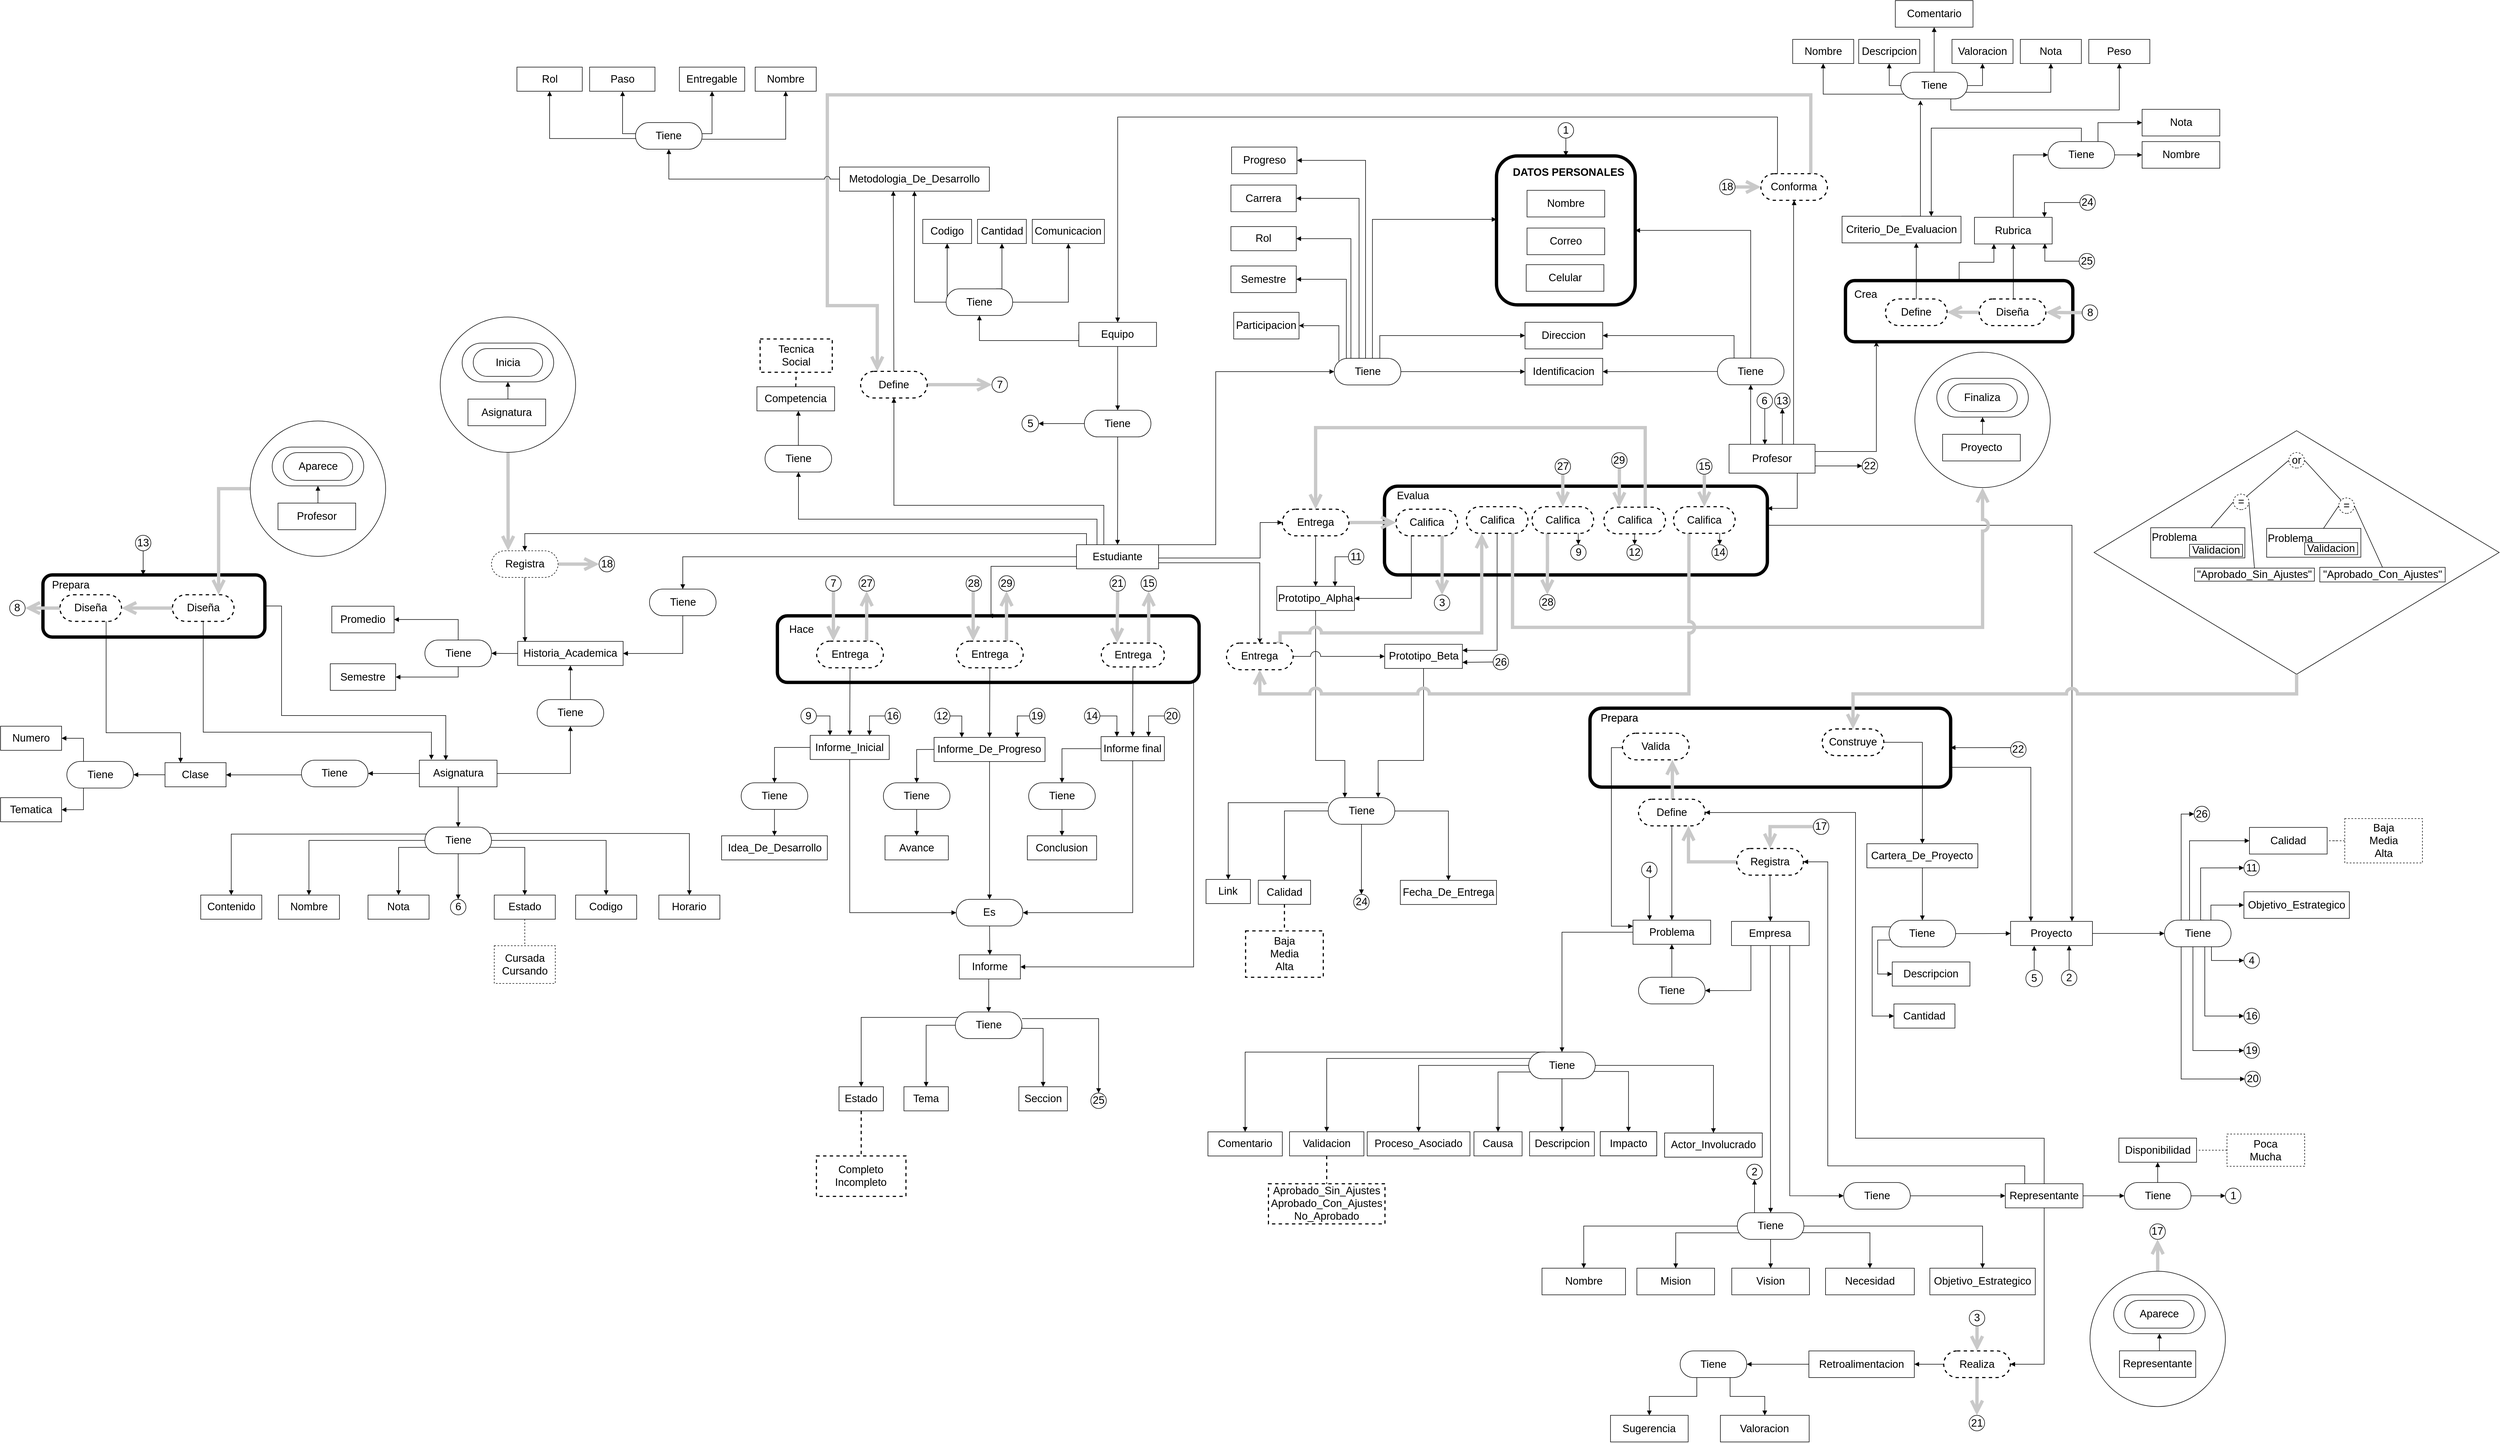 <mxfile version="13.7.9" type="google"><diagram id="Yst6XNPmx6pk_bQ1T0mn" name="Page-1"><mxGraphModel dx="10938" dy="9162" grid="1" gridSize="10" guides="1" tooltips="1" connect="1" arrows="1" fold="1" page="1" pageScale="1" pageWidth="4681" pageHeight="3300" math="0" shadow="0"><root><mxCell id="0"/><mxCell id="1" parent="0"/><mxCell id="LCOy1MdNfsr-Gj_EYKU7-1" value="" style="strokeWidth=1;html=1;shape=mxgraph.flowchart.decision;whiteSpace=wrap;rounded=1;shadow=0;labelBackgroundColor=none;fillColor=#ffffff;fontFamily=Verdana;fontSize=8;fontColor=#000000;align=center;verticalAlign=middle;" vertex="1" parent="1"><mxGeometry x="3832.98" y="-2224.5" width="730" height="439" as="geometry"/></mxCell><mxCell id="LCOy1MdNfsr-Gj_EYKU7-2" style="edgeStyle=orthogonalEdgeStyle;rounded=0;jumpStyle=arc;jumpSize=11;orthogonalLoop=1;jettySize=auto;html=1;entryX=1;entryY=0.5;entryDx=0;entryDy=0;endArrow=block;endFill=1;strokeColor=#000000;strokeWidth=1;exitX=0.987;exitY=1;exitDx=0;exitDy=0;exitPerimeter=0;" edge="1" parent="1" source="LCOy1MdNfsr-Gj_EYKU7-3" target="LCOy1MdNfsr-Gj_EYKU7-108"><mxGeometry relative="1" as="geometry"><Array as="points"><mxPoint x="2210" y="-1258"/></Array></mxGeometry></mxCell><mxCell id="LCOy1MdNfsr-Gj_EYKU7-3" value="" style="strokeWidth=6;rounded=1;whiteSpace=wrap;html=1;align=center;fontSize=12;" vertex="1" parent="1"><mxGeometry x="1460" y="-1890.75" width="760" height="120" as="geometry"/></mxCell><mxCell id="LCOy1MdNfsr-Gj_EYKU7-4" value="" style="strokeWidth=6;rounded=1;whiteSpace=wrap;html=1;align=center;fontSize=12;" vertex="1" parent="1"><mxGeometry x="2554.13" y="-2124.5" width="690" height="160" as="geometry"/></mxCell><mxCell id="LCOy1MdNfsr-Gj_EYKU7-5" style="edgeStyle=orthogonalEdgeStyle;rounded=0;orthogonalLoop=1;jettySize=auto;html=1;exitX=0.5;exitY=0;exitDx=0;exitDy=0;entryX=0.25;entryY=1;entryDx=0;entryDy=0;strokeWidth=1;endFill=1;endArrow=block;" edge="1" parent="1" source="LCOy1MdNfsr-Gj_EYKU7-6" target="LCOy1MdNfsr-Gj_EYKU7-326"><mxGeometry relative="1" as="geometry"/></mxCell><mxCell id="LCOy1MdNfsr-Gj_EYKU7-6" value="" style="strokeWidth=6;rounded=1;whiteSpace=wrap;html=1;align=center;fontSize=12;" vertex="1" parent="1"><mxGeometry x="3384.89" y="-2495.13" width="409.74" height="110.25" as="geometry"/></mxCell><mxCell id="LCOy1MdNfsr-Gj_EYKU7-7" style="edgeStyle=orthogonalEdgeStyle;rounded=0;orthogonalLoop=1;jettySize=auto;html=1;entryX=0.75;entryY=0;entryDx=0;entryDy=0;endArrow=block;endFill=1;fontFamily=Helvetica;fontSize=11;strokeWidth=1;" edge="1" parent="1" source="LCOy1MdNfsr-Gj_EYKU7-4" target="LCOy1MdNfsr-Gj_EYKU7-132"><mxGeometry relative="1" as="geometry"><Array as="points"><mxPoint x="3793" y="-2054"/></Array></mxGeometry></mxCell><mxCell id="LCOy1MdNfsr-Gj_EYKU7-8" style="edgeStyle=orthogonalEdgeStyle;rounded=0;orthogonalLoop=1;jettySize=auto;html=1;endArrow=block;endFill=1;exitX=1;exitY=0.5;exitDx=0;exitDy=0;" edge="1" parent="1" source="LCOy1MdNfsr-Gj_EYKU7-9" target="LCOy1MdNfsr-Gj_EYKU7-164"><mxGeometry relative="1" as="geometry"><Array as="points"><mxPoint x="566.38" y="-1909.0"/><mxPoint x="566.38" y="-1711.0"/><mxPoint x="862.38" y="-1711.0"/></Array><mxPoint x="547.38" y="-1937.0" as="sourcePoint"/><mxPoint x="862.38" y="-1651.0" as="targetPoint"/></mxGeometry></mxCell><mxCell id="LCOy1MdNfsr-Gj_EYKU7-9" value="" style="strokeWidth=6;rounded=1;whiteSpace=wrap;html=1;align=center;fontSize=12;" vertex="1" parent="1"><mxGeometry x="136.38" y="-1964.5" width="400" height="111.95" as="geometry"/></mxCell><mxCell id="LCOy1MdNfsr-Gj_EYKU7-10" style="edgeStyle=orthogonalEdgeStyle;rounded=0;orthogonalLoop=1;jettySize=auto;html=1;exitX=1;exitY=0.75;exitDx=0;exitDy=0;entryX=0.25;entryY=0;entryDx=0;entryDy=0;strokeWidth=1;endArrow=block;endFill=1;" edge="1" parent="1" source="LCOy1MdNfsr-Gj_EYKU7-11" target="LCOy1MdNfsr-Gj_EYKU7-132"><mxGeometry relative="1" as="geometry"><Array as="points"><mxPoint x="3719" y="-1618"/><mxPoint x="3719" y="-1340"/></Array></mxGeometry></mxCell><mxCell id="LCOy1MdNfsr-Gj_EYKU7-11" value="" style="strokeWidth=6;rounded=1;whiteSpace=wrap;html=1;align=center;fontSize=12;" vertex="1" parent="1"><mxGeometry x="2924.48" y="-1724.28" width="650" height="142.25" as="geometry"/></mxCell><mxCell id="LCOy1MdNfsr-Gj_EYKU7-12" style="edgeStyle=orthogonalEdgeStyle;rounded=0;orthogonalLoop=1;jettySize=auto;html=1;exitX=0.25;exitY=0;exitDx=0;exitDy=0;strokeWidth=1;endArrow=block;endFill=1;entryX=0.5;entryY=1;entryDx=0;entryDy=0;" edge="1" parent="1" source="LCOy1MdNfsr-Gj_EYKU7-18" target="LCOy1MdNfsr-Gj_EYKU7-112"><mxGeometry relative="1" as="geometry"><Array as="points"><mxPoint x="3214" y="-2230"/><mxPoint x="3214" y="-2230"/></Array><mxPoint x="3190" y="-2230" as="targetPoint"/></mxGeometry></mxCell><mxCell id="LCOy1MdNfsr-Gj_EYKU7-13" style="edgeStyle=orthogonalEdgeStyle;rounded=0;orthogonalLoop=1;jettySize=auto;html=1;exitX=1;exitY=0.75;exitDx=0;exitDy=0;strokeWidth=1;endArrow=block;endFill=1;entryX=1;entryY=0.5;entryDx=0;entryDy=0;" edge="1" parent="1" source="LCOy1MdNfsr-Gj_EYKU7-18" target="LCOy1MdNfsr-Gj_EYKU7-283"><mxGeometry relative="1" as="geometry"><Array as="points"/><mxPoint x="3060" y="-2173" as="targetPoint"/></mxGeometry></mxCell><mxCell id="LCOy1MdNfsr-Gj_EYKU7-14" style="edgeStyle=orthogonalEdgeStyle;rounded=0;orthogonalLoop=1;jettySize=auto;html=1;exitX=0.793;exitY=1.001;exitDx=0;exitDy=0;strokeWidth=1;endArrow=block;endFill=1;entryX=1;entryY=0.25;entryDx=0;entryDy=0;exitPerimeter=0;" edge="1" parent="1" source="LCOy1MdNfsr-Gj_EYKU7-18" target="LCOy1MdNfsr-Gj_EYKU7-4"><mxGeometry relative="1" as="geometry"><Array as="points"><mxPoint x="3298" y="-2084"/></Array><mxPoint x="3390" y="-2130" as="targetPoint"/></mxGeometry></mxCell><mxCell id="LCOy1MdNfsr-Gj_EYKU7-15" style="edgeStyle=orthogonalEdgeStyle;rounded=0;orthogonalLoop=1;jettySize=auto;html=1;exitX=0.75;exitY=0;exitDx=0;exitDy=0;entryX=0.5;entryY=1;entryDx=0;entryDy=0;strokeWidth=1;endArrow=block;endFill=1;" edge="1" parent="1" source="LCOy1MdNfsr-Gj_EYKU7-18" target="LCOy1MdNfsr-Gj_EYKU7-36"><mxGeometry relative="1" as="geometry"><Array as="points"><mxPoint x="3291.13" y="-2632"/></Array></mxGeometry></mxCell><mxCell id="LCOy1MdNfsr-Gj_EYKU7-16" style="edgeStyle=orthogonalEdgeStyle;rounded=0;orthogonalLoop=1;jettySize=auto;html=1;endArrow=block;endFill=1;entryX=1;entryY=0.5;entryDx=0;entryDy=0;exitX=0.619;exitY=0.003;exitDx=0;exitDy=0;exitPerimeter=0;" edge="1" parent="1" source="LCOy1MdNfsr-Gj_EYKU7-18" target="LCOy1MdNfsr-Gj_EYKU7-235"><mxGeometry relative="1" as="geometry"><Array as="points"/><mxPoint x="3330.13" y="-2201.875" as="sourcePoint"/><mxPoint x="3302.13" y="-2110" as="targetPoint"/></mxGeometry></mxCell><mxCell id="LCOy1MdNfsr-Gj_EYKU7-17" style="edgeStyle=orthogonalEdgeStyle;rounded=0;orthogonalLoop=1;jettySize=auto;html=1;exitX=1;exitY=0.25;exitDx=0;exitDy=0;entryX=0.136;entryY=0.999;entryDx=0;entryDy=0;entryPerimeter=0;" edge="1" parent="1" source="LCOy1MdNfsr-Gj_EYKU7-18" target="LCOy1MdNfsr-Gj_EYKU7-6"><mxGeometry relative="1" as="geometry"/></mxCell><mxCell id="LCOy1MdNfsr-Gj_EYKU7-18" value="Profesor" style="rounded=0;whiteSpace=wrap;html=1;fontSize=19;strokeWidth=1;" vertex="1" parent="1"><mxGeometry x="3175.13" y="-2200" width="155" height="52" as="geometry"/></mxCell><mxCell id="LCOy1MdNfsr-Gj_EYKU7-19" style="edgeStyle=orthogonalEdgeStyle;rounded=0;orthogonalLoop=1;jettySize=auto;html=1;exitX=0.75;exitY=0;exitDx=0;exitDy=0;entryX=0;entryY=0.5;entryDx=0;entryDy=0;strokeWidth=1;endArrow=block;endFill=1;" edge="1" parent="1" source="LCOy1MdNfsr-Gj_EYKU7-27" target="LCOy1MdNfsr-Gj_EYKU7-93"><mxGeometry relative="1" as="geometry"><Array as="points"><mxPoint x="2250" y="-2019"/><mxPoint x="2250" y="-2331"/></Array></mxGeometry></mxCell><mxCell id="LCOy1MdNfsr-Gj_EYKU7-20" style="edgeStyle=orthogonalEdgeStyle;rounded=0;orthogonalLoop=1;jettySize=auto;html=1;exitX=0.25;exitY=0;exitDx=0;exitDy=0;strokeWidth=1;endArrow=block;endFill=1;" edge="1" parent="1" source="LCOy1MdNfsr-Gj_EYKU7-27" target="LCOy1MdNfsr-Gj_EYKU7-67"><mxGeometry relative="1" as="geometry"><Array as="points"><mxPoint x="2036" y="-2065"/><mxPoint x="1498" y="-2065"/></Array></mxGeometry></mxCell><mxCell id="LCOy1MdNfsr-Gj_EYKU7-21" style="edgeStyle=orthogonalEdgeStyle;rounded=0;orthogonalLoop=1;jettySize=auto;html=1;exitX=0;exitY=0.5;exitDx=0;exitDy=0;entryX=0.5;entryY=0;entryDx=0;entryDy=0;endArrow=block;endFill=1;strokeWidth=1;" edge="1" parent="1" source="LCOy1MdNfsr-Gj_EYKU7-27" target="LCOy1MdNfsr-Gj_EYKU7-169"><mxGeometry relative="1" as="geometry"/></mxCell><mxCell id="LCOy1MdNfsr-Gj_EYKU7-22" style="edgeStyle=orthogonalEdgeStyle;rounded=0;orthogonalLoop=1;jettySize=auto;html=1;exitX=1;exitY=0.5;exitDx=0;exitDy=0;entryX=0;entryY=0.5;entryDx=0;entryDy=0;endArrow=block;endFill=1;strokeWidth=1;" edge="1" parent="1" source="LCOy1MdNfsr-Gj_EYKU7-27" target="LCOy1MdNfsr-Gj_EYKU7-39"><mxGeometry relative="1" as="geometry"><Array as="points"><mxPoint x="2147" y="-1995"/><mxPoint x="2330" y="-1995"/><mxPoint x="2330" y="-2059"/></Array></mxGeometry></mxCell><mxCell id="LCOy1MdNfsr-Gj_EYKU7-23" style="edgeStyle=orthogonalEdgeStyle;rounded=0;orthogonalLoop=1;jettySize=auto;html=1;exitX=0.25;exitY=1;exitDx=0;exitDy=0;entryX=0.5;entryY=0;entryDx=0;entryDy=0;strokeWidth=1;endFill=1;endArrow=block;" edge="1" parent="1" source="LCOy1MdNfsr-Gj_EYKU7-27" target="LCOy1MdNfsr-Gj_EYKU7-3"><mxGeometry relative="1" as="geometry"><Array as="points"><mxPoint x="2036" y="-1980"/><mxPoint x="1845" y="-1980"/></Array></mxGeometry></mxCell><mxCell id="LCOy1MdNfsr-Gj_EYKU7-24" style="edgeStyle=orthogonalEdgeStyle;rounded=0;orthogonalLoop=1;jettySize=auto;html=1;exitX=0.122;exitY=0.023;exitDx=0;exitDy=0;entryX=0.5;entryY=0;entryDx=0;entryDy=0;strokeWidth=1;endFill=1;endArrow=block;exitPerimeter=0;" edge="1" parent="1" source="LCOy1MdNfsr-Gj_EYKU7-27" target="LCOy1MdNfsr-Gj_EYKU7-228"><mxGeometry relative="1" as="geometry"/></mxCell><mxCell id="LCOy1MdNfsr-Gj_EYKU7-25" style="edgeStyle=orthogonalEdgeStyle;rounded=0;orthogonalLoop=1;jettySize=auto;html=1;exitX=0.333;exitY=0.02;exitDx=0;exitDy=0;entryX=0.5;entryY=1;entryDx=0;entryDy=0;endArrow=block;endFill=1;exitPerimeter=0;strokeWidth=1;" edge="1" parent="1" source="LCOy1MdNfsr-Gj_EYKU7-27" target="LCOy1MdNfsr-Gj_EYKU7-274"><mxGeometry relative="1" as="geometry"><Array as="points"><mxPoint x="2048" y="-2090"/><mxPoint x="1670" y="-2090"/></Array></mxGeometry></mxCell><mxCell id="LCOy1MdNfsr-Gj_EYKU7-26" style="edgeStyle=orthogonalEdgeStyle;rounded=0;orthogonalLoop=1;jettySize=auto;html=1;exitX=1;exitY=0.75;exitDx=0;exitDy=0;jumpStyle=arc;jumpSize=18;entryX=0.5;entryY=0;entryDx=0;entryDy=0;" edge="1" parent="1" source="LCOy1MdNfsr-Gj_EYKU7-27" target="LCOy1MdNfsr-Gj_EYKU7-348"><mxGeometry relative="1" as="geometry"><mxPoint x="2320" y="-1850" as="targetPoint"/><Array as="points"><mxPoint x="2329" y="-1986"/></Array></mxGeometry></mxCell><mxCell id="LCOy1MdNfsr-Gj_EYKU7-27" value="&lt;font style=&quot;font-size: 19px&quot;&gt;Estudiante&lt;/font&gt;" style="rounded=0;whiteSpace=wrap;html=1;fontSize=19;strokeWidth=1;" vertex="1" parent="1"><mxGeometry x="1999" y="-2019" width="148" height="43.5" as="geometry"/></mxCell><mxCell id="LCOy1MdNfsr-Gj_EYKU7-28" style="edgeStyle=orthogonalEdgeStyle;rounded=0;orthogonalLoop=1;jettySize=auto;html=1;exitX=0;exitY=0.5;exitDx=0;exitDy=0;entryX=0.5;entryY=1;entryDx=0;entryDy=0;strokeWidth=1;endArrow=block;endFill=1;" edge="1" parent="1" source="LCOy1MdNfsr-Gj_EYKU7-30" target="LCOy1MdNfsr-Gj_EYKU7-59"><mxGeometry relative="1" as="geometry"><Array as="points"><mxPoint x="2003" y="-2387"/><mxPoint x="1824" y="-2387"/></Array></mxGeometry></mxCell><mxCell id="LCOy1MdNfsr-Gj_EYKU7-29" style="edgeStyle=orthogonalEdgeStyle;rounded=0;orthogonalLoop=1;jettySize=auto;html=1;exitX=0.5;exitY=1;exitDx=0;exitDy=0;entryX=0.5;entryY=0;entryDx=0;entryDy=0;strokeWidth=1;endArrow=block;endFill=1;" edge="1" parent="1" source="LCOy1MdNfsr-Gj_EYKU7-30" target="LCOy1MdNfsr-Gj_EYKU7-70"><mxGeometry relative="1" as="geometry"/></mxCell><mxCell id="LCOy1MdNfsr-Gj_EYKU7-30" value="Equipo" style="rounded=0;whiteSpace=wrap;html=1;fontSize=19;strokeWidth=1;" vertex="1" parent="1"><mxGeometry x="2003.25" y="-2419.86" width="140" height="43.5" as="geometry"/></mxCell><mxCell id="LCOy1MdNfsr-Gj_EYKU7-31" style="edgeStyle=orthogonalEdgeStyle;rounded=0;orthogonalLoop=1;jettySize=auto;html=1;exitX=0.5;exitY=1;exitDx=0;exitDy=0;entryX=0.25;entryY=0;entryDx=0;entryDy=0;endArrow=block;strokeWidth=1;endFill=1;" edge="1" parent="1" source="LCOy1MdNfsr-Gj_EYKU7-32" target="LCOy1MdNfsr-Gj_EYKU7-102"><mxGeometry relative="1" as="geometry"><Array as="points"><mxPoint x="2430" y="-1630"/><mxPoint x="2483" y="-1630"/></Array><mxPoint x="2430" y="-1860.11" as="sourcePoint"/></mxGeometry></mxCell><mxCell id="LCOy1MdNfsr-Gj_EYKU7-32" value="Prototipo_Alpha" style="rounded=0;whiteSpace=wrap;html=1;fontSize=19;strokeWidth=1;" vertex="1" parent="1"><mxGeometry x="2360" y="-1943.86" width="140" height="43.5" as="geometry"/></mxCell><mxCell id="LCOy1MdNfsr-Gj_EYKU7-33" style="edgeStyle=orthogonalEdgeStyle;rounded=0;orthogonalLoop=1;jettySize=auto;html=1;exitX=0.25;exitY=0;exitDx=0;exitDy=0;entryX=0.5;entryY=0;entryDx=0;entryDy=0;endArrow=block;strokeWidth=1;endFill=1;" edge="1" parent="1" source="LCOy1MdNfsr-Gj_EYKU7-36" target="LCOy1MdNfsr-Gj_EYKU7-30"><mxGeometry relative="1" as="geometry"><mxPoint x="3499" y="-2271" as="targetPoint"/><Array as="points"><mxPoint x="3262" y="-2790"/><mxPoint x="2073" y="-2790"/></Array></mxGeometry></mxCell><mxCell id="LCOy1MdNfsr-Gj_EYKU7-34" style="edgeStyle=orthogonalEdgeStyle;rounded=0;orthogonalLoop=1;jettySize=auto;html=1;exitX=1;exitY=0.5;exitDx=0;exitDy=0;entryX=0.5;entryY=1;entryDx=0;entryDy=0;strokeColor=#C9C9C9;strokeWidth=6;fillColor=#e1d5e7;endFill=0;endArrow=open;endSize=14;" edge="1" parent="1" source="LCOy1MdNfsr-Gj_EYKU7-274" target="LCOy1MdNfsr-Gj_EYKU7-248"><mxGeometry relative="1" as="geometry"><Array as="points"/></mxGeometry></mxCell><mxCell id="LCOy1MdNfsr-Gj_EYKU7-35" style="edgeStyle=orthogonalEdgeStyle;rounded=0;orthogonalLoop=1;jettySize=auto;html=1;exitX=0.75;exitY=0;exitDx=0;exitDy=0;entryX=0.25;entryY=0;entryDx=0;entryDy=0;endArrow=open;endFill=0;strokeColor=#C9C9C9;strokeWidth=6;fillColor=#e1d5e7;endSize=14;" edge="1" parent="1" source="LCOy1MdNfsr-Gj_EYKU7-36" target="LCOy1MdNfsr-Gj_EYKU7-274"><mxGeometry relative="1" as="geometry"><Array as="points"><mxPoint x="3322" y="-2830"/><mxPoint x="1550" y="-2830"/><mxPoint x="1550" y="-2450"/><mxPoint x="1640" y="-2450"/></Array></mxGeometry></mxCell><mxCell id="LCOy1MdNfsr-Gj_EYKU7-36" value="Conforma" style="html=1;whiteSpace=wrap;rounded=1;arcSize=50;fontSize=19;spacing=5;strokeOpacity=100;strokeWidth=2;dashed=1;" vertex="1" parent="1"><mxGeometry x="3232.38" y="-2687.86" width="120" height="48" as="geometry"/></mxCell><mxCell id="LCOy1MdNfsr-Gj_EYKU7-37" style="edgeStyle=orthogonalEdgeStyle;rounded=0;orthogonalLoop=1;jettySize=auto;html=1;exitX=0.5;exitY=1;exitDx=0;exitDy=0;entryX=0.5;entryY=0;entryDx=0;entryDy=0;endArrow=block;endFill=1;strokeWidth=1;" edge="1" parent="1" source="LCOy1MdNfsr-Gj_EYKU7-39" target="LCOy1MdNfsr-Gj_EYKU7-32"><mxGeometry relative="1" as="geometry"><Array as="points"><mxPoint x="2430" y="-2000"/><mxPoint x="2430" y="-2000"/></Array></mxGeometry></mxCell><mxCell id="LCOy1MdNfsr-Gj_EYKU7-38" style="edgeStyle=orthogonalEdgeStyle;rounded=0;jumpStyle=arc;jumpSize=11;orthogonalLoop=1;jettySize=auto;html=1;entryX=0;entryY=0.5;entryDx=0;entryDy=0;endArrow=open;endFill=0;endSize=14;strokeColor=#C9C9C9;strokeWidth=6;fillColor=#e1d5e7;" edge="1" parent="1" source="LCOy1MdNfsr-Gj_EYKU7-39" target="LCOy1MdNfsr-Gj_EYKU7-208"><mxGeometry relative="1" as="geometry"/></mxCell><mxCell id="LCOy1MdNfsr-Gj_EYKU7-39" value="&lt;font style=&quot;font-size: 19px&quot;&gt;Entrega&lt;/font&gt;" style="html=1;whiteSpace=wrap;rounded=1;arcSize=50;fontSize=19;spacing=5;strokeOpacity=100;strokeWidth=2;dashed=1;" vertex="1" parent="1"><mxGeometry x="2370.0" y="-2083.0" width="120" height="48" as="geometry"/></mxCell><mxCell id="LCOy1MdNfsr-Gj_EYKU7-40" style="edgeStyle=orthogonalEdgeStyle;rounded=0;orthogonalLoop=1;jettySize=auto;html=1;exitX=0.5;exitY=1;exitDx=0;exitDy=0;fontSize=11;fillColor=#e1d5e7;strokeWidth=6;endFill=0;endArrow=open;strokeColor=#C9C9C9;endSize=14;entryX=0.25;entryY=0;entryDx=0;entryDy=0;" edge="1" parent="1" source="LCOy1MdNfsr-Gj_EYKU7-41" target="LCOy1MdNfsr-Gj_EYKU7-228"><mxGeometry relative="1" as="geometry"><Array as="points"><mxPoint x="975" y="-2327"/><mxPoint x="975" y="-2327"/></Array><mxPoint x="369.87" y="-2412.14" as="targetPoint"/></mxGeometry></mxCell><mxCell id="LCOy1MdNfsr-Gj_EYKU7-41" value="" style="ellipse;whiteSpace=wrap;html=1;aspect=fixed;fontSize=19;strokeWidth=1;" vertex="1" parent="1"><mxGeometry x="852.38" y="-2429.5" width="244" height="244" as="geometry"/></mxCell><mxCell id="LCOy1MdNfsr-Gj_EYKU7-42" value="" style="html=1;whiteSpace=wrap;rounded=1;arcSize=50;fontSize=19;spacing=5;strokeOpacity=100;strokeWidth=1;" vertex="1" parent="1"><mxGeometry x="891.88" y="-2382.5" width="165" height="70" as="geometry"/></mxCell><mxCell id="LCOy1MdNfsr-Gj_EYKU7-43" value="Inicia" style="html=1;whiteSpace=wrap;rounded=1;arcSize=50;fontSize=19;spacing=5;strokeOpacity=100;strokeWidth=1;" vertex="1" parent="1"><mxGeometry x="911.88" y="-2372.5" width="125" height="50" as="geometry"/></mxCell><mxCell id="LCOy1MdNfsr-Gj_EYKU7-44" style="edgeStyle=orthogonalEdgeStyle;rounded=0;orthogonalLoop=1;jettySize=auto;html=1;exitX=0.5;exitY=0;exitDx=0;exitDy=0;entryX=0.5;entryY=1;entryDx=0;entryDy=0;endArrow=block;endFill=1;strokeWidth=1;" edge="1" parent="1" source="LCOy1MdNfsr-Gj_EYKU7-45" target="LCOy1MdNfsr-Gj_EYKU7-42"><mxGeometry relative="1" as="geometry"/></mxCell><mxCell id="LCOy1MdNfsr-Gj_EYKU7-45" value="Asignatura" style="html=1;whiteSpace=wrap;;fontSize=19;spacing=5;strokeOpacity=100;strokeWidth=1;" vertex="1" parent="1"><mxGeometry x="902.38" y="-2281.5" width="140" height="48" as="geometry"/></mxCell><mxCell id="LCOy1MdNfsr-Gj_EYKU7-46" value="" style="rounded=1;whiteSpace=wrap;html=1;strokeWidth=6;" vertex="1" parent="1"><mxGeometry x="2756" y="-2719.86" width="250" height="268.5" as="geometry"/></mxCell><mxCell id="LCOy1MdNfsr-Gj_EYKU7-47" value="&lt;font style=&quot;font-size: 19px&quot;&gt;Nombre&lt;/font&gt;" style="rounded=0;whiteSpace=wrap;html=1;fontSize=19;strokeWidth=1;" vertex="1" parent="1"><mxGeometry x="2811" y="-2657.86" width="140" height="48" as="geometry"/></mxCell><mxCell id="LCOy1MdNfsr-Gj_EYKU7-48" value="&lt;font style=&quot;font-size: 19px&quot;&gt;Correo&lt;/font&gt;" style="rounded=0;whiteSpace=wrap;html=1;fontSize=19;strokeWidth=1;" vertex="1" parent="1"><mxGeometry x="2811" y="-2589.86" width="140" height="48" as="geometry"/></mxCell><mxCell id="LCOy1MdNfsr-Gj_EYKU7-49" value="&lt;font style=&quot;font-size: 19px&quot;&gt;Identificacion&lt;/font&gt;" style="rounded=0;whiteSpace=wrap;html=1;fontSize=19;strokeWidth=1;" vertex="1" parent="1"><mxGeometry x="2807.38" y="-2355.0" width="140" height="48" as="geometry"/></mxCell><mxCell id="LCOy1MdNfsr-Gj_EYKU7-50" value="&lt;font style=&quot;font-size: 19px&quot;&gt;Carrera&lt;/font&gt;" style="rounded=0;whiteSpace=wrap;html=1;fontSize=19;strokeWidth=1;" vertex="1" parent="1"><mxGeometry x="2277.38" y="-2667.36" width="117.75" height="48" as="geometry"/></mxCell><mxCell id="LCOy1MdNfsr-Gj_EYKU7-51" value="&lt;font style=&quot;font-size: 19px&quot;&gt;Semestre&lt;/font&gt;" style="rounded=0;whiteSpace=wrap;html=1;fontSize=19;strokeWidth=1;" vertex="1" parent="1"><mxGeometry x="2277.38" y="-2521.5" width="117.75" height="48" as="geometry"/></mxCell><mxCell id="LCOy1MdNfsr-Gj_EYKU7-52" value="&lt;font style=&quot;font-size: 19px&quot;&gt;Celular&lt;/font&gt;" style="rounded=0;whiteSpace=wrap;html=1;fontSize=19;strokeWidth=1;" vertex="1" parent="1"><mxGeometry x="2809.5" y="-2523.86" width="140" height="48" as="geometry"/></mxCell><mxCell id="LCOy1MdNfsr-Gj_EYKU7-53" value="&lt;font style=&quot;font-size: 19px&quot;&gt;&lt;b&gt;DATOS PERSONALES&lt;/b&gt;&lt;/font&gt;" style="text;html=1;align=center;verticalAlign=middle;whiteSpace=wrap;rounded=0;strokeWidth=1;" vertex="1" parent="1"><mxGeometry x="2776" y="-2699.86" width="220" height="20" as="geometry"/></mxCell><mxCell id="LCOy1MdNfsr-Gj_EYKU7-54" value="Direccion" style="rounded=0;whiteSpace=wrap;html=1;fontSize=19;strokeWidth=1;" vertex="1" parent="1"><mxGeometry x="2807.38" y="-2420" width="140" height="48" as="geometry"/></mxCell><mxCell id="LCOy1MdNfsr-Gj_EYKU7-55" style="edgeStyle=orthogonalEdgeStyle;rounded=0;orthogonalLoop=1;jettySize=auto;html=1;entryX=0.5;entryY=1;entryDx=0;entryDy=0;strokeWidth=1;endArrow=block;endFill=1;" edge="1" parent="1" target="LCOy1MdNfsr-Gj_EYKU7-158"><mxGeometry relative="1" as="geometry"><mxPoint x="1782" y="-2460" as="sourcePoint"/><Array as="points"><mxPoint x="1782" y="-2460"/><mxPoint x="1766" y="-2460"/></Array></mxGeometry></mxCell><mxCell id="LCOy1MdNfsr-Gj_EYKU7-56" style="edgeStyle=orthogonalEdgeStyle;rounded=0;orthogonalLoop=1;jettySize=auto;html=1;exitX=0.75;exitY=0;exitDx=0;exitDy=0;entryX=0.5;entryY=1;entryDx=0;entryDy=0;strokeWidth=1;endArrow=block;endFill=1;" edge="1" parent="1" source="LCOy1MdNfsr-Gj_EYKU7-59" target="LCOy1MdNfsr-Gj_EYKU7-103"><mxGeometry relative="1" as="geometry"><Array as="points"><mxPoint x="1865" y="-2480"/></Array></mxGeometry></mxCell><mxCell id="LCOy1MdNfsr-Gj_EYKU7-57" style="edgeStyle=orthogonalEdgeStyle;rounded=0;orthogonalLoop=1;jettySize=auto;html=1;exitX=0;exitY=0.5;exitDx=0;exitDy=0;entryX=0.5;entryY=1;entryDx=0;entryDy=0;strokeWidth=1;endArrow=block;endFill=1;" edge="1" parent="1" source="LCOy1MdNfsr-Gj_EYKU7-59" target="LCOy1MdNfsr-Gj_EYKU7-61"><mxGeometry relative="1" as="geometry"><Array as="points"><mxPoint x="1707" y="-2456"/></Array></mxGeometry></mxCell><mxCell id="LCOy1MdNfsr-Gj_EYKU7-58" style="edgeStyle=orthogonalEdgeStyle;rounded=0;jumpStyle=arc;jumpSize=10;orthogonalLoop=1;jettySize=auto;html=1;endArrow=block;endFill=1;fontFamily=Helvetica;fontSize=11;strokeWidth=1;" edge="1" parent="1" source="LCOy1MdNfsr-Gj_EYKU7-59" target="LCOy1MdNfsr-Gj_EYKU7-296"><mxGeometry relative="1" as="geometry"/></mxCell><mxCell id="LCOy1MdNfsr-Gj_EYKU7-59" value="&lt;font style=&quot;font-size: 19px&quot;&gt;Tiene&lt;/font&gt;" style="html=1;whiteSpace=wrap;rounded=1;arcSize=50;fontSize=19;spacing=5;strokeOpacity=100;strokeWidth=1;" vertex="1" parent="1"><mxGeometry x="1764.06" y="-2480.25" width="120" height="48" as="geometry"/></mxCell><mxCell id="LCOy1MdNfsr-Gj_EYKU7-60" style="edgeStyle=orthogonalEdgeStyle;rounded=0;jumpStyle=arc;jumpSize=10;orthogonalLoop=1;jettySize=auto;html=1;entryX=0.5;entryY=1;entryDx=0;entryDy=0;endArrow=block;endFill=1;fontFamily=Helvetica;fontSize=11;strokeWidth=1;" edge="1" parent="1" source="LCOy1MdNfsr-Gj_EYKU7-61" target="LCOy1MdNfsr-Gj_EYKU7-464"><mxGeometry relative="1" as="geometry"/></mxCell><mxCell id="LCOy1MdNfsr-Gj_EYKU7-61" value="Metodologia_De_Desarrollo" style="rounded=0;whiteSpace=wrap;html=1;fontSize=19;strokeWidth=1;" vertex="1" parent="1"><mxGeometry x="1572" y="-2699.86" width="270" height="43.5" as="geometry"/></mxCell><mxCell id="LCOy1MdNfsr-Gj_EYKU7-62" value="Rol" style="rounded=0;whiteSpace=wrap;html=1;fontSize=19;strokeWidth=1;" vertex="1" parent="1"><mxGeometry x="2277.38" y="-2592.5" width="117.75" height="43.5" as="geometry"/></mxCell><mxCell id="LCOy1MdNfsr-Gj_EYKU7-63" style="edgeStyle=orthogonalEdgeStyle;rounded=0;orthogonalLoop=1;jettySize=auto;html=1;endArrow=block;strokeWidth=1;endFill=1;" edge="1" parent="1" source="LCOy1MdNfsr-Gj_EYKU7-67" target="LCOy1MdNfsr-Gj_EYKU7-64"><mxGeometry relative="1" as="geometry"><mxPoint x="1422.5" y="-2173.64" as="sourcePoint"/><Array as="points"><mxPoint x="1497.5" y="-2257.64"/><mxPoint x="1497.5" y="-2257.64"/></Array></mxGeometry></mxCell><mxCell id="LCOy1MdNfsr-Gj_EYKU7-64" value="Competencia" style="rounded=0;whiteSpace=wrap;html=1;fontSize=19;strokeWidth=1;" vertex="1" parent="1"><mxGeometry x="1423.12" y="-2303.75" width="140" height="43.5" as="geometry"/></mxCell><mxCell id="LCOy1MdNfsr-Gj_EYKU7-65" style="edgeStyle=orthogonalEdgeStyle;rounded=0;orthogonalLoop=1;jettySize=auto;html=1;exitX=0.5;exitY=0;exitDx=0;exitDy=0;entryX=0.5;entryY=1;entryDx=0;entryDy=0;endArrow=none;dashed=1;strokeWidth=2;fontSize=19;fillColor=#ffffff;" edge="1" parent="1" source="LCOy1MdNfsr-Gj_EYKU7-64" target="LCOy1MdNfsr-Gj_EYKU7-66"><mxGeometry relative="1" as="geometry"><mxPoint x="1267.25" y="-2731.25" as="sourcePoint"/><mxPoint x="1197.25" y="-2300" as="targetPoint"/></mxGeometry></mxCell><mxCell id="LCOy1MdNfsr-Gj_EYKU7-66" value="&lt;span style=&quot;font-size: 19px&quot;&gt;Tecnica&lt;/span&gt;&lt;br&gt;&lt;span style=&quot;font-size: 19px&quot;&gt;Social&lt;/span&gt;" style="rounded=0;whiteSpace=wrap;html=1;align=center;dashed=1;fontSize=19;strokeWidth=2;" vertex="1" parent="1"><mxGeometry x="1428.88" y="-2389.89" width="130" height="60" as="geometry"/></mxCell><mxCell id="LCOy1MdNfsr-Gj_EYKU7-67" value="&lt;font style=&quot;font-size: 19px&quot;&gt;Tiene&lt;/font&gt;" style="html=1;whiteSpace=wrap;rounded=1;arcSize=50;fontSize=19;spacing=5;strokeOpacity=100;strokeWidth=1;" vertex="1" parent="1"><mxGeometry x="1437.75" y="-2198.0" width="120" height="48" as="geometry"/></mxCell><mxCell id="LCOy1MdNfsr-Gj_EYKU7-68" style="edgeStyle=orthogonalEdgeStyle;rounded=0;orthogonalLoop=1;jettySize=auto;html=1;exitX=0.5;exitY=1;exitDx=0;exitDy=0;entryX=0.5;entryY=0;entryDx=0;entryDy=0;strokeWidth=1;endArrow=block;endFill=1;" edge="1" parent="1" source="LCOy1MdNfsr-Gj_EYKU7-70" target="LCOy1MdNfsr-Gj_EYKU7-27"><mxGeometry relative="1" as="geometry"/></mxCell><mxCell id="LCOy1MdNfsr-Gj_EYKU7-69" style="edgeStyle=orthogonalEdgeStyle;rounded=0;orthogonalLoop=1;jettySize=auto;html=1;exitX=0;exitY=0.5;exitDx=0;exitDy=0;entryX=1;entryY=0.5;entryDx=0;entryDy=0;fontSize=19;strokeWidth=1;endArrow=block;endFill=1;" edge="1" parent="1" source="LCOy1MdNfsr-Gj_EYKU7-70" target="LCOy1MdNfsr-Gj_EYKU7-159"><mxGeometry relative="1" as="geometry"/></mxCell><mxCell id="LCOy1MdNfsr-Gj_EYKU7-70" value="&lt;font style=&quot;font-size: 19px&quot;&gt;Tiene&lt;/font&gt;" style="html=1;whiteSpace=wrap;rounded=1;arcSize=50;fontSize=19;spacing=5;strokeOpacity=100;strokeWidth=1;" vertex="1" parent="1"><mxGeometry x="2013.25" y="-2261.36" width="120" height="48" as="geometry"/></mxCell><mxCell id="LCOy1MdNfsr-Gj_EYKU7-71" style="edgeStyle=orthogonalEdgeStyle;rounded=0;orthogonalLoop=1;jettySize=auto;html=1;exitX=0;exitY=0.5;exitDx=0;exitDy=0;entryX=1;entryY=0.5;entryDx=0;entryDy=0;endArrow=block;strokeWidth=1;endFill=1;" edge="1" parent="1" source="LCOy1MdNfsr-Gj_EYKU7-72" target="LCOy1MdNfsr-Gj_EYKU7-98"><mxGeometry relative="1" as="geometry"/></mxCell><mxCell id="LCOy1MdNfsr-Gj_EYKU7-72" value="Clase" style="rounded=0;whiteSpace=wrap;html=1;fontSize=19;strokeWidth=1;" vertex="1" parent="1"><mxGeometry x="356.38" y="-1626.02" width="110" height="43.5" as="geometry"/></mxCell><mxCell id="LCOy1MdNfsr-Gj_EYKU7-73" value="&lt;font style=&quot;font-size: 19px&quot;&gt;Nombre&lt;/font&gt;" style="rounded=0;whiteSpace=wrap;html=1;fontSize=19;strokeWidth=1;" vertex="1" parent="1"><mxGeometry x="2837.98" y="-714.64" width="150.5" height="48" as="geometry"/></mxCell><mxCell id="LCOy1MdNfsr-Gj_EYKU7-74" value="&lt;font style=&quot;font-size: 19px&quot;&gt;Mision&lt;/font&gt;" style="rounded=0;whiteSpace=wrap;html=1;fontSize=19;strokeWidth=1;" vertex="1" parent="1"><mxGeometry x="3008.98" y="-714.64" width="140" height="48" as="geometry"/></mxCell><mxCell id="LCOy1MdNfsr-Gj_EYKU7-75" value="&lt;font style=&quot;font-size: 19px&quot;&gt;Vision&lt;/font&gt;" style="rounded=0;whiteSpace=wrap;html=1;fontSize=19;strokeWidth=1;" vertex="1" parent="1"><mxGeometry x="3179.98" y="-714.68" width="140" height="48" as="geometry"/></mxCell><mxCell id="LCOy1MdNfsr-Gj_EYKU7-76" value="&lt;font style=&quot;font-size: 19px&quot;&gt;Objetivo_Estrategico&lt;/font&gt;" style="rounded=0;whiteSpace=wrap;html=1;fontSize=19;strokeWidth=1;" vertex="1" parent="1"><mxGeometry x="3536.98" y="-714.64" width="190" height="48" as="geometry"/></mxCell><mxCell id="LCOy1MdNfsr-Gj_EYKU7-77" value="&lt;font style=&quot;font-size: 19px&quot;&gt;Necesidad&lt;/font&gt;" style="rounded=0;whiteSpace=wrap;html=1;fontSize=19;strokeWidth=1;" vertex="1" parent="1"><mxGeometry x="3348.98" y="-714.64" width="160" height="48" as="geometry"/></mxCell><mxCell id="LCOy1MdNfsr-Gj_EYKU7-78" style="edgeStyle=orthogonalEdgeStyle;rounded=0;orthogonalLoop=1;jettySize=auto;html=1;exitX=0;exitY=0.5;exitDx=0;exitDy=0;entryX=0.5;entryY=0;entryDx=0;entryDy=0;endArrow=block;strokeWidth=1;endFill=1;" edge="1" parent="1" source="LCOy1MdNfsr-Gj_EYKU7-84" target="LCOy1MdNfsr-Gj_EYKU7-73"><mxGeometry relative="1" as="geometry"><Array as="points"><mxPoint x="2912.98" y="-790.99"/></Array></mxGeometry></mxCell><mxCell id="LCOy1MdNfsr-Gj_EYKU7-79" style="edgeStyle=orthogonalEdgeStyle;rounded=0;orthogonalLoop=1;jettySize=auto;html=1;exitX=1;exitY=0.5;exitDx=0;exitDy=0;entryX=0.5;entryY=0;entryDx=0;entryDy=0;endArrow=block;strokeWidth=1;endFill=1;" edge="1" parent="1" source="LCOy1MdNfsr-Gj_EYKU7-84" target="LCOy1MdNfsr-Gj_EYKU7-76"><mxGeometry relative="1" as="geometry"/></mxCell><mxCell id="LCOy1MdNfsr-Gj_EYKU7-80" style="edgeStyle=orthogonalEdgeStyle;rounded=0;orthogonalLoop=1;jettySize=auto;html=1;exitX=0.5;exitY=1;exitDx=0;exitDy=0;entryX=0.5;entryY=0;entryDx=0;entryDy=0;endArrow=block;strokeWidth=1;endFill=1;" edge="1" parent="1" source="LCOy1MdNfsr-Gj_EYKU7-84" target="LCOy1MdNfsr-Gj_EYKU7-75"><mxGeometry relative="1" as="geometry"/></mxCell><mxCell id="LCOy1MdNfsr-Gj_EYKU7-81" style="edgeStyle=orthogonalEdgeStyle;rounded=0;orthogonalLoop=1;jettySize=auto;html=1;exitX=0.026;exitY=0.755;exitDx=0;exitDy=0;entryX=0.5;entryY=0;entryDx=0;entryDy=0;endArrow=block;strokeWidth=1;endFill=1;exitPerimeter=0;" edge="1" parent="1" source="LCOy1MdNfsr-Gj_EYKU7-84" target="LCOy1MdNfsr-Gj_EYKU7-74"><mxGeometry relative="1" as="geometry"><Array as="points"><mxPoint x="3078.98" y="-778.16"/></Array></mxGeometry></mxCell><mxCell id="LCOy1MdNfsr-Gj_EYKU7-82" style="edgeStyle=orthogonalEdgeStyle;rounded=0;orthogonalLoop=1;jettySize=auto;html=1;exitX=0.973;exitY=0.75;exitDx=0;exitDy=0;entryX=0.5;entryY=0;entryDx=0;entryDy=0;endArrow=block;strokeWidth=1;endFill=1;exitPerimeter=0;" edge="1" parent="1" source="LCOy1MdNfsr-Gj_EYKU7-84" target="LCOy1MdNfsr-Gj_EYKU7-77"><mxGeometry relative="1" as="geometry"/></mxCell><mxCell id="LCOy1MdNfsr-Gj_EYKU7-83" style="edgeStyle=orthogonalEdgeStyle;rounded=0;orthogonalLoop=1;jettySize=auto;html=1;entryX=1;entryY=0.5;entryDx=0;entryDy=0;endArrow=block;endFill=1;" edge="1" parent="1" source="LCOy1MdNfsr-Gj_EYKU7-84" target="LCOy1MdNfsr-Gj_EYKU7-241"><mxGeometry relative="1" as="geometry"><Array as="points"><mxPoint x="3220.98" y="-819.16"/><mxPoint x="3220.98" y="-819.16"/></Array></mxGeometry></mxCell><mxCell id="LCOy1MdNfsr-Gj_EYKU7-84" value="&lt;font style=&quot;font-size: 19px&quot;&gt;Tiene&lt;/font&gt;" style="html=1;whiteSpace=wrap;rounded=1;arcSize=50;fontSize=19;spacing=5;strokeOpacity=100;strokeWidth=1;" vertex="1" parent="1"><mxGeometry x="3189.98" y="-814.64" width="120" height="48" as="geometry"/></mxCell><mxCell id="LCOy1MdNfsr-Gj_EYKU7-85" style="edgeStyle=orthogonalEdgeStyle;rounded=0;orthogonalLoop=1;jettySize=auto;html=1;exitX=1;exitY=0.5;exitDx=0;exitDy=0;entryX=0;entryY=0.5;entryDx=0;entryDy=0;strokeWidth=1;endArrow=block;endFill=1;" edge="1" parent="1" source="LCOy1MdNfsr-Gj_EYKU7-93" target="LCOy1MdNfsr-Gj_EYKU7-49"><mxGeometry relative="1" as="geometry"/></mxCell><mxCell id="LCOy1MdNfsr-Gj_EYKU7-86" style="edgeStyle=orthogonalEdgeStyle;rounded=0;orthogonalLoop=1;jettySize=auto;html=1;exitX=0.684;exitY=-0.01;exitDx=0;exitDy=0;entryX=0;entryY=0.5;entryDx=0;entryDy=0;strokeWidth=1;endArrow=block;endFill=1;exitPerimeter=0;" edge="1" parent="1" source="LCOy1MdNfsr-Gj_EYKU7-93" target="LCOy1MdNfsr-Gj_EYKU7-54"><mxGeometry relative="1" as="geometry"/></mxCell><mxCell id="LCOy1MdNfsr-Gj_EYKU7-87" style="edgeStyle=orthogonalEdgeStyle;rounded=0;orthogonalLoop=1;jettySize=auto;html=1;exitX=0.573;exitY=0.003;exitDx=0;exitDy=0;entryX=0;entryY=0.426;entryDx=0;entryDy=0;entryPerimeter=0;strokeWidth=1;endArrow=block;endFill=1;exitPerimeter=0;" edge="1" parent="1" source="LCOy1MdNfsr-Gj_EYKU7-93" target="LCOy1MdNfsr-Gj_EYKU7-46"><mxGeometry relative="1" as="geometry"><mxPoint x="2762.67" y="-2620" as="targetPoint"/></mxGeometry></mxCell><mxCell id="LCOy1MdNfsr-Gj_EYKU7-88" style="edgeStyle=orthogonalEdgeStyle;rounded=0;orthogonalLoop=1;jettySize=auto;html=1;exitX=0.372;exitY=-0.009;exitDx=0;exitDy=0;entryX=1;entryY=0.5;entryDx=0;entryDy=0;exitPerimeter=0;strokeWidth=1;endArrow=block;endFill=1;" edge="1" parent="1" source="LCOy1MdNfsr-Gj_EYKU7-93" target="LCOy1MdNfsr-Gj_EYKU7-50"><mxGeometry relative="1" as="geometry"/></mxCell><mxCell id="LCOy1MdNfsr-Gj_EYKU7-89" style="edgeStyle=orthogonalEdgeStyle;rounded=0;orthogonalLoop=1;jettySize=auto;html=1;exitX=0.25;exitY=0;exitDx=0;exitDy=0;entryX=1;entryY=0.5;entryDx=0;entryDy=0;strokeWidth=1;endArrow=block;endFill=1;" edge="1" parent="1" source="LCOy1MdNfsr-Gj_EYKU7-93" target="LCOy1MdNfsr-Gj_EYKU7-62"><mxGeometry relative="1" as="geometry"/></mxCell><mxCell id="LCOy1MdNfsr-Gj_EYKU7-90" style="edgeStyle=orthogonalEdgeStyle;rounded=0;orthogonalLoop=1;jettySize=auto;html=1;exitX=0.181;exitY=0.013;exitDx=0;exitDy=0;entryX=1;entryY=0.5;entryDx=0;entryDy=0;exitPerimeter=0;strokeWidth=1;endArrow=block;endFill=1;" edge="1" parent="1" source="LCOy1MdNfsr-Gj_EYKU7-93" target="LCOy1MdNfsr-Gj_EYKU7-51"><mxGeometry relative="1" as="geometry"/></mxCell><mxCell id="LCOy1MdNfsr-Gj_EYKU7-91" style="edgeStyle=orthogonalEdgeStyle;rounded=0;orthogonalLoop=1;jettySize=auto;html=1;exitX=0.069;exitY=0.1;exitDx=0;exitDy=0;entryX=1;entryY=0.5;entryDx=0;entryDy=0;exitPerimeter=0;" edge="1" parent="1" source="LCOy1MdNfsr-Gj_EYKU7-93" target="LCOy1MdNfsr-Gj_EYKU7-318"><mxGeometry relative="1" as="geometry"><Array as="points"><mxPoint x="2472" y="-2414"/></Array></mxGeometry></mxCell><mxCell id="LCOy1MdNfsr-Gj_EYKU7-92" style="edgeStyle=orthogonalEdgeStyle;rounded=0;orthogonalLoop=1;jettySize=auto;html=1;exitX=0.5;exitY=0;exitDx=0;exitDy=0;entryX=1;entryY=0.5;entryDx=0;entryDy=0;strokeWidth=1;endFill=1;endArrow=block;" edge="1" parent="1" source="LCOy1MdNfsr-Gj_EYKU7-93" target="LCOy1MdNfsr-Gj_EYKU7-321"><mxGeometry relative="1" as="geometry"><Array as="points"><mxPoint x="2520" y="-2355"/><mxPoint x="2520" y="-2712"/></Array></mxGeometry></mxCell><mxCell id="LCOy1MdNfsr-Gj_EYKU7-93" value="&lt;font style=&quot;font-size: 19px&quot;&gt;Tiene&lt;/font&gt;" style="html=1;whiteSpace=wrap;rounded=1;arcSize=50;fontSize=19;spacing=5;strokeOpacity=100;strokeWidth=1;" vertex="1" parent="1"><mxGeometry x="2463.63" y="-2355" width="120" height="48" as="geometry"/></mxCell><mxCell id="LCOy1MdNfsr-Gj_EYKU7-94" value="Numero" style="rounded=0;whiteSpace=wrap;html=1;fontSize=19;strokeWidth=1;" vertex="1" parent="1"><mxGeometry x="60" y="-1691.76" width="110" height="43.5" as="geometry"/></mxCell><mxCell id="LCOy1MdNfsr-Gj_EYKU7-95" value="Tematica" style="rounded=0;whiteSpace=wrap;html=1;fontSize=19;strokeWidth=1;" vertex="1" parent="1"><mxGeometry x="60" y="-1562.95" width="110" height="43.5" as="geometry"/></mxCell><mxCell id="LCOy1MdNfsr-Gj_EYKU7-96" style="edgeStyle=orthogonalEdgeStyle;rounded=0;orthogonalLoop=1;jettySize=auto;html=1;entryX=1;entryY=0.5;entryDx=0;entryDy=0;endArrow=block;strokeWidth=1;endFill=1;" edge="1" parent="1" target="LCOy1MdNfsr-Gj_EYKU7-95"><mxGeometry relative="1" as="geometry"><mxPoint x="189.38" y="-1607.0" as="sourcePoint"/><Array as="points"><mxPoint x="209.38" y="-1607.0"/><mxPoint x="209.38" y="-1541.0"/></Array></mxGeometry></mxCell><mxCell id="LCOy1MdNfsr-Gj_EYKU7-97" style="edgeStyle=orthogonalEdgeStyle;rounded=0;orthogonalLoop=1;jettySize=auto;html=1;exitX=0.25;exitY=0;exitDx=0;exitDy=0;entryX=1;entryY=0.5;entryDx=0;entryDy=0;endArrow=block;strokeWidth=1;endFill=1;" edge="1" parent="1" source="LCOy1MdNfsr-Gj_EYKU7-98" target="LCOy1MdNfsr-Gj_EYKU7-94"><mxGeometry relative="1" as="geometry"/></mxCell><mxCell id="LCOy1MdNfsr-Gj_EYKU7-98" value="&lt;font style=&quot;font-size: 19px&quot;&gt;Tiene&lt;/font&gt;" style="html=1;whiteSpace=wrap;rounded=1;arcSize=50;fontSize=19;spacing=5;strokeOpacity=100;strokeWidth=1;" vertex="1" parent="1"><mxGeometry x="179.5" y="-1628.27" width="120" height="48" as="geometry"/></mxCell><mxCell id="LCOy1MdNfsr-Gj_EYKU7-99" style="edgeStyle=orthogonalEdgeStyle;rounded=0;orthogonalLoop=1;jettySize=auto;html=1;entryX=0.5;entryY=0;entryDx=0;entryDy=0;strokeWidth=1;endArrow=block;endFill=1;exitX=0.978;exitY=0.753;exitDx=0;exitDy=0;exitPerimeter=0;" edge="1" parent="1" source="LCOy1MdNfsr-Gj_EYKU7-102" target="LCOy1MdNfsr-Gj_EYKU7-195"><mxGeometry relative="1" as="geometry"><Array as="points"><mxPoint x="2570.49" y="-1538.91"/><mxPoint x="2669.49" y="-1538.91"/></Array></mxGeometry></mxCell><mxCell id="LCOy1MdNfsr-Gj_EYKU7-100" style="edgeStyle=orthogonalEdgeStyle;rounded=0;orthogonalLoop=1;jettySize=auto;html=1;entryX=0.5;entryY=0;entryDx=0;entryDy=0;strokeWidth=1;endArrow=block;endFill=1;" edge="1" parent="1" source="LCOy1MdNfsr-Gj_EYKU7-102" target="LCOy1MdNfsr-Gj_EYKU7-191"><mxGeometry relative="1" as="geometry"><Array as="points"><mxPoint x="2462.49" y="-1553.91"/><mxPoint x="2272.49" y="-1553.91"/></Array></mxGeometry></mxCell><mxCell id="LCOy1MdNfsr-Gj_EYKU7-101" style="edgeStyle=orthogonalEdgeStyle;rounded=0;orthogonalLoop=1;jettySize=auto;html=1;exitX=0;exitY=0.5;exitDx=0;exitDy=0;strokeWidth=1;endArrow=block;endFill=1;" edge="1" parent="1" source="LCOy1MdNfsr-Gj_EYKU7-102" target="LCOy1MdNfsr-Gj_EYKU7-196"><mxGeometry relative="1" as="geometry"/></mxCell><mxCell id="LCOy1MdNfsr-Gj_EYKU7-102" value="&lt;font style=&quot;font-size: 19px&quot;&gt;Tiene&lt;/font&gt;" style="html=1;whiteSpace=wrap;rounded=1;arcSize=50;fontSize=19;spacing=5;strokeOpacity=100;strokeWidth=1;" vertex="1" parent="1"><mxGeometry x="2452.69" y="-1563.05" width="120" height="48" as="geometry"/></mxCell><mxCell id="LCOy1MdNfsr-Gj_EYKU7-103" value="Cantidad" style="rounded=0;whiteSpace=wrap;html=1;fontSize=19;strokeWidth=1;" vertex="1" parent="1"><mxGeometry x="1820.69" y="-2605.5" width="88" height="43.5" as="geometry"/></mxCell><mxCell id="LCOy1MdNfsr-Gj_EYKU7-104" style="edgeStyle=orthogonalEdgeStyle;rounded=0;jumpStyle=arc;jumpSize=18;orthogonalLoop=1;jettySize=auto;html=1;endArrow=block;endFill=1;strokeWidth=1;" edge="1" parent="1" source="LCOy1MdNfsr-Gj_EYKU7-106" target="LCOy1MdNfsr-Gj_EYKU7-360"><mxGeometry relative="1" as="geometry"/></mxCell><mxCell id="LCOy1MdNfsr-Gj_EYKU7-105" style="edgeStyle=orthogonalEdgeStyle;rounded=0;jumpStyle=arc;jumpSize=11;orthogonalLoop=1;jettySize=auto;html=1;exitX=0.75;exitY=0;exitDx=0;exitDy=0;endArrow=open;endFill=0;endSize=14;strokeColor=#C9C9C9;strokeWidth=6;fillColor=#e1d5e7;entryX=1;entryY=0.5;entryDx=0;entryDy=0;" edge="1" parent="1" source="LCOy1MdNfsr-Gj_EYKU7-106" target="LCOy1MdNfsr-Gj_EYKU7-410"><mxGeometry relative="1" as="geometry"><mxPoint x="2150" y="-1940" as="targetPoint"/></mxGeometry></mxCell><mxCell id="LCOy1MdNfsr-Gj_EYKU7-106" value="&lt;font style=&quot;font-size: 19px&quot;&gt;Entrega&lt;/font&gt;" style="html=1;whiteSpace=wrap;rounded=1;arcSize=50;fontSize=19;spacing=5;strokeOpacity=100;strokeWidth=2;dashed=1;" vertex="1" parent="1"><mxGeometry x="2043.83" y="-1841.67" width="113.75" height="43.1" as="geometry"/></mxCell><mxCell id="LCOy1MdNfsr-Gj_EYKU7-107" style="edgeStyle=orthogonalEdgeStyle;rounded=0;orthogonalLoop=1;jettySize=auto;html=1;exitX=0.5;exitY=1;exitDx=0;exitDy=0;strokeWidth=1;endArrow=block;endFill=1;" edge="1" parent="1" source="LCOy1MdNfsr-Gj_EYKU7-108" target="LCOy1MdNfsr-Gj_EYKU7-187"><mxGeometry relative="1" as="geometry"><Array as="points"><mxPoint x="1840.85" y="-1236.46"/></Array></mxGeometry></mxCell><mxCell id="LCOy1MdNfsr-Gj_EYKU7-108" value="Informe" style="rounded=0;whiteSpace=wrap;html=1;fontSize=19;strokeWidth=1;" vertex="1" parent="1"><mxGeometry x="1787.93" y="-1279.57" width="110" height="43.5" as="geometry"/></mxCell><mxCell id="LCOy1MdNfsr-Gj_EYKU7-109" style="edgeStyle=orthogonalEdgeStyle;rounded=0;orthogonalLoop=1;jettySize=auto;html=1;exitX=0;exitY=0.5;exitDx=0;exitDy=0;entryX=1;entryY=0.5;entryDx=0;entryDy=0;strokeWidth=1;endArrow=block;endFill=1;" edge="1" parent="1" source="LCOy1MdNfsr-Gj_EYKU7-112" target="LCOy1MdNfsr-Gj_EYKU7-49"><mxGeometry relative="1" as="geometry"><Array as="points"><mxPoint x="3216.13" y="-2331"/><mxPoint x="3216.13" y="-2331"/></Array></mxGeometry></mxCell><mxCell id="LCOy1MdNfsr-Gj_EYKU7-110" style="edgeStyle=orthogonalEdgeStyle;rounded=0;orthogonalLoop=1;jettySize=auto;html=1;exitX=0.25;exitY=0;exitDx=0;exitDy=0;entryX=1;entryY=0.5;entryDx=0;entryDy=0;strokeWidth=1;endArrow=block;endFill=1;" edge="1" parent="1" source="LCOy1MdNfsr-Gj_EYKU7-112" target="LCOy1MdNfsr-Gj_EYKU7-54"><mxGeometry relative="1" as="geometry"/></mxCell><mxCell id="LCOy1MdNfsr-Gj_EYKU7-111" style="edgeStyle=orthogonalEdgeStyle;rounded=0;orthogonalLoop=1;jettySize=auto;html=1;exitX=0.5;exitY=0;exitDx=0;exitDy=0;entryX=1;entryY=0.5;entryDx=0;entryDy=0;strokeWidth=1;endArrow=block;endFill=1;" edge="1" parent="1" source="LCOy1MdNfsr-Gj_EYKU7-112" target="LCOy1MdNfsr-Gj_EYKU7-46"><mxGeometry relative="1" as="geometry"/></mxCell><mxCell id="LCOy1MdNfsr-Gj_EYKU7-112" value="&lt;font style=&quot;font-size: 19px&quot;&gt;Tiene&lt;/font&gt;" style="html=1;whiteSpace=wrap;rounded=1;arcSize=50;fontSize=19;spacing=5;strokeOpacity=100;strokeWidth=1;" vertex="1" parent="1"><mxGeometry x="3154.13" y="-2355.36" width="120" height="48" as="geometry"/></mxCell><mxCell id="LCOy1MdNfsr-Gj_EYKU7-113" style="edgeStyle=orthogonalEdgeStyle;rounded=0;orthogonalLoop=1;jettySize=auto;html=1;exitX=0.5;exitY=1;exitDx=0;exitDy=0;entryX=0.5;entryY=0;entryDx=0;entryDy=0;strokeWidth=1;endArrow=block;endFill=1;" edge="1" parent="1" source="LCOy1MdNfsr-Gj_EYKU7-115" target="LCOy1MdNfsr-Gj_EYKU7-118"><mxGeometry relative="1" as="geometry"/></mxCell><mxCell id="LCOy1MdNfsr-Gj_EYKU7-114" style="edgeStyle=orthogonalEdgeStyle;rounded=0;orthogonalLoop=1;jettySize=auto;html=1;entryX=0.75;entryY=1;entryDx=0;entryDy=0;strokeColor=#C9C9C9;strokeWidth=6;fillColor=#e1d5e7;endFill=0;endArrow=open;endSize=14;exitX=0.5;exitY=0;exitDx=0;exitDy=0;" edge="1" parent="1" source="LCOy1MdNfsr-Gj_EYKU7-115" target="LCOy1MdNfsr-Gj_EYKU7-269"><mxGeometry relative="1" as="geometry"><Array as="points"><mxPoint x="3072.98" y="-1560.16"/></Array></mxGeometry></mxCell><mxCell id="LCOy1MdNfsr-Gj_EYKU7-115" value="&lt;font style=&quot;font-size: 19px&quot;&gt;Define&lt;/font&gt;" style="html=1;whiteSpace=wrap;rounded=1;arcSize=50;fontSize=19;spacing=5;strokeOpacity=100;strokeWidth=2;dashed=1;" vertex="1" parent="1"><mxGeometry x="3011.98" y="-1560.18" width="120" height="48" as="geometry"/></mxCell><mxCell id="LCOy1MdNfsr-Gj_EYKU7-116" value="&lt;font style=&quot;font-size: 19px&quot;&gt;Prepara&lt;/font&gt;" style="text;html=1;align=center;verticalAlign=middle;resizable=0;points=[];autosize=1;strokeWidth=1;" vertex="1" parent="1"><mxGeometry x="2937.43" y="-1716.27" width="80" height="20" as="geometry"/></mxCell><mxCell id="LCOy1MdNfsr-Gj_EYKU7-117" style="edgeStyle=orthogonalEdgeStyle;rounded=0;orthogonalLoop=1;jettySize=auto;html=1;exitX=0;exitY=0.5;exitDx=0;exitDy=0;entryX=0.5;entryY=0;entryDx=0;entryDy=0;strokeWidth=1;endArrow=block;endFill=1;" edge="1" parent="1" source="LCOy1MdNfsr-Gj_EYKU7-118" target="LCOy1MdNfsr-Gj_EYKU7-440"><mxGeometry relative="1" as="geometry"><mxPoint x="2873.98" y="-1104.19" as="targetPoint"/></mxGeometry></mxCell><mxCell id="LCOy1MdNfsr-Gj_EYKU7-118" value="Problema" style="rounded=0;whiteSpace=wrap;html=1;fontSize=19;strokeWidth=1;" vertex="1" parent="1"><mxGeometry x="3001.98" y="-1342.11" width="140" height="43.5" as="geometry"/></mxCell><mxCell id="LCOy1MdNfsr-Gj_EYKU7-119" style="edgeStyle=orthogonalEdgeStyle;rounded=0;orthogonalLoop=1;jettySize=auto;html=1;exitX=0;exitY=0.5;exitDx=0;exitDy=0;entryX=0.75;entryY=1;entryDx=0;entryDy=0;strokeColor=#C9C9C9;strokeWidth=6;fillColor=#e1d5e7;endFill=0;endArrow=open;endSize=14;" edge="1" parent="1" source="LCOy1MdNfsr-Gj_EYKU7-121" target="LCOy1MdNfsr-Gj_EYKU7-115"><mxGeometry relative="1" as="geometry"><Array as="points"><mxPoint x="3101.98" y="-1447.16"/></Array></mxGeometry></mxCell><mxCell id="LCOy1MdNfsr-Gj_EYKU7-120" style="edgeStyle=orthogonalEdgeStyle;rounded=0;orthogonalLoop=1;jettySize=auto;html=1;exitX=0.5;exitY=1;exitDx=0;exitDy=0;entryX=0.5;entryY=0;entryDx=0;entryDy=0;endArrow=block;endFill=1;" edge="1" parent="1" source="LCOy1MdNfsr-Gj_EYKU7-121" target="LCOy1MdNfsr-Gj_EYKU7-126"><mxGeometry relative="1" as="geometry"><Array as="points"><mxPoint x="3250" y="-1423"/></Array></mxGeometry></mxCell><mxCell id="LCOy1MdNfsr-Gj_EYKU7-121" value="Registra" style="html=1;whiteSpace=wrap;rounded=1;arcSize=50;fontSize=19;spacing=5;strokeOpacity=100;strokeWidth=2;dashed=1;" vertex="1" parent="1"><mxGeometry x="3188.98" y="-1471.3" width="120" height="48" as="geometry"/></mxCell><mxCell id="LCOy1MdNfsr-Gj_EYKU7-122" value="Construye" style="html=1;whiteSpace=wrap;rounded=1;arcSize=50;fontSize=19;spacing=5;strokeOpacity=100;strokeWidth=2;dashed=1;" vertex="1" parent="1"><mxGeometry x="3342.98" y="-1686.73" width="111" height="48" as="geometry"/></mxCell><mxCell id="LCOy1MdNfsr-Gj_EYKU7-123" style="edgeStyle=orthogonalEdgeStyle;rounded=0;orthogonalLoop=1;jettySize=auto;html=1;strokeWidth=1;endArrow=block;endFill=1;entryX=0.5;entryY=0;entryDx=0;entryDy=0;exitX=0.5;exitY=1;exitDx=0;exitDy=0;" edge="1" parent="1" source="LCOy1MdNfsr-Gj_EYKU7-126" target="LCOy1MdNfsr-Gj_EYKU7-84"><mxGeometry relative="1" as="geometry"><mxPoint x="3260" y="-860" as="targetPoint"/><Array as="points"><mxPoint x="3250" y="-1060"/></Array><mxPoint x="3260" y="-1240" as="sourcePoint"/></mxGeometry></mxCell><mxCell id="LCOy1MdNfsr-Gj_EYKU7-124" style="edgeStyle=orthogonalEdgeStyle;rounded=0;orthogonalLoop=1;jettySize=auto;html=1;exitX=0.75;exitY=1;exitDx=0;exitDy=0;entryX=0;entryY=0.5;entryDx=0;entryDy=0;strokeWidth=1;endArrow=block;endFill=1;" edge="1" parent="1" source="LCOy1MdNfsr-Gj_EYKU7-126" target="LCOy1MdNfsr-Gj_EYKU7-134"><mxGeometry relative="1" as="geometry"/></mxCell><mxCell id="LCOy1MdNfsr-Gj_EYKU7-125" style="edgeStyle=orthogonalEdgeStyle;rounded=0;orthogonalLoop=1;jettySize=auto;html=1;exitX=0.25;exitY=1;exitDx=0;exitDy=0;entryX=1;entryY=0.5;entryDx=0;entryDy=0;endArrow=block;endFill=1;" edge="1" parent="1" source="LCOy1MdNfsr-Gj_EYKU7-126" target="LCOy1MdNfsr-Gj_EYKU7-240"><mxGeometry relative="1" as="geometry"/></mxCell><mxCell id="LCOy1MdNfsr-Gj_EYKU7-126" value="Empresa" style="rounded=0;whiteSpace=wrap;html=1;fontSize=19;strokeWidth=1;" vertex="1" parent="1"><mxGeometry x="3179.48" y="-1339.86" width="140" height="43.5" as="geometry"/></mxCell><mxCell id="LCOy1MdNfsr-Gj_EYKU7-127" style="edgeStyle=orthogonalEdgeStyle;rounded=0;orthogonalLoop=1;jettySize=auto;html=1;exitX=0.5;exitY=1;exitDx=0;exitDy=0;entryX=0.5;entryY=0;entryDx=0;entryDy=0;strokeWidth=1;endArrow=block;endFill=1;" edge="1" parent="1" source="LCOy1MdNfsr-Gj_EYKU7-128" target="LCOy1MdNfsr-Gj_EYKU7-415"><mxGeometry relative="1" as="geometry"><Array as="points"><mxPoint x="3523" y="-1400"/><mxPoint x="3523" y="-1400"/></Array><mxPoint x="3523.48" y="-1342.11" as="targetPoint"/></mxGeometry></mxCell><mxCell id="LCOy1MdNfsr-Gj_EYKU7-128" value="Cartera_De_Proyecto" style="rounded=0;whiteSpace=wrap;html=1;fontSize=19;strokeWidth=1;" vertex="1" parent="1"><mxGeometry x="3423.48" y="-1479.92" width="200" height="43.5" as="geometry"/></mxCell><mxCell id="LCOy1MdNfsr-Gj_EYKU7-129" style="edgeStyle=orthogonalEdgeStyle;rounded=0;orthogonalLoop=1;jettySize=auto;html=1;exitX=1;exitY=0.5;exitDx=0;exitDy=0;entryX=0;entryY=0.5;entryDx=0;entryDy=0;strokeWidth=1;endArrow=block;endFill=1;" edge="1" parent="1" source="LCOy1MdNfsr-Gj_EYKU7-415" target="LCOy1MdNfsr-Gj_EYKU7-132"><mxGeometry relative="1" as="geometry"><mxPoint x="3583.48" y="-1318.11" as="sourcePoint"/></mxGeometry></mxCell><mxCell id="LCOy1MdNfsr-Gj_EYKU7-130" style="edgeStyle=orthogonalEdgeStyle;rounded=0;orthogonalLoop=1;jettySize=auto;html=1;exitX=0.022;exitY=0.746;exitDx=0;exitDy=0;entryX=0;entryY=0.5;entryDx=0;entryDy=0;strokeWidth=1;endArrow=block;endFill=1;exitPerimeter=0;" edge="1" parent="1" target="LCOy1MdNfsr-Gj_EYKU7-193"><mxGeometry relative="1" as="geometry"><Array as="points"><mxPoint x="3442.98" y="-1306.16"/><mxPoint x="3442.98" y="-1245.16"/></Array><mxPoint x="3466.12" y="-1306.302" as="sourcePoint"/></mxGeometry></mxCell><mxCell id="LCOy1MdNfsr-Gj_EYKU7-131" style="edgeStyle=orthogonalEdgeStyle;rounded=0;orthogonalLoop=1;jettySize=auto;html=1;exitX=0.033;exitY=0.252;exitDx=0;exitDy=0;entryX=0;entryY=0.5;entryDx=0;entryDy=0;strokeWidth=1;endArrow=block;endFill=1;exitPerimeter=0;" edge="1" parent="1" target="LCOy1MdNfsr-Gj_EYKU7-194"><mxGeometry relative="1" as="geometry"><Array as="points"><mxPoint x="3432.98" y="-1330.16"/><mxPoint x="3432.98" y="-1169.16"/></Array><mxPoint x="3467.44" y="-1330.014" as="sourcePoint"/></mxGeometry></mxCell><mxCell id="LCOy1MdNfsr-Gj_EYKU7-132" value="Proyecto" style="rounded=0;whiteSpace=wrap;html=1;fontSize=19;strokeWidth=1;" vertex="1" parent="1"><mxGeometry x="3682.48" y="-1339.86" width="147.52" height="43.5" as="geometry"/></mxCell><mxCell id="LCOy1MdNfsr-Gj_EYKU7-133" style="edgeStyle=orthogonalEdgeStyle;rounded=0;orthogonalLoop=1;jettySize=auto;html=1;exitX=1;exitY=0.5;exitDx=0;exitDy=0;entryX=0;entryY=0.5;entryDx=0;entryDy=0;strokeWidth=1;endArrow=block;endFill=1;" edge="1" parent="1" source="LCOy1MdNfsr-Gj_EYKU7-134" target="LCOy1MdNfsr-Gj_EYKU7-139"><mxGeometry relative="1" as="geometry"/></mxCell><mxCell id="LCOy1MdNfsr-Gj_EYKU7-134" value="&lt;font style=&quot;font-size: 19px&quot;&gt;Tiene&lt;/font&gt;" style="html=1;whiteSpace=wrap;rounded=1;arcSize=50;fontSize=19;spacing=5;strokeOpacity=100;strokeWidth=1;" vertex="1" parent="1"><mxGeometry x="3381.73" y="-869.16" width="120" height="48" as="geometry"/></mxCell><mxCell id="LCOy1MdNfsr-Gj_EYKU7-135" style="edgeStyle=orthogonalEdgeStyle;rounded=0;orthogonalLoop=1;jettySize=auto;html=1;exitX=1;exitY=0.5;exitDx=0;exitDy=0;entryX=0;entryY=0.5;entryDx=0;entryDy=0;strokeWidth=1;endArrow=block;endFill=1;" edge="1" parent="1" source="LCOy1MdNfsr-Gj_EYKU7-139" target="LCOy1MdNfsr-Gj_EYKU7-142"><mxGeometry relative="1" as="geometry"/></mxCell><mxCell id="LCOy1MdNfsr-Gj_EYKU7-136" style="edgeStyle=orthogonalEdgeStyle;rounded=0;jumpSize=20;orthogonalLoop=1;jettySize=auto;html=1;exitX=0.25;exitY=0;exitDx=0;exitDy=0;entryX=1;entryY=0.5;entryDx=0;entryDy=0;endArrow=block;endFill=1;" edge="1" parent="1" source="LCOy1MdNfsr-Gj_EYKU7-139" target="LCOy1MdNfsr-Gj_EYKU7-121"><mxGeometry relative="1" as="geometry"><Array as="points"><mxPoint x="3707.98" y="-899.16"/><mxPoint x="3352.98" y="-899.16"/><mxPoint x="3352.98" y="-1447.16"/></Array></mxGeometry></mxCell><mxCell id="LCOy1MdNfsr-Gj_EYKU7-137" style="edgeStyle=orthogonalEdgeStyle;rounded=0;jumpSize=20;orthogonalLoop=1;jettySize=auto;html=1;endArrow=block;endFill=1;entryX=1;entryY=0.5;entryDx=0;entryDy=0;exitX=0.5;exitY=0;exitDx=0;exitDy=0;" edge="1" parent="1" source="LCOy1MdNfsr-Gj_EYKU7-139" target="LCOy1MdNfsr-Gj_EYKU7-115"><mxGeometry relative="1" as="geometry"><mxPoint x="3182.98" y="-1602.16" as="targetPoint"/><Array as="points"><mxPoint x="3743" y="-949"/><mxPoint x="3403" y="-949"/><mxPoint x="3403" y="-1536"/></Array></mxGeometry></mxCell><mxCell id="LCOy1MdNfsr-Gj_EYKU7-138" style="edgeStyle=orthogonalEdgeStyle;rounded=0;orthogonalLoop=1;jettySize=auto;html=1;endArrow=block;endFill=1;entryX=1;entryY=0.5;entryDx=0;entryDy=0;strokeWidth=1;" edge="1" parent="1" source="LCOy1MdNfsr-Gj_EYKU7-139" target="LCOy1MdNfsr-Gj_EYKU7-277"><mxGeometry relative="1" as="geometry"><mxPoint x="3742.98" y="-609.16" as="targetPoint"/></mxGeometry></mxCell><mxCell id="LCOy1MdNfsr-Gj_EYKU7-139" value="Representante" style="rounded=0;whiteSpace=wrap;html=1;fontSize=19;strokeWidth=1;" vertex="1" parent="1"><mxGeometry x="3672.98" y="-866.91" width="140" height="43.5" as="geometry"/></mxCell><mxCell id="LCOy1MdNfsr-Gj_EYKU7-140" style="edgeStyle=orthogonalEdgeStyle;rounded=0;orthogonalLoop=1;jettySize=auto;html=1;exitX=1;exitY=0.5;exitDx=0;exitDy=0;entryX=0.5;entryY=1;entryDx=0;entryDy=0;strokeWidth=1;endArrow=block;endFill=1;" edge="1" parent="1" source="LCOy1MdNfsr-Gj_EYKU7-142" target="LCOy1MdNfsr-Gj_EYKU7-143"><mxGeometry relative="1" as="geometry"/></mxCell><mxCell id="LCOy1MdNfsr-Gj_EYKU7-141" style="edgeStyle=orthogonalEdgeStyle;rounded=0;jumpStyle=arc;jumpSize=10;orthogonalLoop=1;jettySize=auto;html=1;entryX=0.5;entryY=1;entryDx=0;entryDy=0;endArrow=block;endFill=1;fontFamily=Helvetica;fontSize=11;strokeWidth=1;" edge="1" parent="1" source="LCOy1MdNfsr-Gj_EYKU7-142" target="LCOy1MdNfsr-Gj_EYKU7-293"><mxGeometry relative="1" as="geometry"/></mxCell><mxCell id="LCOy1MdNfsr-Gj_EYKU7-142" value="&lt;font style=&quot;font-size: 19px&quot;&gt;Tiene&lt;/font&gt;" style="html=1;whiteSpace=wrap;rounded=1;arcSize=50;fontSize=19;spacing=5;strokeOpacity=100;strokeWidth=1;" vertex="1" parent="1"><mxGeometry x="3887.61" y="-869.16" width="120" height="48" as="geometry"/></mxCell><mxCell id="LCOy1MdNfsr-Gj_EYKU7-143" value="&lt;font style=&quot;font-size: 19px&quot;&gt;1&lt;/font&gt;" style="ellipse;whiteSpace=wrap;html=1;aspect=fixed;align=center;direction=south;strokeWidth=1;" vertex="1" parent="1"><mxGeometry x="4069.61" y="-859.16" width="28" height="28" as="geometry"/></mxCell><mxCell id="LCOy1MdNfsr-Gj_EYKU7-144" style="edgeStyle=orthogonalEdgeStyle;rounded=0;orthogonalLoop=1;jettySize=auto;html=1;exitX=1;exitY=0.5;exitDx=0;exitDy=0;entryX=0.5;entryY=0;entryDx=0;entryDy=0;strokeWidth=1;endArrow=block;endFill=1;" edge="1" parent="1" source="LCOy1MdNfsr-Gj_EYKU7-145" target="LCOy1MdNfsr-Gj_EYKU7-46"><mxGeometry relative="1" as="geometry"><Array as="points"><mxPoint x="2881.13" y="-2766"/><mxPoint x="2881.13" y="-2766"/></Array></mxGeometry></mxCell><mxCell id="LCOy1MdNfsr-Gj_EYKU7-145" value="&lt;font style=&quot;font-size: 19px&quot;&gt;1&lt;/font&gt;" style="ellipse;whiteSpace=wrap;html=1;aspect=fixed;align=center;direction=south;rounded=1;fontSize=19;strokeWidth=1;spacing=5;arcSize=50;" vertex="1" parent="1"><mxGeometry x="2867" y="-2780" width="28" height="28" as="geometry"/></mxCell><mxCell id="LCOy1MdNfsr-Gj_EYKU7-146" style="edgeStyle=orthogonalEdgeStyle;rounded=0;orthogonalLoop=1;jettySize=auto;html=1;exitX=0.697;exitY=-0.006;exitDx=0;exitDy=0;entryX=0;entryY=0.5;entryDx=0;entryDy=0;endArrow=block;strokeWidth=1;endFill=1;exitPerimeter=0;" edge="1" parent="1" source="LCOy1MdNfsr-Gj_EYKU7-423" target="LCOy1MdNfsr-Gj_EYKU7-250"><mxGeometry relative="1" as="geometry"><mxPoint x="4102.98" y="-1375.37" as="targetPoint"/><mxPoint x="4042.98" y="-1340.87" as="sourcePoint"/></mxGeometry></mxCell><mxCell id="LCOy1MdNfsr-Gj_EYKU7-147" style="edgeStyle=orthogonalEdgeStyle;rounded=0;orthogonalLoop=1;jettySize=auto;html=1;exitX=0.705;exitY=1.003;exitDx=0;exitDy=0;entryX=0.5;entryY=1;entryDx=0;entryDy=0;endArrow=block;strokeWidth=1;endFill=1;exitPerimeter=0;" edge="1" parent="1" source="LCOy1MdNfsr-Gj_EYKU7-423" target="LCOy1MdNfsr-Gj_EYKU7-148"><mxGeometry relative="1" as="geometry"><mxPoint x="4042.98" y="-1292.87" as="sourcePoint"/></mxGeometry></mxCell><mxCell id="LCOy1MdNfsr-Gj_EYKU7-148" value="&lt;font style=&quot;font-size: 19px&quot;&gt;4&lt;/font&gt;" style="ellipse;whiteSpace=wrap;html=1;aspect=fixed;align=center;direction=south;strokeWidth=1;" vertex="1" parent="1"><mxGeometry x="4102.98" y="-1283.37" width="28" height="28" as="geometry"/></mxCell><mxCell id="LCOy1MdNfsr-Gj_EYKU7-149" style="edgeStyle=orthogonalEdgeStyle;rounded=0;orthogonalLoop=1;jettySize=auto;html=1;exitX=1;exitY=0.5;exitDx=0;exitDy=0;endArrow=block;endFill=1;" edge="1" parent="1" source="LCOy1MdNfsr-Gj_EYKU7-150" target="LCOy1MdNfsr-Gj_EYKU7-118"><mxGeometry relative="1" as="geometry"><Array as="points"><mxPoint x="3031.98" y="-1359.16"/><mxPoint x="3031.98" y="-1359.16"/></Array></mxGeometry></mxCell><mxCell id="LCOy1MdNfsr-Gj_EYKU7-150" value="&lt;font style=&quot;font-size: 19px&quot;&gt;4&lt;/font&gt;" style="ellipse;whiteSpace=wrap;html=1;aspect=fixed;align=center;direction=south;strokeWidth=1;" vertex="1" parent="1"><mxGeometry x="3017.43" y="-1446.68" width="28" height="28" as="geometry"/></mxCell><mxCell id="LCOy1MdNfsr-Gj_EYKU7-151" value="Descripcion" style="rounded=0;whiteSpace=wrap;html=1;fontSize=19;strokeWidth=1;" vertex="1" parent="1"><mxGeometry x="2815.61" y="-960.61" width="116.75" height="43.5" as="geometry"/></mxCell><mxCell id="LCOy1MdNfsr-Gj_EYKU7-152" value="Impacto" style="rounded=0;whiteSpace=wrap;html=1;fontSize=19;strokeWidth=1;" vertex="1" parent="1"><mxGeometry x="2942.98" y="-960.78" width="101.75" height="43.5" as="geometry"/></mxCell><mxCell id="LCOy1MdNfsr-Gj_EYKU7-153" value="Actor_Involucrado" style="rounded=0;whiteSpace=wrap;html=1;fontSize=19;strokeWidth=1;" vertex="1" parent="1"><mxGeometry x="3058.98" y="-958.36" width="176" height="43.5" as="geometry"/></mxCell><mxCell id="LCOy1MdNfsr-Gj_EYKU7-154" style="edgeStyle=orthogonalEdgeStyle;rounded=0;orthogonalLoop=1;jettySize=auto;html=1;exitX=1;exitY=0.5;exitDx=0;exitDy=0;entryX=0.5;entryY=0;entryDx=0;entryDy=0;strokeWidth=1;endArrow=block;endFill=1;" edge="1" parent="1" source="LCOy1MdNfsr-Gj_EYKU7-440" target="LCOy1MdNfsr-Gj_EYKU7-153"><mxGeometry relative="1" as="geometry"><mxPoint x="2933.98" y="-1080.19" as="sourcePoint"/></mxGeometry></mxCell><mxCell id="LCOy1MdNfsr-Gj_EYKU7-155" style="edgeStyle=orthogonalEdgeStyle;rounded=0;orthogonalLoop=1;jettySize=auto;html=1;entryX=0.5;entryY=0;entryDx=0;entryDy=0;strokeWidth=1;endArrow=block;endFill=1;exitX=0.03;exitY=0.746;exitDx=0;exitDy=0;exitPerimeter=0;" edge="1" parent="1" source="LCOy1MdNfsr-Gj_EYKU7-440" target="LCOy1MdNfsr-Gj_EYKU7-441"><mxGeometry relative="1" as="geometry"><mxPoint x="2816.98" y="-1067.422" as="sourcePoint"/><mxPoint x="2758.735" y="-960.61" as="targetPoint"/></mxGeometry></mxCell><mxCell id="LCOy1MdNfsr-Gj_EYKU7-156" style="edgeStyle=orthogonalEdgeStyle;rounded=0;orthogonalLoop=1;jettySize=auto;html=1;exitX=0.974;exitY=0.726;exitDx=0;exitDy=0;entryX=0.5;entryY=0;entryDx=0;entryDy=0;strokeWidth=1;endArrow=block;endFill=1;exitPerimeter=0;" edge="1" parent="1" source="LCOy1MdNfsr-Gj_EYKU7-440" target="LCOy1MdNfsr-Gj_EYKU7-152"><mxGeometry relative="1" as="geometry"><mxPoint x="2933.98" y="-1068.19" as="sourcePoint"/></mxGeometry></mxCell><mxCell id="LCOy1MdNfsr-Gj_EYKU7-157" style="edgeStyle=orthogonalEdgeStyle;rounded=0;orthogonalLoop=1;jettySize=auto;html=1;exitX=0.5;exitY=1;exitDx=0;exitDy=0;strokeWidth=1;endArrow=block;endFill=1;entryX=0.5;entryY=0;entryDx=0;entryDy=0;" edge="1" parent="1" target="LCOy1MdNfsr-Gj_EYKU7-151"><mxGeometry relative="1" as="geometry"><Array as="points"><mxPoint x="2873.98" y="-969.16"/><mxPoint x="2873.98" y="-969.16"/></Array><mxPoint x="2873.98" y="-960.16" as="targetPoint"/><mxPoint x="2873.98" y="-1056.19" as="sourcePoint"/></mxGeometry></mxCell><mxCell id="LCOy1MdNfsr-Gj_EYKU7-158" value="Codigo" style="rounded=0;whiteSpace=wrap;html=1;fontSize=19;strokeWidth=1;" vertex="1" parent="1"><mxGeometry x="1722" y="-2605.5" width="88" height="43.5" as="geometry"/></mxCell><mxCell id="LCOy1MdNfsr-Gj_EYKU7-159" value="&lt;font style=&quot;font-size: 19px&quot;&gt;5&lt;/font&gt;" style="ellipse;whiteSpace=wrap;html=1;aspect=fixed;align=center;strokeWidth=1;" vertex="1" parent="1"><mxGeometry x="1900.68" y="-2252.36" width="30" height="30" as="geometry"/></mxCell><mxCell id="LCOy1MdNfsr-Gj_EYKU7-160" style="edgeStyle=orthogonalEdgeStyle;rounded=0;orthogonalLoop=1;jettySize=auto;html=1;fontSize=11;strokeWidth=1;endArrow=block;endFill=1;exitX=0.5;exitY=0;exitDx=0;exitDy=0;entryX=0.289;entryY=1.01;entryDx=0;entryDy=0;entryPerimeter=0;" edge="1" parent="1" source="LCOy1MdNfsr-Gj_EYKU7-161" target="LCOy1MdNfsr-Gj_EYKU7-132"><mxGeometry relative="1" as="geometry"><mxPoint x="3725" y="-1280" as="targetPoint"/><Array as="points"><mxPoint x="3725" y="-1270"/></Array></mxGeometry></mxCell><mxCell id="LCOy1MdNfsr-Gj_EYKU7-161" value="&lt;font style=&quot;font-size: 19px&quot;&gt;5&lt;/font&gt;" style="ellipse;whiteSpace=wrap;html=1;aspect=fixed;align=center;strokeWidth=1;" vertex="1" parent="1"><mxGeometry x="3709.98" y="-1252" width="30" height="30" as="geometry"/></mxCell><mxCell id="LCOy1MdNfsr-Gj_EYKU7-162" style="edgeStyle=orthogonalEdgeStyle;rounded=0;orthogonalLoop=1;jettySize=auto;html=1;exitX=0.5;exitY=1;exitDx=0;exitDy=0;strokeWidth=1;endArrow=block;endFill=1;" edge="1" parent="1" source="LCOy1MdNfsr-Gj_EYKU7-164" target="LCOy1MdNfsr-Gj_EYKU7-182"><mxGeometry relative="1" as="geometry"/></mxCell><mxCell id="LCOy1MdNfsr-Gj_EYKU7-163" style="edgeStyle=orthogonalEdgeStyle;rounded=0;orthogonalLoop=1;jettySize=auto;html=1;exitX=0;exitY=0.5;exitDx=0;exitDy=0;entryX=1;entryY=0.5;entryDx=0;entryDy=0;endArrow=block;endFill=1;strokeWidth=1;" edge="1" parent="1" source="LCOy1MdNfsr-Gj_EYKU7-164" target="LCOy1MdNfsr-Gj_EYKU7-205"><mxGeometry relative="1" as="geometry"/></mxCell><mxCell id="LCOy1MdNfsr-Gj_EYKU7-164" value="Asignatura" style="rounded=0;whiteSpace=wrap;html=1;fontSize=19;strokeWidth=1;" vertex="1" parent="1"><mxGeometry x="814.75" y="-1630.52" width="140" height="48" as="geometry"/></mxCell><mxCell id="LCOy1MdNfsr-Gj_EYKU7-165" style="edgeStyle=orthogonalEdgeStyle;rounded=0;orthogonalLoop=1;jettySize=auto;html=1;exitX=0;exitY=0.5;exitDx=0;exitDy=0;entryX=1;entryY=0.5;entryDx=0;entryDy=0;strokeWidth=1;endArrow=block;endFill=1;" edge="1" parent="1" source="LCOy1MdNfsr-Gj_EYKU7-166" target="LCOy1MdNfsr-Gj_EYKU7-174"><mxGeometry relative="1" as="geometry"/></mxCell><mxCell id="LCOy1MdNfsr-Gj_EYKU7-166" value="&lt;font style=&quot;font-size: 19px&quot;&gt;Historia_Academica&lt;br&gt;&lt;/font&gt;" style="rounded=0;whiteSpace=wrap;html=1;fontSize=19;strokeWidth=1;" vertex="1" parent="1"><mxGeometry x="992" y="-1844.68" width="190" height="43.5" as="geometry"/></mxCell><mxCell id="LCOy1MdNfsr-Gj_EYKU7-167" style="edgeStyle=orthogonalEdgeStyle;rounded=0;orthogonalLoop=1;jettySize=auto;html=1;entryX=0.5;entryY=1;entryDx=0;entryDy=0;strokeWidth=1;endFill=1;endArrow=block;exitX=1;exitY=0.5;exitDx=0;exitDy=0;" edge="1" parent="1" source="LCOy1MdNfsr-Gj_EYKU7-164" target="LCOy1MdNfsr-Gj_EYKU7-224"><mxGeometry relative="1" as="geometry"><mxPoint x="885.25" y="-1741.0" as="sourcePoint"/></mxGeometry></mxCell><mxCell id="LCOy1MdNfsr-Gj_EYKU7-168" style="edgeStyle=orthogonalEdgeStyle;rounded=0;orthogonalLoop=1;jettySize=auto;html=1;exitX=0.5;exitY=1;exitDx=0;exitDy=0;entryX=1;entryY=0.5;entryDx=0;entryDy=0;strokeWidth=1;endArrow=block;endFill=1;" edge="1" parent="1" source="LCOy1MdNfsr-Gj_EYKU7-169" target="LCOy1MdNfsr-Gj_EYKU7-166"><mxGeometry relative="1" as="geometry"/></mxCell><mxCell id="LCOy1MdNfsr-Gj_EYKU7-169" value="&lt;font style=&quot;font-size: 19px&quot;&gt;Tiene&lt;/font&gt;" style="html=1;whiteSpace=wrap;rounded=1;arcSize=50;fontSize=19;spacing=5;strokeOpacity=100;strokeWidth=1;" vertex="1" parent="1"><mxGeometry x="1229.5" y="-1939.0" width="120" height="48" as="geometry"/></mxCell><mxCell id="LCOy1MdNfsr-Gj_EYKU7-170" value="&lt;font style=&quot;font-size: 19px&quot;&gt;Semestre&lt;/font&gt;" style="rounded=0;whiteSpace=wrap;html=1;fontSize=19;strokeWidth=1;" vertex="1" parent="1"><mxGeometry x="654.25" y="-1804.37" width="117.75" height="48" as="geometry"/></mxCell><mxCell id="LCOy1MdNfsr-Gj_EYKU7-171" value="Promedio" style="rounded=0;whiteSpace=wrap;html=1;fontSize=19;strokeWidth=1;" vertex="1" parent="1"><mxGeometry x="657" y="-1908.11" width="112.25" height="48" as="geometry"/></mxCell><mxCell id="LCOy1MdNfsr-Gj_EYKU7-172" style="edgeStyle=orthogonalEdgeStyle;rounded=0;orthogonalLoop=1;jettySize=auto;html=1;exitX=0.5;exitY=0;exitDx=0;exitDy=0;entryX=1;entryY=0.5;entryDx=0;entryDy=0;endArrow=block;endFill=1;strokeWidth=1;" edge="1" parent="1" source="LCOy1MdNfsr-Gj_EYKU7-174" target="LCOy1MdNfsr-Gj_EYKU7-171"><mxGeometry relative="1" as="geometry"><Array as="points"><mxPoint x="884.38" y="-1884.0"/></Array></mxGeometry></mxCell><mxCell id="LCOy1MdNfsr-Gj_EYKU7-173" style="edgeStyle=orthogonalEdgeStyle;rounded=0;orthogonalLoop=1;jettySize=auto;html=1;entryX=1;entryY=0.5;entryDx=0;entryDy=0;endArrow=block;endFill=1;strokeWidth=1;exitX=0.5;exitY=1;exitDx=0;exitDy=0;" edge="1" parent="1" source="LCOy1MdNfsr-Gj_EYKU7-174" target="LCOy1MdNfsr-Gj_EYKU7-170"><mxGeometry relative="1" as="geometry"><Array as="points"><mxPoint x="884.38" y="-1780.0"/></Array></mxGeometry></mxCell><mxCell id="LCOy1MdNfsr-Gj_EYKU7-174" value="&lt;font style=&quot;font-size: 19px&quot;&gt;Tiene&lt;/font&gt;" style="html=1;whiteSpace=wrap;rounded=1;arcSize=50;fontSize=19;spacing=5;strokeOpacity=100;strokeWidth=1;" vertex="1" parent="1"><mxGeometry x="824.75" y="-1847.18" width="120" height="48" as="geometry"/></mxCell><mxCell id="LCOy1MdNfsr-Gj_EYKU7-175" style="edgeStyle=orthogonalEdgeStyle;rounded=0;orthogonalLoop=1;jettySize=auto;html=1;exitX=0.5;exitY=1;exitDx=0;exitDy=0;entryX=0;entryY=0.5;entryDx=0;entryDy=0;strokeWidth=1;endFill=1;endArrow=block;" edge="1" parent="1" source="LCOy1MdNfsr-Gj_EYKU7-182" target="LCOy1MdNfsr-Gj_EYKU7-202"><mxGeometry relative="1" as="geometry"><mxPoint x="884.75" y="-1387.32" as="targetPoint"/></mxGeometry></mxCell><mxCell id="LCOy1MdNfsr-Gj_EYKU7-176" style="edgeStyle=orthogonalEdgeStyle;rounded=0;orthogonalLoop=1;jettySize=auto;html=1;exitX=0.03;exitY=0.261;exitDx=0;exitDy=0;entryX=0.5;entryY=0;entryDx=0;entryDy=0;endArrow=block;endFill=1;strokeWidth=1;exitPerimeter=0;" edge="1" parent="1" source="LCOy1MdNfsr-Gj_EYKU7-182" target="LCOy1MdNfsr-Gj_EYKU7-203"><mxGeometry relative="1" as="geometry"><mxPoint x="481" y="-1387.32" as="targetPoint"/></mxGeometry></mxCell><mxCell id="LCOy1MdNfsr-Gj_EYKU7-177" style="edgeStyle=orthogonalEdgeStyle;rounded=0;orthogonalLoop=1;jettySize=auto;html=1;exitX=0;exitY=0.5;exitDx=0;exitDy=0;entryX=0.5;entryY=0;entryDx=0;entryDy=0;endArrow=block;endFill=1;strokeWidth=1;" edge="1" parent="1" source="LCOy1MdNfsr-Gj_EYKU7-182" target="LCOy1MdNfsr-Gj_EYKU7-197"><mxGeometry relative="1" as="geometry"/></mxCell><mxCell id="LCOy1MdNfsr-Gj_EYKU7-178" style="edgeStyle=orthogonalEdgeStyle;rounded=0;orthogonalLoop=1;jettySize=auto;html=1;exitX=0.025;exitY=0.761;exitDx=0;exitDy=0;entryX=0.5;entryY=0;entryDx=0;entryDy=0;endArrow=block;endFill=1;strokeWidth=1;exitPerimeter=0;" edge="1" parent="1" source="LCOy1MdNfsr-Gj_EYKU7-182" target="LCOy1MdNfsr-Gj_EYKU7-201"><mxGeometry relative="1" as="geometry"><Array as="points"><mxPoint x="777.38" y="-1473.0"/></Array></mxGeometry></mxCell><mxCell id="LCOy1MdNfsr-Gj_EYKU7-179" style="edgeStyle=orthogonalEdgeStyle;rounded=0;orthogonalLoop=1;jettySize=auto;html=1;exitX=0.972;exitY=0.24;exitDx=0;exitDy=0;entryX=0.5;entryY=0;entryDx=0;entryDy=0;endArrow=block;endFill=1;strokeWidth=1;exitPerimeter=0;" edge="1" parent="1" source="LCOy1MdNfsr-Gj_EYKU7-182" target="LCOy1MdNfsr-Gj_EYKU7-198"><mxGeometry relative="1" as="geometry"/></mxCell><mxCell id="LCOy1MdNfsr-Gj_EYKU7-180" style="edgeStyle=orthogonalEdgeStyle;rounded=0;orthogonalLoop=1;jettySize=auto;html=1;exitX=1;exitY=0.5;exitDx=0;exitDy=0;entryX=0.5;entryY=0;entryDx=0;entryDy=0;endArrow=block;endFill=1;strokeWidth=1;" edge="1" parent="1" source="LCOy1MdNfsr-Gj_EYKU7-182" target="LCOy1MdNfsr-Gj_EYKU7-199"><mxGeometry relative="1" as="geometry"/></mxCell><mxCell id="LCOy1MdNfsr-Gj_EYKU7-181" style="edgeStyle=orthogonalEdgeStyle;rounded=0;orthogonalLoop=1;jettySize=auto;html=1;exitX=0.972;exitY=0.761;exitDx=0;exitDy=0;entryX=0.5;entryY=0;entryDx=0;entryDy=0;endArrow=block;endFill=1;strokeWidth=1;exitPerimeter=0;" edge="1" parent="1" source="LCOy1MdNfsr-Gj_EYKU7-182" target="LCOy1MdNfsr-Gj_EYKU7-200"><mxGeometry relative="1" as="geometry"/></mxCell><mxCell id="LCOy1MdNfsr-Gj_EYKU7-182" value="&lt;font style=&quot;font-size: 19px&quot;&gt;Tiene&lt;/font&gt;" style="html=1;whiteSpace=wrap;rounded=1;arcSize=50;fontSize=19;spacing=5;strokeOpacity=100;strokeWidth=1;" vertex="1" parent="1"><mxGeometry x="824.75" y="-1509.87" width="120" height="48" as="geometry"/></mxCell><mxCell id="LCOy1MdNfsr-Gj_EYKU7-183" value="Tema" style="rounded=0;whiteSpace=wrap;html=1;fontSize=19;strokeWidth=1;" vertex="1" parent="1"><mxGeometry x="1688.1" y="-1041.79" width="80" height="43.5" as="geometry"/></mxCell><mxCell id="LCOy1MdNfsr-Gj_EYKU7-184" style="edgeStyle=orthogonalEdgeStyle;rounded=0;orthogonalLoop=1;jettySize=auto;html=1;exitX=0;exitY=0.5;exitDx=0;exitDy=0;entryX=0.5;entryY=0;entryDx=0;entryDy=0;strokeWidth=1;endArrow=block;endFill=1;" edge="1" parent="1" source="LCOy1MdNfsr-Gj_EYKU7-187" target="LCOy1MdNfsr-Gj_EYKU7-183"><mxGeometry relative="1" as="geometry"><Array as="points"><mxPoint x="1728.1" y="-1152.51"/></Array></mxGeometry></mxCell><mxCell id="LCOy1MdNfsr-Gj_EYKU7-185" style="edgeStyle=orthogonalEdgeStyle;rounded=0;orthogonalLoop=1;jettySize=auto;html=1;exitX=1;exitY=0.5;exitDx=0;exitDy=0;entryX=0.5;entryY=0;entryDx=0;entryDy=0;endArrow=block;endFill=1;strokeWidth=1;" edge="1" parent="1" source="LCOy1MdNfsr-Gj_EYKU7-187" target="LCOy1MdNfsr-Gj_EYKU7-206"><mxGeometry relative="1" as="geometry"><Array as="points"><mxPoint x="1901" y="-1147"/><mxPoint x="1939" y="-1147"/></Array></mxGeometry></mxCell><mxCell id="LCOy1MdNfsr-Gj_EYKU7-186" style="edgeStyle=orthogonalEdgeStyle;rounded=0;orthogonalLoop=1;jettySize=auto;html=1;entryX=0.5;entryY=0;entryDx=0;entryDy=0;endArrow=block;endFill=1;strokeWidth=1;exitX=0.75;exitY=1;exitDx=0;exitDy=0;" edge="1" parent="1" source="LCOy1MdNfsr-Gj_EYKU7-187" target="LCOy1MdNfsr-Gj_EYKU7-192"><mxGeometry relative="1" as="geometry"><Array as="points"><mxPoint x="1871.04" y="-1166.76"/><mxPoint x="1611.04" y="-1166.76"/></Array></mxGeometry></mxCell><mxCell id="LCOy1MdNfsr-Gj_EYKU7-187" value="&lt;font style=&quot;font-size: 19px&quot;&gt;Tiene&lt;/font&gt;" style="html=1;whiteSpace=wrap;rounded=1;arcSize=50;fontSize=19;spacing=5;strokeOpacity=100;strokeWidth=1;" vertex="1" parent="1"><mxGeometry x="1780.68" y="-1176.61" width="120" height="48" as="geometry"/></mxCell><mxCell id="LCOy1MdNfsr-Gj_EYKU7-188" style="edgeStyle=orthogonalEdgeStyle;rounded=0;orthogonalLoop=1;jettySize=auto;html=1;endArrow=block;endFill=1;strokeWidth=1;entryX=0.416;entryY=0.006;entryDx=0;entryDy=0;entryPerimeter=0;exitX=0.5;exitY=0;exitDx=0;exitDy=0;" edge="1" parent="1" source="LCOy1MdNfsr-Gj_EYKU7-189" target="LCOy1MdNfsr-Gj_EYKU7-18"><mxGeometry relative="1" as="geometry"><Array as="points"/><mxPoint x="3232.13" y="-2254" as="sourcePoint"/></mxGeometry></mxCell><mxCell id="LCOy1MdNfsr-Gj_EYKU7-189" value="&lt;font style=&quot;font-size: 19px&quot;&gt;6&lt;/font&gt;" style="ellipse;whiteSpace=wrap;html=1;aspect=fixed;align=center;direction=west;strokeWidth=1;" vertex="1" parent="1"><mxGeometry x="3225.48" y="-2292.36" width="28" height="28" as="geometry"/></mxCell><mxCell id="LCOy1MdNfsr-Gj_EYKU7-190" style="edgeStyle=orthogonalEdgeStyle;rounded=0;orthogonalLoop=1;jettySize=auto;html=1;entryX=0.5;entryY=0;entryDx=0;entryDy=0;dashed=1;fontSize=19;endArrow=none;strokeWidth=2;fillColor=#ffffff;exitX=0.5;exitY=1;exitDx=0;exitDy=0;" edge="1" parent="1" source="LCOy1MdNfsr-Gj_EYKU7-196" target="LCOy1MdNfsr-Gj_EYKU7-320"><mxGeometry relative="1" as="geometry"/></mxCell><mxCell id="LCOy1MdNfsr-Gj_EYKU7-191" value="Link" style="rounded=0;whiteSpace=wrap;html=1;fontSize=19;strokeWidth=1;" vertex="1" parent="1"><mxGeometry x="2232.49" y="-1415.5" width="80" height="43.5" as="geometry"/></mxCell><mxCell id="LCOy1MdNfsr-Gj_EYKU7-192" value="Estado" style="rounded=0;whiteSpace=wrap;html=1;fontSize=19;strokeWidth=1;" vertex="1" parent="1"><mxGeometry x="1571.04" y="-1041.79" width="80" height="43.5" as="geometry"/></mxCell><mxCell id="LCOy1MdNfsr-Gj_EYKU7-193" value="Descripcion" style="rounded=0;whiteSpace=wrap;html=1;fontSize=19;strokeWidth=1;" vertex="1" parent="1"><mxGeometry x="3469.23" y="-1266.75" width="140" height="43.5" as="geometry"/></mxCell><mxCell id="LCOy1MdNfsr-Gj_EYKU7-194" value="Cantidad" style="rounded=0;whiteSpace=wrap;html=1;fontSize=19;strokeWidth=1;" vertex="1" parent="1"><mxGeometry x="3472.23" y="-1191.01" width="110" height="43.5" as="geometry"/></mxCell><mxCell id="LCOy1MdNfsr-Gj_EYKU7-195" value="Fecha_De_Entrega" style="rounded=0;whiteSpace=wrap;html=1;fontSize=19;strokeWidth=1;" vertex="1" parent="1"><mxGeometry x="2582.69" y="-1413.84" width="173.31" height="43.5" as="geometry"/></mxCell><mxCell id="LCOy1MdNfsr-Gj_EYKU7-196" value="Calidad" style="rounded=0;whiteSpace=wrap;html=1;fontSize=19;strokeWidth=1;" vertex="1" parent="1"><mxGeometry x="2326.69" y="-1414.1" width="94.25" height="43.5" as="geometry"/></mxCell><mxCell id="LCOy1MdNfsr-Gj_EYKU7-197" value="Nombre" style="rounded=0;whiteSpace=wrap;html=1;fontSize=19;strokeWidth=1;" vertex="1" parent="1"><mxGeometry x="560.75" y="-1387.32" width="110" height="43.5" as="geometry"/></mxCell><mxCell id="LCOy1MdNfsr-Gj_EYKU7-198" value="Horario" style="rounded=0;whiteSpace=wrap;html=1;fontSize=19;strokeWidth=1;" vertex="1" parent="1"><mxGeometry x="1246.38" y="-1387.32" width="110" height="43.5" as="geometry"/></mxCell><mxCell id="LCOy1MdNfsr-Gj_EYKU7-199" value="Codigo" style="rounded=0;whiteSpace=wrap;html=1;fontSize=19;strokeWidth=1;" vertex="1" parent="1"><mxGeometry x="1096.38" y="-1387.32" width="110" height="43.5" as="geometry"/></mxCell><mxCell id="LCOy1MdNfsr-Gj_EYKU7-200" value="Estado" style="rounded=0;whiteSpace=wrap;html=1;fontSize=19;strokeWidth=1;" vertex="1" parent="1"><mxGeometry x="949.75" y="-1387.32" width="110" height="43.5" as="geometry"/></mxCell><mxCell id="LCOy1MdNfsr-Gj_EYKU7-201" value="Nota" style="rounded=0;whiteSpace=wrap;html=1;fontSize=19;strokeWidth=1;" vertex="1" parent="1"><mxGeometry x="722.25" y="-1387.32" width="110" height="43.5" as="geometry"/></mxCell><mxCell id="LCOy1MdNfsr-Gj_EYKU7-202" value="&lt;font style=&quot;font-size: 19px&quot;&gt;6&lt;/font&gt;" style="ellipse;whiteSpace=wrap;html=1;aspect=fixed;align=center;direction=south;strokeWidth=1;" vertex="1" parent="1"><mxGeometry x="870.75" y="-1379.57" width="28" height="28" as="geometry"/></mxCell><mxCell id="LCOy1MdNfsr-Gj_EYKU7-203" value="Contenido" style="rounded=0;whiteSpace=wrap;html=1;fontSize=19;strokeWidth=1;" vertex="1" parent="1"><mxGeometry x="420.75" y="-1387.32" width="110" height="43.5" as="geometry"/></mxCell><mxCell id="LCOy1MdNfsr-Gj_EYKU7-204" style="edgeStyle=orthogonalEdgeStyle;rounded=0;orthogonalLoop=1;jettySize=auto;html=1;endArrow=block;endFill=1;strokeWidth=1;" edge="1" parent="1" source="LCOy1MdNfsr-Gj_EYKU7-205"><mxGeometry relative="1" as="geometry"><mxPoint x="466.38" y="-1604.0" as="targetPoint"/><Array as="points"><mxPoint x="536.38" y="-1604.0"/><mxPoint x="536.38" y="-1604.0"/></Array></mxGeometry></mxCell><mxCell id="LCOy1MdNfsr-Gj_EYKU7-205" value="&lt;font style=&quot;font-size: 19px&quot;&gt;Tiene&lt;/font&gt;" style="html=1;whiteSpace=wrap;rounded=1;arcSize=50;fontSize=19;spacing=5;strokeOpacity=100;strokeWidth=1;" vertex="1" parent="1"><mxGeometry x="602.25" y="-1630.52" width="120" height="48" as="geometry"/></mxCell><mxCell id="LCOy1MdNfsr-Gj_EYKU7-206" value="Seccion" style="rounded=0;whiteSpace=wrap;html=1;fontSize=19;strokeWidth=1;" vertex="1" parent="1"><mxGeometry x="1895.18" y="-1041.79" width="87.5" height="43.5" as="geometry"/></mxCell><mxCell id="LCOy1MdNfsr-Gj_EYKU7-207" style="edgeStyle=orthogonalEdgeStyle;rounded=0;orthogonalLoop=1;jettySize=auto;html=1;exitX=0.25;exitY=1;exitDx=0;exitDy=0;entryX=1;entryY=0.5;entryDx=0;entryDy=0;endArrow=block;endFill=1;strokeWidth=1;" edge="1" parent="1" source="LCOy1MdNfsr-Gj_EYKU7-208" target="LCOy1MdNfsr-Gj_EYKU7-32"><mxGeometry relative="1" as="geometry"/></mxCell><mxCell id="LCOy1MdNfsr-Gj_EYKU7-208" value="Califica" style="html=1;whiteSpace=wrap;rounded=1;arcSize=50;fontSize=19;spacing=5;strokeOpacity=100;strokeWidth=2;dashed=1;" vertex="1" parent="1"><mxGeometry x="2574.7" y="-2083" width="111" height="48" as="geometry"/></mxCell><mxCell id="LCOy1MdNfsr-Gj_EYKU7-209" style="edgeStyle=orthogonalEdgeStyle;rounded=0;orthogonalLoop=1;jettySize=auto;html=1;entryX=0;entryY=0.5;entryDx=0;entryDy=0;strokeColor=#C9C9C9;strokeWidth=6;fillColor=#e1d5e7;endFill=0;endArrow=open;endSize=14;exitX=0.75;exitY=1;exitDx=0;exitDy=0;" edge="1" parent="1" source="LCOy1MdNfsr-Gj_EYKU7-208" target="LCOy1MdNfsr-Gj_EYKU7-249"><mxGeometry relative="1" as="geometry"><mxPoint x="2724" y="-2044" as="sourcePoint"/><Array as="points"/></mxGeometry></mxCell><mxCell id="LCOy1MdNfsr-Gj_EYKU7-210" style="edgeStyle=orthogonalEdgeStyle;rounded=0;jumpStyle=arc;jumpSize=18;orthogonalLoop=1;jettySize=auto;html=1;exitX=0.75;exitY=1;exitDx=0;exitDy=0;entryX=0;entryY=0.5;entryDx=0;entryDy=0;endArrow=block;endFill=1;strokeWidth=1;" edge="1" parent="1" source="LCOy1MdNfsr-Gj_EYKU7-212" target="LCOy1MdNfsr-Gj_EYKU7-378"><mxGeometry relative="1" as="geometry"/></mxCell><mxCell id="LCOy1MdNfsr-Gj_EYKU7-211" style="edgeStyle=orthogonalEdgeStyle;rounded=0;orthogonalLoop=1;jettySize=auto;html=1;exitX=0.25;exitY=1;exitDx=0;exitDy=0;entryX=0;entryY=0.5;entryDx=0;entryDy=0;endArrow=open;endFill=0;endSize=14;strokeColor=#C9C9C9;strokeWidth=6;fillColor=#e1d5e7;" edge="1" parent="1" source="LCOy1MdNfsr-Gj_EYKU7-212" target="LCOy1MdNfsr-Gj_EYKU7-401"><mxGeometry relative="1" as="geometry"/></mxCell><mxCell id="LCOy1MdNfsr-Gj_EYKU7-212" value="Califica" style="html=1;whiteSpace=wrap;rounded=1;arcSize=50;fontSize=19;spacing=5;strokeOpacity=100;strokeWidth=2;dashed=1;" vertex="1" parent="1"><mxGeometry x="2820" y="-2087.5" width="111" height="48" as="geometry"/></mxCell><mxCell id="LCOy1MdNfsr-Gj_EYKU7-213" value="&lt;font style=&quot;font-size: 19px&quot;&gt;11&lt;/font&gt;" style="ellipse;whiteSpace=wrap;html=1;aspect=fixed;align=center;direction=south;strokeWidth=1;" vertex="1" parent="1"><mxGeometry x="4102.98" y="-1450.35" width="28" height="28" as="geometry"/></mxCell><mxCell id="LCOy1MdNfsr-Gj_EYKU7-214" style="edgeStyle=orthogonalEdgeStyle;rounded=0;orthogonalLoop=1;jettySize=auto;html=1;entryX=0.75;entryY=0;entryDx=0;entryDy=0;endArrow=block;endFill=1;strokeWidth=1;exitX=0.5;exitY=1;exitDx=0;exitDy=0;" edge="1" parent="1" source="LCOy1MdNfsr-Gj_EYKU7-215" target="LCOy1MdNfsr-Gj_EYKU7-32"><mxGeometry relative="1" as="geometry"><Array as="points"><mxPoint x="2465" y="-1997"/></Array><mxPoint x="2413.94" y="-1824.72" as="sourcePoint"/></mxGeometry></mxCell><mxCell id="LCOy1MdNfsr-Gj_EYKU7-215" value="&lt;font style=&quot;font-size: 19px&quot;&gt;11&lt;/font&gt;" style="ellipse;whiteSpace=wrap;html=1;aspect=fixed;align=center;direction=south;strokeWidth=1;" vertex="1" parent="1"><mxGeometry x="2489.03" y="-2011.25" width="28" height="28" as="geometry"/></mxCell><mxCell id="LCOy1MdNfsr-Gj_EYKU7-216" value="" style="ellipse;whiteSpace=wrap;html=1;aspect=fixed;fontSize=19;strokeWidth=1;" vertex="1" parent="1"><mxGeometry x="3509.98" y="-2366" width="244" height="244" as="geometry"/></mxCell><mxCell id="LCOy1MdNfsr-Gj_EYKU7-217" value="" style="html=1;whiteSpace=wrap;rounded=1;arcSize=50;fontSize=19;spacing=5;strokeOpacity=100;strokeWidth=1;" vertex="1" parent="1"><mxGeometry x="3549.48" y="-2319" width="165" height="70" as="geometry"/></mxCell><mxCell id="LCOy1MdNfsr-Gj_EYKU7-218" value="Finaliza" style="html=1;whiteSpace=wrap;rounded=1;arcSize=50;fontSize=19;spacing=5;strokeOpacity=100;strokeWidth=1;" vertex="1" parent="1"><mxGeometry x="3569.48" y="-2309" width="125" height="50" as="geometry"/></mxCell><mxCell id="LCOy1MdNfsr-Gj_EYKU7-219" style="edgeStyle=orthogonalEdgeStyle;rounded=0;orthogonalLoop=1;jettySize=auto;html=1;exitX=0.5;exitY=0;exitDx=0;exitDy=0;entryX=0.5;entryY=1;entryDx=0;entryDy=0;endArrow=block;endFill=1;strokeWidth=1;" edge="1" parent="1" source="LCOy1MdNfsr-Gj_EYKU7-220" target="LCOy1MdNfsr-Gj_EYKU7-217"><mxGeometry relative="1" as="geometry"/></mxCell><mxCell id="LCOy1MdNfsr-Gj_EYKU7-220" value="Proyecto" style="html=1;whiteSpace=wrap;;fontSize=19;spacing=5;strokeOpacity=100;strokeWidth=1;" vertex="1" parent="1"><mxGeometry x="3559.98" y="-2218" width="140" height="48" as="geometry"/></mxCell><mxCell id="LCOy1MdNfsr-Gj_EYKU7-221" style="edgeStyle=orthogonalEdgeStyle;rounded=0;jumpStyle=arc;jumpSize=18;orthogonalLoop=1;jettySize=auto;html=1;endArrow=block;endFill=1;strokeWidth=1;" edge="1" parent="1" source="LCOy1MdNfsr-Gj_EYKU7-223" target="LCOy1MdNfsr-Gj_EYKU7-357"><mxGeometry relative="1" as="geometry"/></mxCell><mxCell id="LCOy1MdNfsr-Gj_EYKU7-222" style="edgeStyle=orthogonalEdgeStyle;rounded=0;orthogonalLoop=1;jettySize=auto;html=1;exitX=0.75;exitY=0;exitDx=0;exitDy=0;entryX=1;entryY=0.5;entryDx=0;entryDy=0;endArrow=open;endFill=0;endSize=14;strokeColor=#C9C9C9;strokeWidth=6;fillColor=#e1d5e7;" edge="1" parent="1" source="LCOy1MdNfsr-Gj_EYKU7-223" target="LCOy1MdNfsr-Gj_EYKU7-404"><mxGeometry relative="1" as="geometry"/></mxCell><mxCell id="LCOy1MdNfsr-Gj_EYKU7-223" value="&lt;font style=&quot;font-size: 19px&quot;&gt;Entrega&lt;/font&gt;" style="html=1;whiteSpace=wrap;rounded=1;arcSize=50;fontSize=19;spacing=5;strokeOpacity=100;strokeWidth=2;dashed=1;" vertex="1" parent="1"><mxGeometry x="1782.86" y="-1845.12" width="120" height="48" as="geometry"/></mxCell><mxCell id="LCOy1MdNfsr-Gj_EYKU7-224" value="&lt;font style=&quot;font-size: 19px&quot;&gt;Tiene&lt;/font&gt;" style="html=1;whiteSpace=wrap;rounded=1;arcSize=50;fontSize=19;spacing=5;strokeOpacity=100;strokeWidth=1;" vertex="1" parent="1"><mxGeometry x="1027" y="-1739.76" width="120" height="48" as="geometry"/></mxCell><mxCell id="LCOy1MdNfsr-Gj_EYKU7-225" style="edgeStyle=orthogonalEdgeStyle;rounded=0;orthogonalLoop=1;jettySize=auto;html=1;entryX=0.5;entryY=1;entryDx=0;entryDy=0;strokeWidth=1;endFill=1;endArrow=block;exitX=0.5;exitY=0;exitDx=0;exitDy=0;" edge="1" parent="1" source="LCOy1MdNfsr-Gj_EYKU7-224" target="LCOy1MdNfsr-Gj_EYKU7-166"><mxGeometry relative="1" as="geometry"><mxPoint x="895.25" y="-1731.0" as="sourcePoint"/><mxPoint x="894.75" y="-1620.52" as="targetPoint"/></mxGeometry></mxCell><mxCell id="LCOy1MdNfsr-Gj_EYKU7-226" style="edgeStyle=orthogonalEdgeStyle;rounded=0;orthogonalLoop=1;jettySize=auto;html=1;exitX=0.5;exitY=1;exitDx=0;exitDy=0;entryX=0.07;entryY=0.025;entryDx=0;entryDy=0;entryPerimeter=0;endArrow=block;endFill=1;" edge="1" parent="1" source="LCOy1MdNfsr-Gj_EYKU7-228" target="LCOy1MdNfsr-Gj_EYKU7-166"><mxGeometry relative="1" as="geometry"><Array as="points"><mxPoint x="1004.38" y="-1861.0"/><mxPoint x="1005.38" y="-1861.0"/></Array></mxGeometry></mxCell><mxCell id="LCOy1MdNfsr-Gj_EYKU7-227" style="edgeStyle=none;rounded=0;orthogonalLoop=1;jettySize=auto;html=1;entryX=0.5;entryY=1;entryDx=0;entryDy=0;endArrow=open;endFill=0;strokeColor=#C9C9C9;strokeWidth=6;fillColor=#e1d5e7;endSize=14;" edge="1" parent="1" source="LCOy1MdNfsr-Gj_EYKU7-228" target="LCOy1MdNfsr-Gj_EYKU7-270"><mxGeometry relative="1" as="geometry"/></mxCell><mxCell id="LCOy1MdNfsr-Gj_EYKU7-228" value="&lt;font style=&quot;font-size: 19px&quot;&gt;Registra&lt;/font&gt;" style="html=1;whiteSpace=wrap;rounded=1;arcSize=50;fontSize=19;spacing=5;strokeOpacity=100;strokeWidth=1;dashed=1;" vertex="1" parent="1"><mxGeometry x="944.75" y="-2008" width="120" height="48" as="geometry"/></mxCell><mxCell id="LCOy1MdNfsr-Gj_EYKU7-229" style="edgeStyle=orthogonalEdgeStyle;rounded=0;orthogonalLoop=1;jettySize=auto;html=1;exitX=0.75;exitY=1;exitDx=0;exitDy=0;endArrow=block;endFill=1;" edge="1" parent="1" source="LCOy1MdNfsr-Gj_EYKU7-231"><mxGeometry relative="1" as="geometry"><Array as="points"><mxPoint x="250" y="-1680"/><mxPoint x="384" y="-1680"/></Array><mxPoint x="384.38" y="-1626.0" as="targetPoint"/></mxGeometry></mxCell><mxCell id="LCOy1MdNfsr-Gj_EYKU7-230" style="edgeStyle=orthogonalEdgeStyle;rounded=0;orthogonalLoop=1;jettySize=auto;html=1;exitX=0;exitY=0.5;exitDx=0;exitDy=0;entryX=0.5;entryY=0;entryDx=0;entryDy=0;strokeColor=#C9C9C9;strokeWidth=6;fillColor=#e1d5e7;endFill=0;endArrow=open;endSize=14;" edge="1" parent="1" source="LCOy1MdNfsr-Gj_EYKU7-231" target="LCOy1MdNfsr-Gj_EYKU7-337"><mxGeometry relative="1" as="geometry"/></mxCell><mxCell id="LCOy1MdNfsr-Gj_EYKU7-231" value="Diseña" style="html=1;whiteSpace=wrap;rounded=1;arcSize=50;fontSize=19;spacing=5;strokeOpacity=100;strokeWidth=2;dashed=1;" vertex="1" parent="1"><mxGeometry x="167" y="-1928.75" width="111" height="48" as="geometry"/></mxCell><mxCell id="LCOy1MdNfsr-Gj_EYKU7-232" style="edgeStyle=orthogonalEdgeStyle;rounded=0;orthogonalLoop=1;jettySize=auto;html=1;exitX=0.5;exitY=1;exitDx=0;exitDy=0;endArrow=block;endFill=1;entryX=0.155;entryY=-0.021;entryDx=0;entryDy=0;entryPerimeter=0;" edge="1" parent="1" source="LCOy1MdNfsr-Gj_EYKU7-234" target="LCOy1MdNfsr-Gj_EYKU7-164"><mxGeometry relative="1" as="geometry"><Array as="points"><mxPoint x="425.38" y="-1681.0"/><mxPoint x="836.38" y="-1681.0"/></Array></mxGeometry></mxCell><mxCell id="LCOy1MdNfsr-Gj_EYKU7-233" style="edgeStyle=orthogonalEdgeStyle;rounded=0;orthogonalLoop=1;jettySize=auto;html=1;exitX=0;exitY=0.5;exitDx=0;exitDy=0;entryX=1;entryY=0.5;entryDx=0;entryDy=0;strokeColor=#C9C9C9;strokeWidth=6;fillColor=#e1d5e7;endFill=0;endArrow=open;endSize=14;" edge="1" parent="1" source="LCOy1MdNfsr-Gj_EYKU7-234" target="LCOy1MdNfsr-Gj_EYKU7-231"><mxGeometry relative="1" as="geometry"/></mxCell><mxCell id="LCOy1MdNfsr-Gj_EYKU7-234" value="Diseña" style="html=1;whiteSpace=wrap;rounded=1;arcSize=50;fontSize=19;spacing=5;strokeOpacity=100;strokeWidth=2;dashed=1;" vertex="1" parent="1"><mxGeometry x="369.75" y="-1928.75" width="111" height="48" as="geometry"/></mxCell><mxCell id="LCOy1MdNfsr-Gj_EYKU7-235" value="&lt;font style=&quot;font-size: 19px&quot;&gt;13&lt;/font&gt;" style="ellipse;whiteSpace=wrap;html=1;aspect=fixed;align=center;direction=south;strokeWidth=1;" vertex="1" parent="1"><mxGeometry x="3257.13" y="-2292.36" width="28" height="28" as="geometry"/></mxCell><mxCell id="LCOy1MdNfsr-Gj_EYKU7-236" style="edgeStyle=orthogonalEdgeStyle;rounded=0;orthogonalLoop=1;jettySize=auto;html=1;exitX=1;exitY=0.5;exitDx=0;exitDy=0;endArrow=block;endFill=1;" edge="1" parent="1" source="LCOy1MdNfsr-Gj_EYKU7-237" target="LCOy1MdNfsr-Gj_EYKU7-9"><mxGeometry relative="1" as="geometry"><Array as="points"><mxPoint x="317.38" y="-1971.0"/><mxPoint x="317.38" y="-1971.0"/></Array></mxGeometry></mxCell><mxCell id="LCOy1MdNfsr-Gj_EYKU7-237" value="&lt;font style=&quot;font-size: 19px&quot;&gt;13&lt;/font&gt;" style="ellipse;whiteSpace=wrap;html=1;aspect=fixed;align=center;direction=south;strokeWidth=1;" vertex="1" parent="1"><mxGeometry x="303" y="-2036.0" width="28" height="28" as="geometry"/></mxCell><mxCell id="LCOy1MdNfsr-Gj_EYKU7-238" value="&lt;font style=&quot;font-size: 19px&quot;&gt;Prepara&lt;/font&gt;" style="text;html=1;align=center;verticalAlign=middle;resizable=0;points=[];autosize=1;strokeWidth=1;" vertex="1" parent="1"><mxGeometry x="146.38" y="-1956.12" width="80" height="20" as="geometry"/></mxCell><mxCell id="LCOy1MdNfsr-Gj_EYKU7-239" style="edgeStyle=orthogonalEdgeStyle;rounded=0;orthogonalLoop=1;jettySize=auto;html=1;exitX=0.5;exitY=0;exitDx=0;exitDy=0;entryX=0.5;entryY=1;entryDx=0;entryDy=0;endArrow=block;endFill=1;" edge="1" parent="1" source="LCOy1MdNfsr-Gj_EYKU7-240" target="LCOy1MdNfsr-Gj_EYKU7-118"><mxGeometry relative="1" as="geometry"/></mxCell><mxCell id="LCOy1MdNfsr-Gj_EYKU7-240" value="&lt;font style=&quot;font-size: 19px&quot;&gt;Tiene&lt;/font&gt;" style="html=1;whiteSpace=wrap;rounded=1;arcSize=50;fontSize=19;spacing=5;strokeOpacity=100;strokeWidth=1;" vertex="1" parent="1"><mxGeometry x="3011.98" y="-1239.16" width="120" height="48" as="geometry"/></mxCell><mxCell id="LCOy1MdNfsr-Gj_EYKU7-241" value="&lt;font style=&quot;font-size: 19px&quot;&gt;2&lt;/font&gt;" style="ellipse;whiteSpace=wrap;html=1;aspect=fixed;align=center;direction=south;strokeWidth=1;" vertex="1" parent="1"><mxGeometry x="3206.98" y="-902.14" width="28" height="28" as="geometry"/></mxCell><mxCell id="LCOy1MdNfsr-Gj_EYKU7-242" style="edgeStyle=orthogonalEdgeStyle;rounded=0;orthogonalLoop=1;jettySize=auto;html=1;strokeColor=#C9C9C9;strokeWidth=6;fillColor=#e1d5e7;endFill=0;endArrow=open;endSize=14;exitX=0;exitY=0.5;exitDx=0;exitDy=0;entryX=0.75;entryY=0;entryDx=0;entryDy=0;" edge="1" parent="1" source="LCOy1MdNfsr-Gj_EYKU7-243" target="LCOy1MdNfsr-Gj_EYKU7-234"><mxGeometry relative="1" as="geometry"><mxPoint x="436.38" y="-2101.0" as="sourcePoint"/></mxGeometry></mxCell><mxCell id="LCOy1MdNfsr-Gj_EYKU7-243" value="" style="ellipse;whiteSpace=wrap;html=1;aspect=fixed;fontSize=19;strokeWidth=1;" vertex="1" parent="1"><mxGeometry x="510" y="-2242.0" width="244" height="244" as="geometry"/></mxCell><mxCell id="LCOy1MdNfsr-Gj_EYKU7-244" value="" style="html=1;whiteSpace=wrap;rounded=1;arcSize=50;fontSize=19;spacing=5;strokeOpacity=100;strokeWidth=1;" vertex="1" parent="1"><mxGeometry x="549.5" y="-2195.0" width="165" height="70" as="geometry"/></mxCell><mxCell id="LCOy1MdNfsr-Gj_EYKU7-245" value="Aparece" style="html=1;whiteSpace=wrap;rounded=1;arcSize=50;fontSize=19;spacing=5;strokeOpacity=100;strokeWidth=1;" vertex="1" parent="1"><mxGeometry x="569.5" y="-2185.0" width="125" height="50" as="geometry"/></mxCell><mxCell id="LCOy1MdNfsr-Gj_EYKU7-246" style="edgeStyle=orthogonalEdgeStyle;rounded=0;orthogonalLoop=1;jettySize=auto;html=1;exitX=0.5;exitY=0;exitDx=0;exitDy=0;entryX=0.5;entryY=1;entryDx=0;entryDy=0;endArrow=block;endFill=1;strokeWidth=1;" edge="1" parent="1" source="LCOy1MdNfsr-Gj_EYKU7-247" target="LCOy1MdNfsr-Gj_EYKU7-244"><mxGeometry relative="1" as="geometry"/></mxCell><mxCell id="LCOy1MdNfsr-Gj_EYKU7-247" value="Profesor" style="html=1;whiteSpace=wrap;;fontSize=19;spacing=5;strokeOpacity=100;strokeWidth=1;" vertex="1" parent="1"><mxGeometry x="560" y="-2094.0" width="140" height="48" as="geometry"/></mxCell><mxCell id="LCOy1MdNfsr-Gj_EYKU7-248" value="&lt;font style=&quot;font-size: 19px&quot;&gt;7&lt;/font&gt;" style="ellipse;whiteSpace=wrap;html=1;aspect=fixed;align=center;direction=south;strokeWidth=1;" vertex="1" parent="1"><mxGeometry x="1846.69" y="-2321.5" width="28" height="28" as="geometry"/></mxCell><mxCell id="LCOy1MdNfsr-Gj_EYKU7-249" value="&lt;font style=&quot;font-size: 19px&quot;&gt;3&lt;/font&gt;" style="ellipse;whiteSpace=wrap;html=1;aspect=fixed;align=center;direction=south;strokeWidth=1;" vertex="1" parent="1"><mxGeometry x="2643.86" y="-1928.36" width="28" height="28" as="geometry"/></mxCell><mxCell id="LCOy1MdNfsr-Gj_EYKU7-250" value="&lt;font style=&quot;font-size: 19px&quot;&gt;Objetivo_Estrategico&lt;/font&gt;" style="rounded=0;whiteSpace=wrap;html=1;fontSize=19;strokeWidth=1;" vertex="1" parent="1"><mxGeometry x="4102.98" y="-1393.3" width="190" height="48" as="geometry"/></mxCell><mxCell id="LCOy1MdNfsr-Gj_EYKU7-251" style="edgeStyle=orthogonalEdgeStyle;rounded=0;orthogonalLoop=1;jettySize=auto;html=1;exitX=0;exitY=0.5;exitDx=0;exitDy=0;endArrow=block;endFill=1;entryX=0.715;entryY=1;entryDx=0;entryDy=0;entryPerimeter=0;" edge="1" parent="1" source="LCOy1MdNfsr-Gj_EYKU7-252" target="LCOy1MdNfsr-Gj_EYKU7-132"><mxGeometry relative="1" as="geometry"><Array as="points"><mxPoint x="3788" y="-1280"/></Array><mxPoint x="3787" y="-1290" as="targetPoint"/></mxGeometry></mxCell><mxCell id="LCOy1MdNfsr-Gj_EYKU7-252" value="&lt;font style=&quot;font-size: 19px&quot;&gt;2&lt;/font&gt;" style="ellipse;whiteSpace=wrap;html=1;aspect=fixed;align=center;direction=south;strokeWidth=1;" vertex="1" parent="1"><mxGeometry x="3774" y="-1252" width="28" height="28" as="geometry"/></mxCell><mxCell id="LCOy1MdNfsr-Gj_EYKU7-253" style="edgeStyle=orthogonalEdgeStyle;rounded=0;orthogonalLoop=1;jettySize=auto;html=1;exitX=0.5;exitY=1;exitDx=0;exitDy=0;entryX=0.5;entryY=0;entryDx=0;entryDy=0;dashed=1;endFill=0;endArrow=none;strokeWidth=1;" edge="1" parent="1" source="LCOy1MdNfsr-Gj_EYKU7-200" target="LCOy1MdNfsr-Gj_EYKU7-254"><mxGeometry relative="1" as="geometry"><mxPoint x="1032.01" y="-1345.65" as="sourcePoint"/></mxGeometry></mxCell><mxCell id="LCOy1MdNfsr-Gj_EYKU7-254" value="&lt;font style=&quot;font-size: 19px&quot;&gt;Cursada&lt;br&gt;Cursando&lt;br&gt;&lt;/font&gt;" style="rounded=0;whiteSpace=wrap;html=1;fontSize=19;dashed=1;strokeWidth=1;" vertex="1" parent="1"><mxGeometry x="949.75" y="-1296.03" width="110" height="67.99" as="geometry"/></mxCell><mxCell id="LCOy1MdNfsr-Gj_EYKU7-255" style="edgeStyle=orthogonalEdgeStyle;rounded=0;orthogonalLoop=1;jettySize=auto;html=1;exitX=0.5;exitY=0;exitDx=0;exitDy=0;" edge="1" parent="1" source="LCOy1MdNfsr-Gj_EYKU7-256"><mxGeometry relative="1" as="geometry"><mxPoint x="3520" y="-2820" as="targetPoint"/><Array as="points"><mxPoint x="3520" y="-2611"/></Array></mxGeometry></mxCell><mxCell id="LCOy1MdNfsr-Gj_EYKU7-256" value="Criterio_De_Evaluacion" style="rounded=0;whiteSpace=wrap;html=1;fontSize=19;strokeWidth=1;" vertex="1" parent="1"><mxGeometry x="3378.75" y="-2611.14" width="214.37" height="48" as="geometry"/></mxCell><mxCell id="LCOy1MdNfsr-Gj_EYKU7-257" style="edgeStyle=orthogonalEdgeStyle;rounded=0;orthogonalLoop=1;jettySize=auto;html=1;exitX=0.5;exitY=0;exitDx=0;exitDy=0;entryX=0.624;entryY=1.003;entryDx=0;entryDy=0;entryPerimeter=0;strokeWidth=1;endFill=1;endArrow=block;" edge="1" parent="1" source="LCOy1MdNfsr-Gj_EYKU7-258" target="LCOy1MdNfsr-Gj_EYKU7-256"><mxGeometry relative="1" as="geometry"/></mxCell><mxCell id="LCOy1MdNfsr-Gj_EYKU7-258" value="Define" style="html=1;whiteSpace=wrap;rounded=1;arcSize=50;fontSize=19;spacing=5;strokeOpacity=100;strokeWidth=2;dashed=1;" vertex="1" parent="1"><mxGeometry x="3457" y="-2462" width="111" height="48" as="geometry"/></mxCell><mxCell id="LCOy1MdNfsr-Gj_EYKU7-259" style="edgeStyle=orthogonalEdgeStyle;rounded=0;orthogonalLoop=1;jettySize=auto;html=1;entryX=1;entryY=0.5;entryDx=0;entryDy=0;strokeColor=#C9C9C9;strokeWidth=6;fillColor=#e1d5e7;endFill=0;endArrow=open;endSize=14;" edge="1" parent="1" source="LCOy1MdNfsr-Gj_EYKU7-260" target="LCOy1MdNfsr-Gj_EYKU7-265"><mxGeometry relative="1" as="geometry"/></mxCell><mxCell id="LCOy1MdNfsr-Gj_EYKU7-260" value="" style="ellipse;whiteSpace=wrap;html=1;aspect=fixed;fontSize=19;strokeWidth=1;" vertex="1" parent="1"><mxGeometry x="3825.61" y="-709.16" width="244" height="244" as="geometry"/></mxCell><mxCell id="LCOy1MdNfsr-Gj_EYKU7-261" value="" style="html=1;whiteSpace=wrap;rounded=1;arcSize=50;fontSize=19;spacing=5;strokeOpacity=100;strokeWidth=1;" vertex="1" parent="1"><mxGeometry x="3868.24" y="-666.68" width="165" height="70" as="geometry"/></mxCell><mxCell id="LCOy1MdNfsr-Gj_EYKU7-262" value="Aparece" style="html=1;whiteSpace=wrap;rounded=1;arcSize=50;fontSize=19;spacing=5;strokeOpacity=100;strokeWidth=1;" vertex="1" parent="1"><mxGeometry x="3888.24" y="-656.68" width="125" height="50" as="geometry"/></mxCell><mxCell id="LCOy1MdNfsr-Gj_EYKU7-263" style="edgeStyle=orthogonalEdgeStyle;rounded=0;orthogonalLoop=1;jettySize=auto;html=1;exitX=0.5;exitY=0;exitDx=0;exitDy=0;entryX=0.5;entryY=1;entryDx=0;entryDy=0;endArrow=block;endFill=1;strokeWidth=1;" edge="1" parent="1" source="LCOy1MdNfsr-Gj_EYKU7-264" target="LCOy1MdNfsr-Gj_EYKU7-261"><mxGeometry relative="1" as="geometry"/></mxCell><mxCell id="LCOy1MdNfsr-Gj_EYKU7-264" value="Representante" style="html=1;whiteSpace=wrap;;fontSize=19;spacing=5;strokeOpacity=100;strokeWidth=1;" vertex="1" parent="1"><mxGeometry x="3878.74" y="-565.68" width="137.37" height="48" as="geometry"/></mxCell><mxCell id="LCOy1MdNfsr-Gj_EYKU7-265" value="&lt;font style=&quot;font-size: 19px&quot;&gt;17&lt;/font&gt;" style="ellipse;whiteSpace=wrap;html=1;aspect=fixed;align=center;direction=south;strokeWidth=1;" vertex="1" parent="1"><mxGeometry x="3933.42" y="-794.64" width="28" height="28" as="geometry"/></mxCell><mxCell id="LCOy1MdNfsr-Gj_EYKU7-266" style="edgeStyle=orthogonalEdgeStyle;rounded=0;orthogonalLoop=1;jettySize=auto;html=1;entryX=0.5;entryY=0;entryDx=0;entryDy=0;strokeColor=#C9C9C9;strokeWidth=6;fillColor=#e1d5e7;endFill=0;endArrow=open;endSize=14;" edge="1" parent="1" source="LCOy1MdNfsr-Gj_EYKU7-267" target="LCOy1MdNfsr-Gj_EYKU7-121"><mxGeometry relative="1" as="geometry"/></mxCell><mxCell id="LCOy1MdNfsr-Gj_EYKU7-267" value="&lt;font style=&quot;font-size: 19px&quot;&gt;17&lt;/font&gt;" style="ellipse;whiteSpace=wrap;html=1;aspect=fixed;align=center;direction=south;strokeWidth=1;" vertex="1" parent="1"><mxGeometry x="3326.98" y="-1524.68" width="28" height="28" as="geometry"/></mxCell><mxCell id="LCOy1MdNfsr-Gj_EYKU7-268" style="edgeStyle=orthogonalEdgeStyle;rounded=0;orthogonalLoop=1;jettySize=auto;html=1;entryX=0;entryY=0.25;entryDx=0;entryDy=0;endFill=1;endArrow=block;" edge="1" parent="1" source="LCOy1MdNfsr-Gj_EYKU7-269" target="LCOy1MdNfsr-Gj_EYKU7-118"><mxGeometry relative="1" as="geometry"><Array as="points"><mxPoint x="2962.98" y="-1653.16"/><mxPoint x="2962.98" y="-1331.16"/></Array></mxGeometry></mxCell><mxCell id="LCOy1MdNfsr-Gj_EYKU7-269" value="&lt;font style=&quot;font-size: 19px&quot;&gt;Valida&lt;/font&gt;" style="html=1;whiteSpace=wrap;rounded=1;arcSize=50;fontSize=19;spacing=5;strokeOpacity=100;strokeWidth=2;dashed=1;" vertex="1" parent="1"><mxGeometry x="2982.98" y="-1679.16" width="120" height="48" as="geometry"/></mxCell><mxCell id="LCOy1MdNfsr-Gj_EYKU7-270" value="&lt;font style=&quot;font-size: 19px&quot;&gt;18&lt;/font&gt;" style="ellipse;whiteSpace=wrap;html=1;aspect=fixed;align=center;direction=south;strokeWidth=1;" vertex="1" parent="1"><mxGeometry x="1138.63" y="-1998.0" width="28" height="28" as="geometry"/></mxCell><mxCell id="LCOy1MdNfsr-Gj_EYKU7-271" style="edgeStyle=none;rounded=0;orthogonalLoop=1;jettySize=auto;html=1;entryX=0;entryY=0.5;entryDx=0;entryDy=0;endArrow=open;endFill=0;strokeColor=#C9C9C9;strokeWidth=6;fillColor=#e1d5e7;endSize=14;" edge="1" parent="1" source="LCOy1MdNfsr-Gj_EYKU7-272" target="LCOy1MdNfsr-Gj_EYKU7-36"><mxGeometry relative="1" as="geometry"><mxPoint x="3063.0" y="-2663.86" as="targetPoint"/></mxGeometry></mxCell><mxCell id="LCOy1MdNfsr-Gj_EYKU7-272" value="&lt;font style=&quot;font-size: 19px&quot;&gt;18&lt;/font&gt;" style="ellipse;whiteSpace=wrap;html=1;aspect=fixed;align=center;direction=south;strokeWidth=1;" vertex="1" parent="1"><mxGeometry x="3158" y="-2677.86" width="28" height="28" as="geometry"/></mxCell><mxCell id="LCOy1MdNfsr-Gj_EYKU7-273" style="edgeStyle=none;rounded=0;orthogonalLoop=1;jettySize=auto;html=1;entryX=0.359;entryY=0.991;entryDx=0;entryDy=0;entryPerimeter=0;endArrow=block;endFill=1;strokeWidth=1;" edge="1" parent="1" source="LCOy1MdNfsr-Gj_EYKU7-274" target="LCOy1MdNfsr-Gj_EYKU7-61"><mxGeometry relative="1" as="geometry"/></mxCell><mxCell id="LCOy1MdNfsr-Gj_EYKU7-274" value="&lt;font style=&quot;font-size: 19px&quot;&gt;Define&lt;/font&gt;" style="html=1;whiteSpace=wrap;rounded=1;arcSize=50;fontSize=19;spacing=5;strokeOpacity=100;strokeWidth=2;dashed=1;" vertex="1" parent="1"><mxGeometry x="1610" y="-2331.5" width="120" height="48" as="geometry"/></mxCell><mxCell id="LCOy1MdNfsr-Gj_EYKU7-275" style="edgeStyle=orthogonalEdgeStyle;rounded=0;orthogonalLoop=1;jettySize=auto;html=1;exitX=0;exitY=0.5;exitDx=0;exitDy=0;entryX=1;entryY=0.5;entryDx=0;entryDy=0;endArrow=block;endFill=1;strokeWidth=1;" edge="1" parent="1" source="LCOy1MdNfsr-Gj_EYKU7-277" target="LCOy1MdNfsr-Gj_EYKU7-279"><mxGeometry relative="1" as="geometry"/></mxCell><mxCell id="LCOy1MdNfsr-Gj_EYKU7-276" style="edgeStyle=orthogonalEdgeStyle;rounded=0;jumpStyle=arc;jumpSize=11;orthogonalLoop=1;jettySize=auto;html=1;exitX=0.5;exitY=1;exitDx=0;exitDy=0;entryX=0;entryY=0.5;entryDx=0;entryDy=0;endArrow=open;endFill=0;endSize=14;strokeColor=#C9C9C9;strokeWidth=6;fillColor=#e1d5e7;" edge="1" parent="1" source="LCOy1MdNfsr-Gj_EYKU7-277" target="LCOy1MdNfsr-Gj_EYKU7-407"><mxGeometry relative="1" as="geometry"/></mxCell><mxCell id="LCOy1MdNfsr-Gj_EYKU7-277" value="Realiza" style="html=1;whiteSpace=wrap;rounded=1;arcSize=50;fontSize=19;spacing=5;strokeOpacity=100;strokeWidth=2;dashed=1;" vertex="1" parent="1"><mxGeometry x="3561.98" y="-565.5" width="120" height="48" as="geometry"/></mxCell><mxCell id="LCOy1MdNfsr-Gj_EYKU7-278" style="edgeStyle=orthogonalEdgeStyle;rounded=0;jumpStyle=arc;jumpSize=10;orthogonalLoop=1;jettySize=auto;html=1;entryX=1;entryY=0.5;entryDx=0;entryDy=0;endArrow=block;endFill=1;fontFamily=Helvetica;fontSize=11;strokeWidth=1;" edge="1" parent="1" source="LCOy1MdNfsr-Gj_EYKU7-279" target="LCOy1MdNfsr-Gj_EYKU7-299"><mxGeometry relative="1" as="geometry"/></mxCell><mxCell id="LCOy1MdNfsr-Gj_EYKU7-279" value="&lt;font style=&quot;font-size: 19px&quot;&gt;Retroalimentacion&lt;/font&gt;" style="rounded=0;whiteSpace=wrap;html=1;fontSize=19;strokeWidth=1;" vertex="1" parent="1"><mxGeometry x="3318.98" y="-565.5" width="190" height="48" as="geometry"/></mxCell><mxCell id="LCOy1MdNfsr-Gj_EYKU7-280" style="edgeStyle=orthogonalEdgeStyle;rounded=0;jumpStyle=arc;jumpSize=11;orthogonalLoop=1;jettySize=auto;html=1;exitX=1;exitY=0.5;exitDx=0;exitDy=0;entryX=0.5;entryY=0;entryDx=0;entryDy=0;endArrow=open;endFill=0;endSize=14;strokeColor=#C9C9C9;strokeWidth=6;fillColor=#e1d5e7;" edge="1" parent="1" source="LCOy1MdNfsr-Gj_EYKU7-281" target="LCOy1MdNfsr-Gj_EYKU7-277"><mxGeometry relative="1" as="geometry"/></mxCell><mxCell id="LCOy1MdNfsr-Gj_EYKU7-281" value="&lt;font style=&quot;font-size: 19px&quot;&gt;3&lt;/font&gt;" style="ellipse;whiteSpace=wrap;html=1;aspect=fixed;align=center;direction=south;strokeWidth=1;" vertex="1" parent="1"><mxGeometry x="3607.98" y="-638.68" width="28" height="28" as="geometry"/></mxCell><mxCell id="LCOy1MdNfsr-Gj_EYKU7-282" value="Evalua" style="text;html=1;align=center;verticalAlign=middle;resizable=0;points=[];autosize=1;fontFamily=Helvetica;fontSize=19;" vertex="1" parent="1"><mxGeometry x="2570.2" y="-2122" width="70" height="30" as="geometry"/></mxCell><mxCell id="LCOy1MdNfsr-Gj_EYKU7-283" value="&lt;font style=&quot;font-size: 19px&quot;&gt;22&lt;/font&gt;" style="ellipse;whiteSpace=wrap;html=1;aspect=fixed;align=center;direction=west;strokeWidth=1;" vertex="1" parent="1"><mxGeometry x="3414.98" y="-2175.0" width="28" height="28" as="geometry"/></mxCell><mxCell id="LCOy1MdNfsr-Gj_EYKU7-284" style="edgeStyle=orthogonalEdgeStyle;rounded=0;jumpStyle=arc;jumpSize=10;orthogonalLoop=1;jettySize=auto;html=1;entryX=0.5;entryY=1;entryDx=0;entryDy=0;endArrow=block;endFill=1;fontFamily=Helvetica;fontSize=11;strokeWidth=1;exitX=0;exitY=0.5;exitDx=0;exitDy=0;" edge="1" parent="1" source="LCOy1MdNfsr-Gj_EYKU7-289" target="LCOy1MdNfsr-Gj_EYKU7-290"><mxGeometry relative="1" as="geometry"><Array as="points"/></mxGeometry></mxCell><mxCell id="LCOy1MdNfsr-Gj_EYKU7-285" style="edgeStyle=orthogonalEdgeStyle;rounded=0;jumpStyle=arc;jumpSize=10;orthogonalLoop=1;jettySize=auto;html=1;entryX=0.5;entryY=1;entryDx=0;entryDy=0;endArrow=block;endFill=1;fontFamily=Helvetica;fontSize=11;strokeWidth=1;exitX=0.97;exitY=0.754;exitDx=0;exitDy=0;exitPerimeter=0;" edge="1" parent="1" source="LCOy1MdNfsr-Gj_EYKU7-289" target="LCOy1MdNfsr-Gj_EYKU7-292"><mxGeometry relative="1" as="geometry"><Array as="points"><mxPoint x="3755" y="-2835"/></Array></mxGeometry></mxCell><mxCell id="LCOy1MdNfsr-Gj_EYKU7-286" style="edgeStyle=orthogonalEdgeStyle;rounded=0;jumpStyle=arc;jumpSize=10;orthogonalLoop=1;jettySize=auto;html=1;exitX=0.051;exitY=0.824;exitDx=0;exitDy=0;entryX=0.5;entryY=1;entryDx=0;entryDy=0;endArrow=block;endFill=1;fontFamily=Helvetica;fontSize=11;strokeWidth=1;exitPerimeter=0;" edge="1" parent="1" source="LCOy1MdNfsr-Gj_EYKU7-289" target="LCOy1MdNfsr-Gj_EYKU7-291"><mxGeometry relative="1" as="geometry"/></mxCell><mxCell id="LCOy1MdNfsr-Gj_EYKU7-287" style="edgeStyle=orthogonalEdgeStyle;rounded=0;orthogonalLoop=1;jettySize=auto;html=1;exitX=1;exitY=0.5;exitDx=0;exitDy=0;entryX=0.5;entryY=1;entryDx=0;entryDy=0;strokeWidth=1;endFill=1;endArrow=block;" edge="1" parent="1" source="LCOy1MdNfsr-Gj_EYKU7-289" target="LCOy1MdNfsr-Gj_EYKU7-335"><mxGeometry relative="1" as="geometry"/></mxCell><mxCell id="LCOy1MdNfsr-Gj_EYKU7-288" style="edgeStyle=orthogonalEdgeStyle;rounded=0;orthogonalLoop=1;jettySize=auto;html=1;exitX=0.75;exitY=1;exitDx=0;exitDy=0;entryX=0.5;entryY=1;entryDx=0;entryDy=0;strokeWidth=1;endFill=1;endArrow=block;" edge="1" parent="1" source="LCOy1MdNfsr-Gj_EYKU7-289" target="LCOy1MdNfsr-Gj_EYKU7-462"><mxGeometry relative="1" as="geometry"/></mxCell><mxCell id="LCOy1MdNfsr-Gj_EYKU7-289" value="&lt;font style=&quot;font-size: 19px&quot;&gt;Tiene&lt;/font&gt;" style="html=1;whiteSpace=wrap;rounded=1;arcSize=50;fontSize=19;spacing=5;strokeOpacity=100;strokeWidth=1;" vertex="1" parent="1"><mxGeometry x="3484.75" y="-2870.76" width="120" height="48" as="geometry"/></mxCell><mxCell id="LCOy1MdNfsr-Gj_EYKU7-290" value="Descripcion" style="rounded=0;whiteSpace=wrap;html=1;fontSize=19;strokeWidth=1;" vertex="1" parent="1"><mxGeometry x="3408.75" y="-2930" width="110" height="43.5" as="geometry"/></mxCell><mxCell id="LCOy1MdNfsr-Gj_EYKU7-291" value="Nombre" style="rounded=0;whiteSpace=wrap;html=1;fontSize=19;strokeWidth=1;" vertex="1" parent="1"><mxGeometry x="3289.75" y="-2930" width="110" height="43.5" as="geometry"/></mxCell><mxCell id="LCOy1MdNfsr-Gj_EYKU7-292" value="Nota" style="rounded=0;whiteSpace=wrap;html=1;fontSize=19;strokeWidth=1;" vertex="1" parent="1"><mxGeometry x="3700" y="-2930" width="110" height="43.5" as="geometry"/></mxCell><mxCell id="LCOy1MdNfsr-Gj_EYKU7-293" value="Disponibilidad" style="rounded=0;whiteSpace=wrap;html=1;fontSize=19;strokeWidth=1;" vertex="1" parent="1"><mxGeometry x="3877.61" y="-949.16" width="140" height="43.5" as="geometry"/></mxCell><mxCell id="LCOy1MdNfsr-Gj_EYKU7-294" style="edgeStyle=orthogonalEdgeStyle;rounded=0;orthogonalLoop=1;jettySize=auto;html=1;exitX=0.5;exitY=1;exitDx=0;exitDy=0;dashed=1;strokeWidth=2;endArrow=none;fontSize=19;fillColor=#ffffff;entryX=0.5;entryY=0;entryDx=0;entryDy=0;" edge="1" parent="1" source="LCOy1MdNfsr-Gj_EYKU7-443" target="LCOy1MdNfsr-Gj_EYKU7-295"><mxGeometry relative="1" as="geometry"><mxPoint x="2449.98" y="-869.16" as="targetPoint"/><mxPoint x="2450.005" y="-917.11" as="sourcePoint"/></mxGeometry></mxCell><mxCell id="LCOy1MdNfsr-Gj_EYKU7-295" value="&lt;font style=&quot;font-size: 19px&quot;&gt;Aprobado_Sin_Ajustes&lt;br&gt;Aprobado_Con_Ajustes&lt;br&gt;No_Aprobado&lt;br&gt;&lt;/font&gt;" style="rounded=0;whiteSpace=wrap;html=1;fontSize=19;dashed=1;strokeWidth=2;" vertex="1" parent="1"><mxGeometry x="2345" y="-866.91" width="210" height="72.39" as="geometry"/></mxCell><mxCell id="LCOy1MdNfsr-Gj_EYKU7-296" value="Comunicacion" style="rounded=0;whiteSpace=wrap;html=1;fontSize=19;strokeWidth=1;" vertex="1" parent="1"><mxGeometry x="1919.37" y="-2605.5" width="130" height="43.5" as="geometry"/></mxCell><mxCell id="LCOy1MdNfsr-Gj_EYKU7-297" style="edgeStyle=orthogonalEdgeStyle;rounded=0;jumpStyle=arc;jumpSize=10;orthogonalLoop=1;jettySize=auto;html=1;exitX=0.25;exitY=1;exitDx=0;exitDy=0;entryX=0.5;entryY=0;entryDx=0;entryDy=0;endArrow=block;endFill=1;fontFamily=Helvetica;fontSize=11;strokeWidth=1;" edge="1" parent="1" source="LCOy1MdNfsr-Gj_EYKU7-299" target="LCOy1MdNfsr-Gj_EYKU7-301"><mxGeometry relative="1" as="geometry"/></mxCell><mxCell id="LCOy1MdNfsr-Gj_EYKU7-298" style="edgeStyle=orthogonalEdgeStyle;rounded=0;jumpStyle=arc;jumpSize=10;orthogonalLoop=1;jettySize=auto;html=1;exitX=0.75;exitY=1;exitDx=0;exitDy=0;entryX=0.5;entryY=0;entryDx=0;entryDy=0;endArrow=block;endFill=1;fontFamily=Helvetica;fontSize=11;strokeWidth=1;" edge="1" parent="1" source="LCOy1MdNfsr-Gj_EYKU7-299" target="LCOy1MdNfsr-Gj_EYKU7-300"><mxGeometry relative="1" as="geometry"/></mxCell><mxCell id="LCOy1MdNfsr-Gj_EYKU7-299" value="&lt;font style=&quot;font-size: 19px&quot;&gt;Tiene&lt;/font&gt;" style="html=1;whiteSpace=wrap;rounded=1;arcSize=50;fontSize=19;spacing=5;strokeOpacity=100;strokeWidth=1;" vertex="1" parent="1"><mxGeometry x="3086.98" y="-565.5" width="120" height="48" as="geometry"/></mxCell><mxCell id="LCOy1MdNfsr-Gj_EYKU7-300" value="&lt;font style=&quot;font-size: 19px&quot;&gt;Valoracion&lt;/font&gt;" style="rounded=0;whiteSpace=wrap;html=1;fontSize=19;strokeWidth=1;" vertex="1" parent="1"><mxGeometry x="3159.48" y="-449.41" width="160" height="48" as="geometry"/></mxCell><mxCell id="LCOy1MdNfsr-Gj_EYKU7-301" value="&lt;font style=&quot;font-size: 19px&quot;&gt;Sugerencia&lt;/font&gt;" style="rounded=0;whiteSpace=wrap;html=1;fontSize=19;strokeWidth=1;" vertex="1" parent="1"><mxGeometry x="2961.43" y="-449.41" width="140" height="48" as="geometry"/></mxCell><mxCell id="LCOy1MdNfsr-Gj_EYKU7-302" style="edgeStyle=orthogonalEdgeStyle;rounded=0;jumpStyle=arc;jumpSize=10;orthogonalLoop=1;jettySize=auto;html=1;entryX=0.5;entryY=1;entryDx=0;entryDy=0;endArrow=block;endFill=1;fontFamily=Helvetica;fontSize=11;strokeWidth=1;" edge="1" parent="1" source="LCOy1MdNfsr-Gj_EYKU7-464" target="LCOy1MdNfsr-Gj_EYKU7-307"><mxGeometry relative="1" as="geometry"><Array as="points"><mxPoint x="1475" y="-2750"/></Array></mxGeometry></mxCell><mxCell id="LCOy1MdNfsr-Gj_EYKU7-303" style="edgeStyle=orthogonalEdgeStyle;rounded=0;jumpStyle=arc;jumpSize=10;orthogonalLoop=1;jettySize=auto;html=1;entryX=0.5;entryY=1;entryDx=0;entryDy=0;endArrow=block;endFill=1;fontFamily=Helvetica;fontSize=11;strokeWidth=1;exitX=0.004;exitY=0.599;exitDx=0;exitDy=0;exitPerimeter=0;" edge="1" parent="1" source="LCOy1MdNfsr-Gj_EYKU7-464" target="LCOy1MdNfsr-Gj_EYKU7-305"><mxGeometry relative="1" as="geometry"/></mxCell><mxCell id="LCOy1MdNfsr-Gj_EYKU7-304" style="edgeStyle=orthogonalEdgeStyle;rounded=0;jumpStyle=arc;jumpSize=6;orthogonalLoop=1;jettySize=auto;html=1;entryX=0.5;entryY=1;entryDx=0;entryDy=0;strokeWidth=1;endFill=1;endArrow=block;exitX=0.5;exitY=0;exitDx=0;exitDy=0;" edge="1" parent="1" source="LCOy1MdNfsr-Gj_EYKU7-464" target="LCOy1MdNfsr-Gj_EYKU7-340"><mxGeometry relative="1" as="geometry"><Array as="points"><mxPoint x="1264" y="-2760"/><mxPoint x="1342" y="-2760"/></Array><mxPoint x="1380" y="-2760" as="sourcePoint"/></mxGeometry></mxCell><mxCell id="LCOy1MdNfsr-Gj_EYKU7-305" value="Rol" style="rounded=0;whiteSpace=wrap;html=1;fontSize=19;strokeWidth=1;" vertex="1" parent="1"><mxGeometry x="990.62" y="-2880" width="117.75" height="43.5" as="geometry"/></mxCell><mxCell id="LCOy1MdNfsr-Gj_EYKU7-306" value="Paso" style="rounded=0;whiteSpace=wrap;html=1;fontSize=19;strokeWidth=1;" vertex="1" parent="1"><mxGeometry x="1121.63" y="-2880" width="117.75" height="43.5" as="geometry"/></mxCell><mxCell id="LCOy1MdNfsr-Gj_EYKU7-307" value="Nombre" style="rounded=0;whiteSpace=wrap;html=1;fontSize=19;strokeWidth=1;" vertex="1" parent="1"><mxGeometry x="1420" y="-2880" width="110" height="43.5" as="geometry"/></mxCell><mxCell id="LCOy1MdNfsr-Gj_EYKU7-308" style="edgeStyle=orthogonalEdgeStyle;rounded=0;jumpStyle=arc;jumpSize=10;orthogonalLoop=1;jettySize=auto;html=1;endArrow=block;endFill=1;fontFamily=Helvetica;fontSize=11;strokeWidth=1;entryX=0;entryY=0.5;entryDx=0;entryDy=0;exitX=0.5;exitY=1;exitDx=0;exitDy=0;" edge="1" parent="1" source="LCOy1MdNfsr-Gj_EYKU7-102" target="LCOy1MdNfsr-Gj_EYKU7-309"><mxGeometry relative="1" as="geometry"><mxPoint x="2382.49" y="-2032.63" as="targetPoint"/></mxGeometry></mxCell><mxCell id="LCOy1MdNfsr-Gj_EYKU7-309" value="&lt;font style=&quot;font-size: 19px&quot;&gt;24&lt;/font&gt;" style="ellipse;whiteSpace=wrap;html=1;aspect=fixed;align=center;direction=south;strokeWidth=1;" vertex="1" parent="1"><mxGeometry x="2498.54" y="-1388.76" width="28" height="28" as="geometry"/></mxCell><mxCell id="LCOy1MdNfsr-Gj_EYKU7-310" style="edgeStyle=orthogonalEdgeStyle;rounded=0;jumpStyle=arc;jumpSize=10;orthogonalLoop=1;jettySize=auto;html=1;entryX=0.901;entryY=-0.006;entryDx=0;entryDy=0;endArrow=block;endFill=1;fontFamily=Helvetica;fontSize=11;strokeWidth=1;entryPerimeter=0;" edge="1" parent="1" source="LCOy1MdNfsr-Gj_EYKU7-311" target="LCOy1MdNfsr-Gj_EYKU7-326"><mxGeometry relative="1" as="geometry"><mxPoint x="3767.5" y="-2597.51" as="targetPoint"/></mxGeometry></mxCell><mxCell id="LCOy1MdNfsr-Gj_EYKU7-311" value="&lt;font style=&quot;font-size: 19px&quot;&gt;24&lt;/font&gt;" style="ellipse;whiteSpace=wrap;html=1;aspect=fixed;align=center;direction=south;strokeWidth=1;" vertex="1" parent="1"><mxGeometry x="3807.26" y="-2649.86" width="28" height="28" as="geometry"/></mxCell><mxCell id="LCOy1MdNfsr-Gj_EYKU7-312" style="edgeStyle=orthogonalEdgeStyle;rounded=0;jumpStyle=arc;jumpSize=10;orthogonalLoop=1;jettySize=auto;html=1;endArrow=block;endFill=1;fontFamily=Helvetica;fontSize=11;strokeWidth=1;entryX=0;entryY=0.5;entryDx=0;entryDy=0;exitX=1;exitY=0.25;exitDx=0;exitDy=0;" edge="1" parent="1" source="LCOy1MdNfsr-Gj_EYKU7-187" target="LCOy1MdNfsr-Gj_EYKU7-313"><mxGeometry relative="1" as="geometry"><mxPoint x="1511.04" y="-1306.76" as="targetPoint"/></mxGeometry></mxCell><mxCell id="LCOy1MdNfsr-Gj_EYKU7-313" value="&lt;font style=&quot;font-size: 19px&quot;&gt;25&lt;/font&gt;" style="ellipse;whiteSpace=wrap;html=1;aspect=fixed;align=center;direction=south;strokeWidth=1;" vertex="1" parent="1"><mxGeometry x="2024.86" y="-1030.55" width="28" height="28" as="geometry"/></mxCell><mxCell id="LCOy1MdNfsr-Gj_EYKU7-314" value="&lt;br&gt;&lt;br&gt;" style="edgeStyle=orthogonalEdgeStyle;rounded=0;jumpStyle=arc;jumpSize=10;orthogonalLoop=1;jettySize=auto;html=1;entryX=0.906;entryY=0.985;entryDx=0;entryDy=0;endArrow=block;endFill=1;fontFamily=Helvetica;fontSize=11;strokeWidth=1;entryPerimeter=0;" edge="1" parent="1" source="LCOy1MdNfsr-Gj_EYKU7-315" target="LCOy1MdNfsr-Gj_EYKU7-326"><mxGeometry relative="1" as="geometry"><mxPoint x="3767.5" y="-2573.51" as="targetPoint"/></mxGeometry></mxCell><mxCell id="LCOy1MdNfsr-Gj_EYKU7-315" value="&lt;font style=&quot;font-size: 19px&quot;&gt;25&lt;/font&gt;" style="ellipse;whiteSpace=wrap;html=1;aspect=fixed;align=center;direction=south;strokeWidth=1;" vertex="1" parent="1"><mxGeometry x="3806" y="-2544.07" width="28" height="28" as="geometry"/></mxCell><mxCell id="LCOy1MdNfsr-Gj_EYKU7-316" value="&lt;font style=&quot;font-size: 19px&quot;&gt;Completo&lt;br&gt;Incompleto&lt;br&gt;&lt;/font&gt;" style="rounded=0;whiteSpace=wrap;html=1;fontSize=19;dashed=1;strokeWidth=2;" vertex="1" parent="1"><mxGeometry x="1530.35" y="-916.95" width="161.37" height="72.77" as="geometry"/></mxCell><mxCell id="LCOy1MdNfsr-Gj_EYKU7-317" style="edgeStyle=orthogonalEdgeStyle;rounded=0;orthogonalLoop=1;jettySize=auto;html=1;exitX=0.5;exitY=1;exitDx=0;exitDy=0;entryX=0.5;entryY=0;entryDx=0;entryDy=0;dashed=1;endArrow=none;strokeWidth=2;fontSize=19;fillColor=#ffffff;" edge="1" parent="1" source="LCOy1MdNfsr-Gj_EYKU7-192" target="LCOy1MdNfsr-Gj_EYKU7-316"><mxGeometry relative="1" as="geometry"><mxPoint x="1625.73" y="-998.29" as="sourcePoint"/><mxPoint x="1525.035" y="-917.93" as="targetPoint"/></mxGeometry></mxCell><mxCell id="LCOy1MdNfsr-Gj_EYKU7-318" value="&lt;font style=&quot;font-size: 19px&quot;&gt;Participacion&lt;/font&gt;" style="rounded=0;whiteSpace=wrap;html=1;fontSize=19;strokeWidth=1;" vertex="1" parent="1"><mxGeometry x="2282.36" y="-2437.89" width="117.75" height="48" as="geometry"/></mxCell><mxCell id="LCOy1MdNfsr-Gj_EYKU7-319" value="&lt;font style=&quot;font-size: 19px&quot;&gt;Calidad&lt;/font&gt;" style="rounded=0;whiteSpace=wrap;html=1;fontSize=19;strokeWidth=1;" vertex="1" parent="1"><mxGeometry x="4112.98" y="-1509.3" width="140" height="48" as="geometry"/></mxCell><mxCell id="LCOy1MdNfsr-Gj_EYKU7-320" value="&lt;font style=&quot;font-size: 19px&quot;&gt;Baja&lt;br&gt;Media&lt;br&gt;Alta&lt;br&gt;&lt;/font&gt;" style="rounded=0;whiteSpace=wrap;html=1;fontSize=19;dashed=1;strokeWidth=2;" vertex="1" parent="1"><mxGeometry x="2303.81" y="-1322.78" width="140" height="83.62" as="geometry"/></mxCell><mxCell id="LCOy1MdNfsr-Gj_EYKU7-321" value="&lt;font style=&quot;font-size: 19px&quot;&gt;Progreso&lt;/font&gt;" style="rounded=0;whiteSpace=wrap;html=1;fontSize=19;strokeWidth=1;" vertex="1" parent="1"><mxGeometry x="2278.58" y="-2735.86" width="117.75" height="48" as="geometry"/></mxCell><mxCell id="LCOy1MdNfsr-Gj_EYKU7-322" style="edgeStyle=orthogonalEdgeStyle;rounded=0;orthogonalLoop=1;jettySize=auto;html=1;entryX=0.5;entryY=1;entryDx=0;entryDy=0;strokeWidth=1;endFill=1;endArrow=block;" edge="1" parent="1" source="LCOy1MdNfsr-Gj_EYKU7-324" target="LCOy1MdNfsr-Gj_EYKU7-326"><mxGeometry relative="1" as="geometry"><Array as="points"><mxPoint x="3687" y="-2462"/></Array></mxGeometry></mxCell><mxCell id="LCOy1MdNfsr-Gj_EYKU7-323" style="edgeStyle=orthogonalEdgeStyle;rounded=0;orthogonalLoop=1;jettySize=auto;html=1;exitX=0;exitY=0.5;exitDx=0;exitDy=0;entryX=1;entryY=0.5;entryDx=0;entryDy=0;strokeColor=#C9C9C9;strokeWidth=6;fillColor=#e1d5e7;endFill=0;endArrow=open;endSize=14;" edge="1" parent="1" source="LCOy1MdNfsr-Gj_EYKU7-324" target="LCOy1MdNfsr-Gj_EYKU7-258"><mxGeometry relative="1" as="geometry"/></mxCell><mxCell id="LCOy1MdNfsr-Gj_EYKU7-324" value="&lt;font style=&quot;font-size: 19px&quot;&gt;Diseña&lt;/font&gt;" style="html=1;whiteSpace=wrap;rounded=1;arcSize=50;fontSize=19;spacing=5;strokeOpacity=100;strokeWidth=2;dashed=1;" vertex="1" parent="1"><mxGeometry x="3626.0" y="-2462.0" width="120" height="48" as="geometry"/></mxCell><mxCell id="LCOy1MdNfsr-Gj_EYKU7-325" style="edgeStyle=orthogonalEdgeStyle;rounded=0;orthogonalLoop=1;jettySize=auto;html=1;entryX=0;entryY=0.5;entryDx=0;entryDy=0;exitX=0.5;exitY=0;exitDx=0;exitDy=0;strokeWidth=1;endFill=1;endArrow=block;" edge="1" parent="1" source="LCOy1MdNfsr-Gj_EYKU7-326" target="LCOy1MdNfsr-Gj_EYKU7-331"><mxGeometry relative="1" as="geometry"><mxPoint x="3695" y="-2694.18" as="targetPoint"/></mxGeometry></mxCell><mxCell id="LCOy1MdNfsr-Gj_EYKU7-326" value="&lt;font style=&quot;font-size: 19px&quot;&gt;Rubrica&lt;/font&gt;" style="rounded=0;whiteSpace=wrap;html=1;fontSize=19;strokeWidth=1;" vertex="1" parent="1"><mxGeometry x="3617.38" y="-2609.18" width="140" height="48" as="geometry"/></mxCell><mxCell id="LCOy1MdNfsr-Gj_EYKU7-327" style="edgeStyle=orthogonalEdgeStyle;rounded=0;orthogonalLoop=1;jettySize=auto;html=1;exitX=0.75;exitY=0;exitDx=0;exitDy=0;entryX=0;entryY=0.5;entryDx=0;entryDy=0;strokeWidth=1;endFill=1;endArrow=block;" edge="1" parent="1" source="LCOy1MdNfsr-Gj_EYKU7-331" target="LCOy1MdNfsr-Gj_EYKU7-332"><mxGeometry relative="1" as="geometry"/></mxCell><mxCell id="LCOy1MdNfsr-Gj_EYKU7-328" style="edgeStyle=orthogonalEdgeStyle;rounded=0;orthogonalLoop=1;jettySize=auto;html=1;entryX=0;entryY=0.5;entryDx=0;entryDy=0;strokeWidth=1;endFill=1;endArrow=block;" edge="1" parent="1" source="LCOy1MdNfsr-Gj_EYKU7-331" target="LCOy1MdNfsr-Gj_EYKU7-333"><mxGeometry relative="1" as="geometry"/></mxCell><mxCell id="LCOy1MdNfsr-Gj_EYKU7-329" style="edgeStyle=orthogonalEdgeStyle;rounded=0;orthogonalLoop=1;jettySize=auto;html=1;exitX=0.5;exitY=0;exitDx=0;exitDy=0;entryX=0.5;entryY=1;entryDx=0;entryDy=0;strokeWidth=1;endFill=1;endArrow=block;" edge="1" parent="1" source="LCOy1MdNfsr-Gj_EYKU7-289" target="LCOy1MdNfsr-Gj_EYKU7-334"><mxGeometry relative="1" as="geometry"/></mxCell><mxCell id="LCOy1MdNfsr-Gj_EYKU7-330" style="edgeStyle=orthogonalEdgeStyle;rounded=0;orthogonalLoop=1;jettySize=auto;html=1;entryX=0.75;entryY=0;entryDx=0;entryDy=0;strokeWidth=1;endFill=1;endArrow=block;" edge="1" parent="1" source="LCOy1MdNfsr-Gj_EYKU7-331" target="LCOy1MdNfsr-Gj_EYKU7-256"><mxGeometry relative="1" as="geometry"><mxPoint x="3993.0" y="-2826.04" as="targetPoint"/><Array as="points"><mxPoint x="3810" y="-2770"/><mxPoint x="3540" y="-2770"/></Array></mxGeometry></mxCell><mxCell id="LCOy1MdNfsr-Gj_EYKU7-331" value="&lt;font style=&quot;font-size: 19px&quot;&gt;Tiene&lt;/font&gt;" style="html=1;whiteSpace=wrap;rounded=1;arcSize=50;fontSize=19;spacing=5;strokeOpacity=100;strokeWidth=1;" vertex="1" parent="1"><mxGeometry x="3750" y="-2745.72" width="120" height="48" as="geometry"/></mxCell><mxCell id="LCOy1MdNfsr-Gj_EYKU7-332" value="&lt;font style=&quot;font-size: 19px&quot;&gt;Nota&lt;/font&gt;" style="rounded=0;whiteSpace=wrap;html=1;fontSize=19;strokeWidth=1;" vertex="1" parent="1"><mxGeometry x="3919.5" y="-2803.86" width="140" height="48" as="geometry"/></mxCell><mxCell id="LCOy1MdNfsr-Gj_EYKU7-333" value="&lt;font style=&quot;font-size: 19px&quot;&gt;Nombre&lt;/font&gt;" style="rounded=0;whiteSpace=wrap;html=1;fontSize=19;strokeWidth=1;" vertex="1" parent="1"><mxGeometry x="3919.5" y="-2745.72" width="140" height="48" as="geometry"/></mxCell><mxCell id="LCOy1MdNfsr-Gj_EYKU7-334" value="&lt;font style=&quot;font-size: 19px&quot;&gt;Comentario&lt;/font&gt;" style="rounded=0;whiteSpace=wrap;html=1;fontSize=19;strokeWidth=1;" vertex="1" parent="1"><mxGeometry x="3474.75" y="-3000.0" width="140" height="48" as="geometry"/></mxCell><mxCell id="LCOy1MdNfsr-Gj_EYKU7-335" value="Valoracion" style="rounded=0;whiteSpace=wrap;html=1;fontSize=19;strokeWidth=1;" vertex="1" parent="1"><mxGeometry x="3576.87" y="-2930" width="110" height="43.5" as="geometry"/></mxCell><mxCell id="LCOy1MdNfsr-Gj_EYKU7-336" value="Crea" style="text;html=1;align=center;verticalAlign=middle;resizable=0;points=[];autosize=1;fontFamily=Helvetica;fontSize=19;" vertex="1" parent="1"><mxGeometry x="3391" y="-2485" width="60" height="30" as="geometry"/></mxCell><mxCell id="LCOy1MdNfsr-Gj_EYKU7-337" value="&lt;font style=&quot;font-size: 19px&quot;&gt;8&lt;/font&gt;" style="ellipse;whiteSpace=wrap;html=1;aspect=fixed;align=center;direction=south;strokeWidth=1;" vertex="1" parent="1"><mxGeometry x="76.38" y="-1918.75" width="28" height="28" as="geometry"/></mxCell><mxCell id="LCOy1MdNfsr-Gj_EYKU7-338" style="edgeStyle=orthogonalEdgeStyle;rounded=0;orthogonalLoop=1;jettySize=auto;html=1;exitX=0.5;exitY=1;exitDx=0;exitDy=0;entryX=1;entryY=0.5;entryDx=0;entryDy=0;strokeColor=#C9C9C9;strokeWidth=6;fillColor=#e1d5e7;endFill=0;endArrow=open;endSize=14;" edge="1" parent="1" source="LCOy1MdNfsr-Gj_EYKU7-339" target="LCOy1MdNfsr-Gj_EYKU7-324"><mxGeometry relative="1" as="geometry"/></mxCell><mxCell id="LCOy1MdNfsr-Gj_EYKU7-339" value="&lt;font style=&quot;font-size: 19px&quot;&gt;8&lt;br&gt;&lt;/font&gt;" style="ellipse;whiteSpace=wrap;html=1;aspect=fixed;align=center;direction=south;strokeWidth=1;" vertex="1" parent="1"><mxGeometry x="3811.5" y="-2451.36" width="28" height="28" as="geometry"/></mxCell><mxCell id="LCOy1MdNfsr-Gj_EYKU7-340" value="Entregable" style="rounded=0;whiteSpace=wrap;html=1;fontSize=19;strokeWidth=1;" vertex="1" parent="1"><mxGeometry x="1283.37" y="-2880" width="117.75" height="43.5" as="geometry"/></mxCell><mxCell id="LCOy1MdNfsr-Gj_EYKU7-341" style="edgeStyle=orthogonalEdgeStyle;rounded=0;orthogonalLoop=1;jettySize=auto;html=1;entryX=0.75;entryY=0;entryDx=0;entryDy=0;exitX=0.5;exitY=1;exitDx=0;exitDy=0;strokeWidth=1;endFill=1;endArrow=block;" edge="1" parent="1" source="LCOy1MdNfsr-Gj_EYKU7-342" target="LCOy1MdNfsr-Gj_EYKU7-102"><mxGeometry relative="1" as="geometry"><Array as="points"><mxPoint x="2625" y="-1630"/><mxPoint x="2543" y="-1630"/></Array></mxGeometry></mxCell><mxCell id="LCOy1MdNfsr-Gj_EYKU7-342" value="Prototipo_Beta" style="rounded=0;whiteSpace=wrap;html=1;fontSize=19;strokeWidth=1;" vertex="1" parent="1"><mxGeometry x="2554.51" y="-1839.42" width="140" height="43.5" as="geometry"/></mxCell><mxCell id="LCOy1MdNfsr-Gj_EYKU7-343" style="edgeStyle=orthogonalEdgeStyle;rounded=0;orthogonalLoop=1;jettySize=auto;html=1;exitX=0.5;exitY=1;exitDx=0;exitDy=0;entryX=1;entryY=0.25;entryDx=0;entryDy=0;strokeWidth=1;endFill=1;endArrow=block;" edge="1" parent="1" source="LCOy1MdNfsr-Gj_EYKU7-345" target="LCOy1MdNfsr-Gj_EYKU7-342"><mxGeometry relative="1" as="geometry"/></mxCell><mxCell id="LCOy1MdNfsr-Gj_EYKU7-344" style="edgeStyle=orthogonalEdgeStyle;rounded=0;jumpStyle=arc;jumpSize=11;orthogonalLoop=1;jettySize=auto;html=1;exitX=0.75;exitY=1;exitDx=0;exitDy=0;endArrow=open;endFill=0;endSize=14;strokeColor=#C9C9C9;strokeWidth=6;fillColor=#e1d5e7;" edge="1" parent="1" source="LCOy1MdNfsr-Gj_EYKU7-345" target="LCOy1MdNfsr-Gj_EYKU7-216"><mxGeometry relative="1" as="geometry"><Array as="points"><mxPoint x="2785" y="-1870"/><mxPoint x="3632" y="-1870"/></Array></mxGeometry></mxCell><mxCell id="LCOy1MdNfsr-Gj_EYKU7-345" value="Califica" style="html=1;whiteSpace=wrap;rounded=1;arcSize=50;fontSize=19;spacing=5;strokeOpacity=100;strokeWidth=2;dashed=1;" vertex="1" parent="1"><mxGeometry x="2701.63" y="-2087.5" width="111" height="48" as="geometry"/></mxCell><mxCell id="LCOy1MdNfsr-Gj_EYKU7-346" style="edgeStyle=orthogonalEdgeStyle;rounded=0;jumpStyle=arc;jumpSize=18;orthogonalLoop=1;jettySize=auto;html=1;entryX=0;entryY=0.5;entryDx=0;entryDy=0;strokeWidth=1;endFill=1;endArrow=block;" edge="1" parent="1" source="LCOy1MdNfsr-Gj_EYKU7-348" target="LCOy1MdNfsr-Gj_EYKU7-342"><mxGeometry relative="1" as="geometry"/></mxCell><mxCell id="LCOy1MdNfsr-Gj_EYKU7-347" style="edgeStyle=orthogonalEdgeStyle;rounded=0;jumpStyle=arc;jumpSize=11;orthogonalLoop=1;jettySize=auto;html=1;exitX=0.75;exitY=0;exitDx=0;exitDy=0;endArrow=open;endFill=0;endSize=14;strokeColor=#C9C9C9;strokeWidth=6;fillColor=#e1d5e7;entryX=0.25;entryY=1;entryDx=0;entryDy=0;" edge="1" parent="1" source="LCOy1MdNfsr-Gj_EYKU7-348" target="LCOy1MdNfsr-Gj_EYKU7-345"><mxGeometry relative="1" as="geometry"><Array as="points"><mxPoint x="2366" y="-1860"/><mxPoint x="2729" y="-1860"/></Array></mxGeometry></mxCell><mxCell id="LCOy1MdNfsr-Gj_EYKU7-348" value="&lt;font style=&quot;font-size: 19px&quot;&gt;Entrega&lt;/font&gt;" style="html=1;whiteSpace=wrap;rounded=1;arcSize=50;fontSize=19;spacing=5;strokeOpacity=100;strokeWidth=2;dashed=1;" vertex="1" parent="1"><mxGeometry x="2269.44" y="-1841.67" width="120" height="48" as="geometry"/></mxCell><mxCell id="LCOy1MdNfsr-Gj_EYKU7-349" style="edgeStyle=orthogonalEdgeStyle;rounded=0;jumpStyle=arc;jumpSize=18;orthogonalLoop=1;jettySize=auto;html=1;entryX=0.5;entryY=0;entryDx=0;entryDy=0;endArrow=block;endFill=1;strokeWidth=1;" edge="1" parent="1" source="LCOy1MdNfsr-Gj_EYKU7-351" target="LCOy1MdNfsr-Gj_EYKU7-354"><mxGeometry relative="1" as="geometry"/></mxCell><mxCell id="LCOy1MdNfsr-Gj_EYKU7-350" style="edgeStyle=orthogonalEdgeStyle;rounded=0;orthogonalLoop=1;jettySize=auto;html=1;exitX=0.75;exitY=0;exitDx=0;exitDy=0;entryX=1;entryY=0.5;entryDx=0;entryDy=0;endArrow=open;endFill=0;endSize=14;strokeColor=#C9C9C9;strokeWidth=6;fillColor=#e1d5e7;" edge="1" parent="1" source="LCOy1MdNfsr-Gj_EYKU7-351" target="LCOy1MdNfsr-Gj_EYKU7-398"><mxGeometry relative="1" as="geometry"/></mxCell><mxCell id="LCOy1MdNfsr-Gj_EYKU7-351" value="&lt;font style=&quot;font-size: 19px&quot;&gt;Entrega&lt;/font&gt;" style="html=1;whiteSpace=wrap;rounded=1;arcSize=50;fontSize=19;spacing=5;strokeOpacity=100;strokeWidth=2;dashed=1;" vertex="1" parent="1"><mxGeometry x="1530.86" y="-1845.12" width="120" height="48" as="geometry"/></mxCell><mxCell id="LCOy1MdNfsr-Gj_EYKU7-352" style="edgeStyle=orthogonalEdgeStyle;rounded=0;jumpStyle=arc;jumpSize=18;orthogonalLoop=1;jettySize=auto;html=1;entryX=0;entryY=0.5;entryDx=0;entryDy=0;endArrow=block;endFill=1;strokeWidth=1;exitX=0.5;exitY=1;exitDx=0;exitDy=0;" edge="1" parent="1" source="LCOy1MdNfsr-Gj_EYKU7-354" target="LCOy1MdNfsr-Gj_EYKU7-362"><mxGeometry relative="1" as="geometry"/></mxCell><mxCell id="LCOy1MdNfsr-Gj_EYKU7-353" style="edgeStyle=orthogonalEdgeStyle;rounded=0;jumpStyle=arc;jumpSize=18;orthogonalLoop=1;jettySize=auto;html=1;entryX=0.5;entryY=0;entryDx=0;entryDy=0;endArrow=block;endFill=1;strokeWidth=1;" edge="1" parent="1" source="LCOy1MdNfsr-Gj_EYKU7-354" target="LCOy1MdNfsr-Gj_EYKU7-364"><mxGeometry relative="1" as="geometry"/></mxCell><mxCell id="LCOy1MdNfsr-Gj_EYKU7-354" value="Informe_Inicial" style="rounded=0;whiteSpace=wrap;html=1;fontSize=19;strokeWidth=1;" vertex="1" parent="1"><mxGeometry x="1519.14" y="-1675.24" width="142.43" height="43.5" as="geometry"/></mxCell><mxCell id="LCOy1MdNfsr-Gj_EYKU7-355" style="edgeStyle=orthogonalEdgeStyle;rounded=0;jumpStyle=arc;jumpSize=18;orthogonalLoop=1;jettySize=auto;html=1;entryX=0.5;entryY=0;entryDx=0;entryDy=0;endArrow=block;endFill=1;strokeWidth=1;" edge="1" parent="1" source="LCOy1MdNfsr-Gj_EYKU7-357" target="LCOy1MdNfsr-Gj_EYKU7-362"><mxGeometry relative="1" as="geometry"/></mxCell><mxCell id="LCOy1MdNfsr-Gj_EYKU7-356" style="edgeStyle=orthogonalEdgeStyle;rounded=0;jumpStyle=arc;jumpSize=18;orthogonalLoop=1;jettySize=auto;html=1;endArrow=block;endFill=1;strokeWidth=1;entryX=0.5;entryY=0;entryDx=0;entryDy=0;exitX=0;exitY=0.5;exitDx=0;exitDy=0;" edge="1" parent="1" source="LCOy1MdNfsr-Gj_EYKU7-357" target="LCOy1MdNfsr-Gj_EYKU7-366"><mxGeometry relative="1" as="geometry"><mxPoint x="1700" y="-1610" as="targetPoint"/></mxGeometry></mxCell><mxCell id="LCOy1MdNfsr-Gj_EYKU7-357" value="Informe_De_Progreso" style="rounded=0;whiteSpace=wrap;html=1;fontSize=19;strokeWidth=1;" vertex="1" parent="1"><mxGeometry x="1742.35" y="-1671.57" width="200" height="43.5" as="geometry"/></mxCell><mxCell id="LCOy1MdNfsr-Gj_EYKU7-358" style="edgeStyle=orthogonalEdgeStyle;rounded=0;jumpStyle=arc;jumpSize=18;orthogonalLoop=1;jettySize=auto;html=1;entryX=1;entryY=0.5;entryDx=0;entryDy=0;endArrow=block;endFill=1;strokeWidth=1;" edge="1" parent="1" source="LCOy1MdNfsr-Gj_EYKU7-360" target="LCOy1MdNfsr-Gj_EYKU7-362"><mxGeometry relative="1" as="geometry"><Array as="points"><mxPoint x="2100" y="-1356"/></Array></mxGeometry></mxCell><mxCell id="LCOy1MdNfsr-Gj_EYKU7-359" style="edgeStyle=orthogonalEdgeStyle;rounded=0;jumpStyle=arc;jumpSize=18;orthogonalLoop=1;jettySize=auto;html=1;endArrow=block;endFill=1;strokeWidth=1;" edge="1" parent="1" source="LCOy1MdNfsr-Gj_EYKU7-360" target="LCOy1MdNfsr-Gj_EYKU7-368"><mxGeometry relative="1" as="geometry"/></mxCell><mxCell id="LCOy1MdNfsr-Gj_EYKU7-360" value="Informe final" style="rounded=0;whiteSpace=wrap;html=1;fontSize=19;strokeWidth=1;" vertex="1" parent="1"><mxGeometry x="2043.32" y="-1673.02" width="114.13" height="43.5" as="geometry"/></mxCell><mxCell id="LCOy1MdNfsr-Gj_EYKU7-361" style="edgeStyle=orthogonalEdgeStyle;rounded=0;jumpStyle=arc;jumpSize=18;orthogonalLoop=1;jettySize=auto;html=1;entryX=0.5;entryY=0;entryDx=0;entryDy=0;endArrow=block;endFill=1;strokeWidth=1;" edge="1" parent="1" source="LCOy1MdNfsr-Gj_EYKU7-362" target="LCOy1MdNfsr-Gj_EYKU7-108"><mxGeometry relative="1" as="geometry"/></mxCell><mxCell id="LCOy1MdNfsr-Gj_EYKU7-362" value="Es" style="html=1;whiteSpace=wrap;rounded=1;arcSize=50;fontSize=19;spacing=5;strokeOpacity=100;strokeWidth=1;" vertex="1" parent="1"><mxGeometry x="1782.35" y="-1379.57" width="120" height="48" as="geometry"/></mxCell><mxCell id="LCOy1MdNfsr-Gj_EYKU7-363" style="edgeStyle=orthogonalEdgeStyle;rounded=0;jumpStyle=arc;jumpSize=18;orthogonalLoop=1;jettySize=auto;html=1;entryX=0.5;entryY=0;entryDx=0;entryDy=0;endArrow=block;endFill=1;strokeWidth=1;" edge="1" parent="1" source="LCOy1MdNfsr-Gj_EYKU7-364" target="LCOy1MdNfsr-Gj_EYKU7-370"><mxGeometry relative="1" as="geometry"/></mxCell><mxCell id="LCOy1MdNfsr-Gj_EYKU7-364" value="&lt;font style=&quot;font-size: 19px&quot;&gt;Tiene&lt;/font&gt;" style="html=1;whiteSpace=wrap;rounded=1;arcSize=50;fontSize=19;spacing=5;strokeOpacity=100;strokeWidth=1;" vertex="1" parent="1"><mxGeometry x="1394.75" y="-1589.71" width="120" height="48" as="geometry"/></mxCell><mxCell id="LCOy1MdNfsr-Gj_EYKU7-365" style="edgeStyle=orthogonalEdgeStyle;rounded=0;jumpStyle=arc;jumpSize=18;orthogonalLoop=1;jettySize=auto;html=1;entryX=0.5;entryY=0;entryDx=0;entryDy=0;endArrow=block;endFill=1;strokeWidth=1;" edge="1" parent="1" source="LCOy1MdNfsr-Gj_EYKU7-366" target="LCOy1MdNfsr-Gj_EYKU7-371"><mxGeometry relative="1" as="geometry"/></mxCell><mxCell id="LCOy1MdNfsr-Gj_EYKU7-366" value="&lt;font style=&quot;font-size: 19px&quot;&gt;Tiene&lt;/font&gt;" style="html=1;whiteSpace=wrap;rounded=1;arcSize=50;fontSize=19;spacing=5;strokeOpacity=100;strokeWidth=1;" vertex="1" parent="1"><mxGeometry x="1651.04" y="-1589.71" width="120" height="48" as="geometry"/></mxCell><mxCell id="LCOy1MdNfsr-Gj_EYKU7-367" style="edgeStyle=orthogonalEdgeStyle;rounded=0;jumpStyle=arc;jumpSize=18;orthogonalLoop=1;jettySize=auto;html=1;endArrow=block;endFill=1;strokeWidth=1;" edge="1" parent="1" source="LCOy1MdNfsr-Gj_EYKU7-368" target="LCOy1MdNfsr-Gj_EYKU7-369"><mxGeometry relative="1" as="geometry"/></mxCell><mxCell id="LCOy1MdNfsr-Gj_EYKU7-368" value="&lt;font style=&quot;font-size: 19px&quot;&gt;Tiene&lt;/font&gt;" style="html=1;whiteSpace=wrap;rounded=1;arcSize=50;fontSize=19;spacing=5;strokeOpacity=100;strokeWidth=1;" vertex="1" parent="1"><mxGeometry x="1912.88" y="-1589.71" width="120" height="48" as="geometry"/></mxCell><mxCell id="LCOy1MdNfsr-Gj_EYKU7-369" value="Conclusion" style="rounded=0;whiteSpace=wrap;html=1;fontSize=19;strokeWidth=1;" vertex="1" parent="1"><mxGeometry x="1910.47" y="-1494.21" width="124.81" height="43.5" as="geometry"/></mxCell><mxCell id="LCOy1MdNfsr-Gj_EYKU7-370" value="Idea_De_Desarrollo" style="rounded=0;whiteSpace=wrap;html=1;fontSize=19;strokeWidth=1;" vertex="1" parent="1"><mxGeometry x="1359.5" y="-1494.21" width="190.51" height="43.5" as="geometry"/></mxCell><mxCell id="LCOy1MdNfsr-Gj_EYKU7-371" value="Avance" style="rounded=0;whiteSpace=wrap;html=1;fontSize=19;strokeWidth=1;" vertex="1" parent="1"><mxGeometry x="1653.97" y="-1494.21" width="114.13" height="43.5" as="geometry"/></mxCell><mxCell id="LCOy1MdNfsr-Gj_EYKU7-372" style="edgeStyle=orthogonalEdgeStyle;rounded=0;jumpStyle=arc;jumpSize=18;orthogonalLoop=1;jettySize=auto;html=1;exitX=0.5;exitY=1;exitDx=0;exitDy=0;entryX=0;entryY=0.5;entryDx=0;entryDy=0;endArrow=block;endFill=1;strokeWidth=1;" edge="1" parent="1" source="LCOy1MdNfsr-Gj_EYKU7-374" target="LCOy1MdNfsr-Gj_EYKU7-381"><mxGeometry relative="1" as="geometry"/></mxCell><mxCell id="LCOy1MdNfsr-Gj_EYKU7-373" style="edgeStyle=orthogonalEdgeStyle;rounded=0;orthogonalLoop=1;jettySize=auto;html=1;entryX=0.5;entryY=0;entryDx=0;entryDy=0;endArrow=open;endFill=0;endSize=14;strokeColor=#C9C9C9;strokeWidth=6;fillColor=#e1d5e7;exitX=0.645;exitY=-0.003;exitDx=0;exitDy=0;exitPerimeter=0;jumpStyle=arc;jumpSize=11;" edge="1" parent="1" source="LCOy1MdNfsr-Gj_EYKU7-374" target="LCOy1MdNfsr-Gj_EYKU7-39"><mxGeometry relative="1" as="geometry"><Array as="points"><mxPoint x="3024" y="-2087"/><mxPoint x="3024" y="-2230"/><mxPoint x="2430" y="-2230"/></Array></mxGeometry></mxCell><mxCell id="LCOy1MdNfsr-Gj_EYKU7-374" value="Califica" style="html=1;whiteSpace=wrap;rounded=1;arcSize=50;fontSize=19;spacing=5;strokeOpacity=100;strokeWidth=2;dashed=1;" vertex="1" parent="1"><mxGeometry x="2949.5" y="-2086.64" width="111" height="48" as="geometry"/></mxCell><mxCell id="LCOy1MdNfsr-Gj_EYKU7-375" style="edgeStyle=orthogonalEdgeStyle;rounded=0;jumpStyle=arc;jumpSize=18;orthogonalLoop=1;jettySize=auto;html=1;exitX=0.75;exitY=1;exitDx=0;exitDy=0;entryX=0;entryY=0.5;entryDx=0;entryDy=0;endArrow=block;endFill=1;strokeWidth=1;" edge="1" parent="1" source="LCOy1MdNfsr-Gj_EYKU7-377" target="LCOy1MdNfsr-Gj_EYKU7-382"><mxGeometry relative="1" as="geometry"/></mxCell><mxCell id="LCOy1MdNfsr-Gj_EYKU7-376" style="edgeStyle=orthogonalEdgeStyle;rounded=0;jumpStyle=arc;jumpSize=11;orthogonalLoop=1;jettySize=auto;html=1;exitX=0.25;exitY=1;exitDx=0;exitDy=0;entryX=0.5;entryY=1;entryDx=0;entryDy=0;endArrow=open;endFill=0;endSize=14;strokeColor=#C9C9C9;strokeWidth=6;fillColor=#e1d5e7;" edge="1" parent="1" source="LCOy1MdNfsr-Gj_EYKU7-377" target="LCOy1MdNfsr-Gj_EYKU7-348"><mxGeometry relative="1" as="geometry"><Array as="points"><mxPoint x="3103" y="-1750"/><mxPoint x="2329" y="-1750"/></Array></mxGeometry></mxCell><mxCell id="LCOy1MdNfsr-Gj_EYKU7-377" value="Califica" style="html=1;whiteSpace=wrap;rounded=1;arcSize=50;fontSize=19;spacing=5;strokeOpacity=100;strokeWidth=2;dashed=1;" vertex="1" parent="1"><mxGeometry x="3075" y="-2087.5" width="111" height="48" as="geometry"/></mxCell><mxCell id="LCOy1MdNfsr-Gj_EYKU7-378" value="&lt;font style=&quot;font-size: 19px&quot;&gt;9&lt;/font&gt;" style="ellipse;whiteSpace=wrap;html=1;aspect=fixed;align=center;direction=south;strokeWidth=1;" vertex="1" parent="1"><mxGeometry x="2889.5" y="-2019.0" width="28" height="28" as="geometry"/></mxCell><mxCell id="LCOy1MdNfsr-Gj_EYKU7-379" style="edgeStyle=orthogonalEdgeStyle;rounded=0;jumpStyle=arc;jumpSize=18;orthogonalLoop=1;jettySize=auto;html=1;exitX=0.5;exitY=0;exitDx=0;exitDy=0;entryX=0.25;entryY=0;entryDx=0;entryDy=0;endArrow=block;endFill=1;strokeWidth=1;" edge="1" parent="1" source="LCOy1MdNfsr-Gj_EYKU7-380" target="LCOy1MdNfsr-Gj_EYKU7-354"><mxGeometry relative="1" as="geometry"/></mxCell><mxCell id="LCOy1MdNfsr-Gj_EYKU7-380" value="&lt;font style=&quot;font-size: 19px&quot;&gt;9&lt;/font&gt;" style="ellipse;whiteSpace=wrap;html=1;aspect=fixed;align=center;direction=south;strokeWidth=1;" vertex="1" parent="1"><mxGeometry x="1502.35" y="-1724.28" width="28" height="28" as="geometry"/></mxCell><mxCell id="LCOy1MdNfsr-Gj_EYKU7-381" value="&lt;font style=&quot;font-size: 19px&quot;&gt;12&lt;/font&gt;" style="ellipse;whiteSpace=wrap;html=1;aspect=fixed;align=center;direction=south;strokeWidth=1;" vertex="1" parent="1"><mxGeometry x="2991" y="-2019.0" width="28" height="28" as="geometry"/></mxCell><mxCell id="LCOy1MdNfsr-Gj_EYKU7-382" value="&lt;font style=&quot;font-size: 19px&quot;&gt;14&lt;/font&gt;" style="ellipse;whiteSpace=wrap;html=1;aspect=fixed;align=center;direction=south;strokeWidth=1;" vertex="1" parent="1"><mxGeometry x="3144.13" y="-2019.0" width="28" height="28" as="geometry"/></mxCell><mxCell id="LCOy1MdNfsr-Gj_EYKU7-383" style="edgeStyle=orthogonalEdgeStyle;rounded=0;jumpStyle=arc;jumpSize=18;orthogonalLoop=1;jettySize=auto;html=1;endArrow=block;endFill=1;strokeWidth=1;entryX=0.25;entryY=0;entryDx=0;entryDy=0;exitX=0.5;exitY=0;exitDx=0;exitDy=0;" edge="1" parent="1" source="LCOy1MdNfsr-Gj_EYKU7-384" target="LCOy1MdNfsr-Gj_EYKU7-357"><mxGeometry relative="1" as="geometry"><mxPoint x="1810" y="-1680" as="targetPoint"/></mxGeometry></mxCell><mxCell id="LCOy1MdNfsr-Gj_EYKU7-384" value="&lt;font style=&quot;font-size: 19px&quot;&gt;12&lt;/font&gt;" style="ellipse;whiteSpace=wrap;html=1;aspect=fixed;align=center;direction=south;strokeWidth=1;" vertex="1" parent="1"><mxGeometry x="1743.04" y="-1724.28" width="28" height="28" as="geometry"/></mxCell><mxCell id="LCOy1MdNfsr-Gj_EYKU7-385" style="edgeStyle=orthogonalEdgeStyle;rounded=0;jumpStyle=arc;jumpSize=18;orthogonalLoop=1;jettySize=auto;html=1;entryX=0.25;entryY=0;entryDx=0;entryDy=0;endArrow=block;endFill=1;strokeWidth=1;" edge="1" parent="1" source="LCOy1MdNfsr-Gj_EYKU7-386" target="LCOy1MdNfsr-Gj_EYKU7-360"><mxGeometry relative="1" as="geometry"/></mxCell><mxCell id="LCOy1MdNfsr-Gj_EYKU7-386" value="&lt;font style=&quot;font-size: 19px&quot;&gt;14&lt;/font&gt;" style="ellipse;whiteSpace=wrap;html=1;aspect=fixed;align=center;direction=south;strokeWidth=1;" vertex="1" parent="1"><mxGeometry x="2013.25" y="-1724.28" width="28" height="28" as="geometry"/></mxCell><mxCell id="LCOy1MdNfsr-Gj_EYKU7-387" value="Hace" style="text;html=1;align=center;verticalAlign=middle;resizable=0;points=[];autosize=1;fontFamily=Helvetica;fontSize=19;" vertex="1" parent="1"><mxGeometry x="1472.75" y="-1880.75" width="60" height="30" as="geometry"/></mxCell><mxCell id="LCOy1MdNfsr-Gj_EYKU7-388" style="edgeStyle=orthogonalEdgeStyle;rounded=0;jumpStyle=arc;jumpSize=18;orthogonalLoop=1;jettySize=auto;html=1;exitX=0.5;exitY=1;exitDx=0;exitDy=0;entryX=0.75;entryY=0;entryDx=0;entryDy=0;endArrow=block;endFill=1;strokeWidth=1;" edge="1" parent="1" source="LCOy1MdNfsr-Gj_EYKU7-389" target="LCOy1MdNfsr-Gj_EYKU7-354"><mxGeometry relative="1" as="geometry"/></mxCell><mxCell id="LCOy1MdNfsr-Gj_EYKU7-389" value="&lt;font style=&quot;font-size: 19px&quot;&gt;16&lt;/font&gt;" style="ellipse;whiteSpace=wrap;html=1;aspect=fixed;align=center;direction=south;strokeWidth=1;" vertex="1" parent="1"><mxGeometry x="1653.97" y="-1724.28" width="28" height="28" as="geometry"/></mxCell><mxCell id="LCOy1MdNfsr-Gj_EYKU7-390" style="edgeStyle=orthogonalEdgeStyle;rounded=0;jumpStyle=arc;jumpSize=18;orthogonalLoop=1;jettySize=auto;html=1;entryX=0.75;entryY=0;entryDx=0;entryDy=0;endArrow=block;endFill=1;strokeWidth=1;exitX=0.5;exitY=1;exitDx=0;exitDy=0;" edge="1" parent="1" source="LCOy1MdNfsr-Gj_EYKU7-391" target="LCOy1MdNfsr-Gj_EYKU7-357"><mxGeometry relative="1" as="geometry"><Array as="points"><mxPoint x="1892" y="-1710"/></Array></mxGeometry></mxCell><mxCell id="LCOy1MdNfsr-Gj_EYKU7-391" value="&lt;font style=&quot;font-size: 19px&quot;&gt;19&lt;/font&gt;" style="ellipse;whiteSpace=wrap;html=1;aspect=fixed;align=center;direction=south;strokeWidth=1;" vertex="1" parent="1"><mxGeometry x="1914.37" y="-1724.28" width="28" height="28" as="geometry"/></mxCell><mxCell id="LCOy1MdNfsr-Gj_EYKU7-392" style="edgeStyle=orthogonalEdgeStyle;rounded=0;jumpStyle=arc;jumpSize=18;orthogonalLoop=1;jettySize=auto;html=1;entryX=0.75;entryY=0;entryDx=0;entryDy=0;endArrow=block;endFill=1;strokeWidth=1;" edge="1" parent="1" source="LCOy1MdNfsr-Gj_EYKU7-393" target="LCOy1MdNfsr-Gj_EYKU7-360"><mxGeometry relative="1" as="geometry"/></mxCell><mxCell id="LCOy1MdNfsr-Gj_EYKU7-393" value="&lt;font style=&quot;font-size: 19px&quot;&gt;20&lt;/font&gt;" style="ellipse;whiteSpace=wrap;html=1;aspect=fixed;align=center;direction=south;strokeWidth=1;" vertex="1" parent="1"><mxGeometry x="2157.45" y="-1724.27" width="28" height="28" as="geometry"/></mxCell><mxCell id="LCOy1MdNfsr-Gj_EYKU7-394" style="edgeStyle=orthogonalEdgeStyle;rounded=0;jumpStyle=arc;jumpSize=18;orthogonalLoop=1;jettySize=auto;html=1;entryX=1;entryY=0.75;entryDx=0;entryDy=0;endArrow=block;endFill=1;strokeWidth=1;" edge="1" parent="1" source="LCOy1MdNfsr-Gj_EYKU7-395" target="LCOy1MdNfsr-Gj_EYKU7-342"><mxGeometry relative="1" as="geometry"/></mxCell><mxCell id="LCOy1MdNfsr-Gj_EYKU7-395" value="&lt;font style=&quot;font-size: 19px&quot;&gt;26&lt;/font&gt;" style="ellipse;whiteSpace=wrap;html=1;aspect=fixed;align=center;direction=south;strokeWidth=1;" vertex="1" parent="1"><mxGeometry x="2749.81" y="-1821.49" width="28" height="28" as="geometry"/></mxCell><mxCell id="LCOy1MdNfsr-Gj_EYKU7-396" style="edgeStyle=orthogonalEdgeStyle;rounded=0;orthogonalLoop=1;jettySize=auto;html=1;entryX=0.25;entryY=0;entryDx=0;entryDy=0;endArrow=open;endFill=0;endSize=14;strokeColor=#C9C9C9;strokeWidth=6;fillColor=#e1d5e7;" edge="1" parent="1" source="LCOy1MdNfsr-Gj_EYKU7-397" target="LCOy1MdNfsr-Gj_EYKU7-351"><mxGeometry relative="1" as="geometry"/></mxCell><mxCell id="LCOy1MdNfsr-Gj_EYKU7-397" value="&lt;font style=&quot;font-size: 19px&quot;&gt;7&lt;/font&gt;" style="ellipse;whiteSpace=wrap;html=1;aspect=fixed;align=center;direction=south;strokeWidth=1;" vertex="1" parent="1"><mxGeometry x="1547.01" y="-1963.12" width="28" height="28" as="geometry"/></mxCell><mxCell id="LCOy1MdNfsr-Gj_EYKU7-398" value="&lt;font style=&quot;font-size: 19px&quot;&gt;27&lt;/font&gt;" style="ellipse;whiteSpace=wrap;html=1;aspect=fixed;align=center;direction=south;strokeWidth=1;" vertex="1" parent="1"><mxGeometry x="1607" y="-1963.12" width="28" height="28" as="geometry"/></mxCell><mxCell id="LCOy1MdNfsr-Gj_EYKU7-399" style="edgeStyle=orthogonalEdgeStyle;rounded=0;orthogonalLoop=1;jettySize=auto;html=1;entryX=0.5;entryY=0;entryDx=0;entryDy=0;endArrow=open;endFill=0;endSize=14;strokeColor=#C9C9C9;strokeWidth=6;fillColor=#e1d5e7;exitX=1;exitY=0.5;exitDx=0;exitDy=0;" edge="1" parent="1" source="LCOy1MdNfsr-Gj_EYKU7-400" target="LCOy1MdNfsr-Gj_EYKU7-212"><mxGeometry relative="1" as="geometry"/></mxCell><mxCell id="LCOy1MdNfsr-Gj_EYKU7-400" value="&lt;font style=&quot;font-size: 19px&quot;&gt;27&lt;/font&gt;" style="ellipse;whiteSpace=wrap;html=1;aspect=fixed;align=center;direction=south;strokeWidth=1;" vertex="1" parent="1"><mxGeometry x="2861.5" y="-2174" width="28" height="28" as="geometry"/></mxCell><mxCell id="LCOy1MdNfsr-Gj_EYKU7-401" value="&lt;span style=&quot;font-size: 19px&quot;&gt;28&lt;/span&gt;" style="ellipse;whiteSpace=wrap;html=1;aspect=fixed;align=center;direction=south;strokeWidth=1;" vertex="1" parent="1"><mxGeometry x="2833.5" y="-1929.0" width="28" height="28" as="geometry"/></mxCell><mxCell id="LCOy1MdNfsr-Gj_EYKU7-402" style="edgeStyle=orthogonalEdgeStyle;rounded=0;orthogonalLoop=1;jettySize=auto;html=1;entryX=0.25;entryY=0;entryDx=0;entryDy=0;endArrow=open;endFill=0;endSize=14;strokeColor=#C9C9C9;strokeWidth=6;fillColor=#e1d5e7;exitX=1;exitY=0.5;exitDx=0;exitDy=0;" edge="1" parent="1" source="LCOy1MdNfsr-Gj_EYKU7-403" target="LCOy1MdNfsr-Gj_EYKU7-223"><mxGeometry relative="1" as="geometry"><Array as="points"><mxPoint x="1813" y="-1939"/></Array></mxGeometry></mxCell><mxCell id="LCOy1MdNfsr-Gj_EYKU7-403" value="&lt;span style=&quot;font-size: 19px&quot;&gt;28&lt;/span&gt;" style="ellipse;whiteSpace=wrap;html=1;aspect=fixed;align=center;direction=south;strokeWidth=1;" vertex="1" parent="1"><mxGeometry x="1800" y="-1963.12" width="28" height="28" as="geometry"/></mxCell><mxCell id="LCOy1MdNfsr-Gj_EYKU7-404" value="&lt;span style=&quot;font-size: 19px&quot;&gt;29&lt;/span&gt;" style="ellipse;whiteSpace=wrap;html=1;aspect=fixed;align=center;direction=south;strokeWidth=1;" vertex="1" parent="1"><mxGeometry x="1859.06" y="-1963.12" width="28" height="28" as="geometry"/></mxCell><mxCell id="LCOy1MdNfsr-Gj_EYKU7-405" style="edgeStyle=orthogonalEdgeStyle;rounded=0;orthogonalLoop=1;jettySize=auto;html=1;entryX=0.25;entryY=0;entryDx=0;entryDy=0;endArrow=open;endFill=0;endSize=14;strokeColor=#C9C9C9;strokeWidth=6;fillColor=#e1d5e7;exitX=1;exitY=0.5;exitDx=0;exitDy=0;" edge="1" parent="1" source="LCOy1MdNfsr-Gj_EYKU7-406" target="LCOy1MdNfsr-Gj_EYKU7-374"><mxGeometry relative="1" as="geometry"/></mxCell><mxCell id="LCOy1MdNfsr-Gj_EYKU7-406" value="&lt;span style=&quot;font-size: 19px&quot;&gt;29&lt;/span&gt;" style="ellipse;whiteSpace=wrap;html=1;aspect=fixed;align=center;direction=south;strokeWidth=1;" vertex="1" parent="1"><mxGeometry x="2963.43" y="-2185.0" width="28" height="28" as="geometry"/></mxCell><mxCell id="LCOy1MdNfsr-Gj_EYKU7-407" value="&lt;font style=&quot;font-size: 19px&quot;&gt;21&lt;/font&gt;" style="ellipse;whiteSpace=wrap;html=1;aspect=fixed;align=center;direction=south;strokeWidth=1;" vertex="1" parent="1"><mxGeometry x="3607.73" y="-449.41" width="28" height="28" as="geometry"/></mxCell><mxCell id="LCOy1MdNfsr-Gj_EYKU7-408" style="edgeStyle=orthogonalEdgeStyle;rounded=0;jumpStyle=arc;jumpSize=11;orthogonalLoop=1;jettySize=auto;html=1;entryX=0.25;entryY=0;entryDx=0;entryDy=0;endArrow=open;endFill=0;endSize=14;strokeColor=#C9C9C9;strokeWidth=6;fillColor=#e1d5e7;" edge="1" parent="1" source="LCOy1MdNfsr-Gj_EYKU7-409" target="LCOy1MdNfsr-Gj_EYKU7-106"><mxGeometry relative="1" as="geometry"/></mxCell><mxCell id="LCOy1MdNfsr-Gj_EYKU7-409" value="&lt;font style=&quot;font-size: 19px&quot;&gt;21&lt;/font&gt;" style="ellipse;whiteSpace=wrap;html=1;aspect=fixed;align=center;direction=south;strokeWidth=1;" vertex="1" parent="1"><mxGeometry x="2059.25" y="-1963.12" width="28" height="28" as="geometry"/></mxCell><mxCell id="LCOy1MdNfsr-Gj_EYKU7-410" value="&lt;font style=&quot;font-size: 19px&quot;&gt;15&lt;/font&gt;" style="ellipse;whiteSpace=wrap;html=1;aspect=fixed;align=center;direction=south;strokeWidth=1;" vertex="1" parent="1"><mxGeometry x="2115.25" y="-1963.12" width="28" height="28" as="geometry"/></mxCell><mxCell id="LCOy1MdNfsr-Gj_EYKU7-411" style="edgeStyle=orthogonalEdgeStyle;rounded=0;jumpStyle=arc;jumpSize=11;orthogonalLoop=1;jettySize=auto;html=1;entryX=0.5;entryY=0;entryDx=0;entryDy=0;endArrow=open;endFill=0;endSize=14;strokeColor=#C9C9C9;strokeWidth=6;fillColor=#e1d5e7;exitX=1;exitY=0.5;exitDx=0;exitDy=0;" edge="1" parent="1" source="LCOy1MdNfsr-Gj_EYKU7-412" target="LCOy1MdNfsr-Gj_EYKU7-377"><mxGeometry relative="1" as="geometry"/></mxCell><mxCell id="LCOy1MdNfsr-Gj_EYKU7-412" value="&lt;font style=&quot;font-size: 19px&quot;&gt;15&lt;/font&gt;" style="ellipse;whiteSpace=wrap;html=1;aspect=fixed;align=center;direction=south;strokeWidth=1;" vertex="1" parent="1"><mxGeometry x="3116.5" y="-2174.0" width="28" height="28" as="geometry"/></mxCell><mxCell id="LCOy1MdNfsr-Gj_EYKU7-413" value="&lt;font style=&quot;font-size: 19px&quot;&gt;Prepara&lt;/font&gt;" style="text;html=1;align=center;verticalAlign=middle;resizable=0;points=[];autosize=1;strokeWidth=1;" vertex="1" parent="1"><mxGeometry x="2937.43" y="-1716.27" width="80" height="20" as="geometry"/></mxCell><mxCell id="LCOy1MdNfsr-Gj_EYKU7-414" value="Construye" style="html=1;whiteSpace=wrap;rounded=1;arcSize=50;fontSize=19;spacing=5;strokeOpacity=100;strokeWidth=2;dashed=1;" vertex="1" parent="1"><mxGeometry x="3342.98" y="-1686.73" width="111" height="48" as="geometry"/></mxCell><mxCell id="LCOy1MdNfsr-Gj_EYKU7-415" value="&lt;font style=&quot;font-size: 19px&quot;&gt;Tiene&lt;/font&gt;" style="html=1;whiteSpace=wrap;rounded=1;arcSize=50;fontSize=19;spacing=5;strokeOpacity=100;strokeWidth=1;" vertex="1" parent="1"><mxGeometry x="3463.48" y="-1341.86" width="120" height="48" as="geometry"/></mxCell><mxCell id="LCOy1MdNfsr-Gj_EYKU7-416" style="edgeStyle=orthogonalEdgeStyle;rounded=0;orthogonalLoop=1;jettySize=auto;html=1;entryX=0;entryY=0.5;entryDx=0;entryDy=0;strokeWidth=1;endArrow=block;endFill=1;exitX=1;exitY=0.5;exitDx=0;exitDy=0;" edge="1" parent="1" source="LCOy1MdNfsr-Gj_EYKU7-132" target="LCOy1MdNfsr-Gj_EYKU7-423"><mxGeometry relative="1" as="geometry"><Array as="points"/><mxPoint x="3860" y="-1318" as="sourcePoint"/></mxGeometry></mxCell><mxCell id="LCOy1MdNfsr-Gj_EYKU7-417" style="edgeStyle=orthogonalEdgeStyle;rounded=0;orthogonalLoop=1;jettySize=auto;html=1;exitX=0.597;exitY=-0.001;exitDx=0;exitDy=0;entryX=0.5;entryY=1;entryDx=0;entryDy=0;endArrow=block;endFill=1;strokeWidth=1;exitPerimeter=0;" edge="1" parent="1" source="LCOy1MdNfsr-Gj_EYKU7-423" target="LCOy1MdNfsr-Gj_EYKU7-213"><mxGeometry relative="1" as="geometry"><Array as="points"><mxPoint x="4025" y="-1436"/></Array><mxPoint x="4102.98" y="-1436.35" as="targetPoint"/></mxGeometry></mxCell><mxCell id="LCOy1MdNfsr-Gj_EYKU7-418" style="edgeStyle=orthogonalEdgeStyle;rounded=0;orthogonalLoop=1;jettySize=auto;html=1;exitX=0.43;exitY=0.011;exitDx=0;exitDy=0;entryX=0;entryY=0.5;entryDx=0;entryDy=0;strokeWidth=1;endFill=1;endArrow=block;exitPerimeter=0;" edge="1" parent="1" source="LCOy1MdNfsr-Gj_EYKU7-423" target="LCOy1MdNfsr-Gj_EYKU7-319"><mxGeometry relative="1" as="geometry"><mxPoint x="4112.98" y="-1485.3" as="targetPoint"/><Array as="points"><mxPoint x="4005" y="-1485"/></Array></mxGeometry></mxCell><mxCell id="LCOy1MdNfsr-Gj_EYKU7-419" style="edgeStyle=orthogonalEdgeStyle;rounded=0;jumpStyle=arc;jumpSize=18;orthogonalLoop=1;jettySize=auto;html=1;entryX=0.5;entryY=1;entryDx=0;entryDy=0;endArrow=block;endFill=1;strokeWidth=1;exitX=0.605;exitY=1.007;exitDx=0;exitDy=0;exitPerimeter=0;" edge="1" parent="1" source="LCOy1MdNfsr-Gj_EYKU7-423" target="LCOy1MdNfsr-Gj_EYKU7-435"><mxGeometry relative="1" as="geometry"/></mxCell><mxCell id="LCOy1MdNfsr-Gj_EYKU7-420" style="edgeStyle=orthogonalEdgeStyle;rounded=0;jumpStyle=arc;jumpSize=18;orthogonalLoop=1;jettySize=auto;html=1;exitX=0.427;exitY=0.995;exitDx=0;exitDy=0;entryX=0.5;entryY=1;entryDx=0;entryDy=0;endArrow=block;endFill=1;strokeWidth=1;exitPerimeter=0;" edge="1" parent="1" source="LCOy1MdNfsr-Gj_EYKU7-423" target="LCOy1MdNfsr-Gj_EYKU7-436"><mxGeometry relative="1" as="geometry"><Array as="points"><mxPoint x="4011" y="-1107"/></Array></mxGeometry></mxCell><mxCell id="LCOy1MdNfsr-Gj_EYKU7-421" style="edgeStyle=orthogonalEdgeStyle;rounded=0;jumpStyle=arc;jumpSize=18;orthogonalLoop=1;jettySize=auto;html=1;entryX=0.5;entryY=1;entryDx=0;entryDy=0;endArrow=block;endFill=1;strokeWidth=1;exitX=0.25;exitY=1;exitDx=0;exitDy=0;" edge="1" parent="1" source="LCOy1MdNfsr-Gj_EYKU7-423" target="LCOy1MdNfsr-Gj_EYKU7-437"><mxGeometry relative="1" as="geometry"/></mxCell><mxCell id="LCOy1MdNfsr-Gj_EYKU7-422" style="edgeStyle=orthogonalEdgeStyle;rounded=0;jumpStyle=arc;jumpSize=18;orthogonalLoop=1;jettySize=auto;html=1;exitX=0.25;exitY=0;exitDx=0;exitDy=0;entryX=0.5;entryY=1;entryDx=0;entryDy=0;endArrow=block;endFill=1;strokeWidth=1;" edge="1" parent="1" source="LCOy1MdNfsr-Gj_EYKU7-423" target="LCOy1MdNfsr-Gj_EYKU7-438"><mxGeometry relative="1" as="geometry"/></mxCell><mxCell id="LCOy1MdNfsr-Gj_EYKU7-423" value="&lt;font style=&quot;font-size: 19px&quot;&gt;Tiene&lt;/font&gt;" style="html=1;whiteSpace=wrap;rounded=1;arcSize=50;fontSize=19;spacing=5;strokeOpacity=100;strokeWidth=1;" vertex="1" parent="1"><mxGeometry x="3959.86" y="-1342.11" width="120" height="48" as="geometry"/></mxCell><mxCell id="LCOy1MdNfsr-Gj_EYKU7-424" value="Impacto" style="rounded=0;whiteSpace=wrap;html=1;fontSize=19;strokeWidth=1;" vertex="1" parent="1"><mxGeometry x="2942.98" y="-960.78" width="101.75" height="43.5" as="geometry"/></mxCell><mxCell id="LCOy1MdNfsr-Gj_EYKU7-425" value="Actor_Involucrado" style="rounded=0;whiteSpace=wrap;html=1;fontSize=19;strokeWidth=1;" vertex="1" parent="1"><mxGeometry x="3058.98" y="-958.36" width="176" height="43.5" as="geometry"/></mxCell><mxCell id="LCOy1MdNfsr-Gj_EYKU7-426" style="edgeStyle=orthogonalEdgeStyle;rounded=0;orthogonalLoop=1;jettySize=auto;html=1;exitX=0.5;exitY=1;exitDx=0;exitDy=0;strokeWidth=1;endArrow=block;endFill=1;entryX=0.5;entryY=0;entryDx=0;entryDy=0;" edge="1" parent="1" source="LCOy1MdNfsr-Gj_EYKU7-440" target="LCOy1MdNfsr-Gj_EYKU7-151"><mxGeometry relative="1" as="geometry"><Array as="points"/><mxPoint x="2873.985" y="-960.61" as="targetPoint"/></mxGeometry></mxCell><mxCell id="LCOy1MdNfsr-Gj_EYKU7-427" value="&lt;font style=&quot;font-size: 19px&quot;&gt;2&lt;/font&gt;" style="ellipse;whiteSpace=wrap;html=1;aspect=fixed;align=center;direction=south;strokeWidth=1;" vertex="1" parent="1"><mxGeometry x="3206.98" y="-902.14" width="28" height="28" as="geometry"/></mxCell><mxCell id="LCOy1MdNfsr-Gj_EYKU7-428" style="edgeStyle=orthogonalEdgeStyle;rounded=0;orthogonalLoop=1;jettySize=auto;html=1;entryX=0.5;entryY=0;entryDx=0;entryDy=0;endArrow=open;endFill=0;strokeColor=#C9C9C9;strokeWidth=6;fillColor=#e1d5e7;endSize=14;exitX=0.5;exitY=1;exitDx=0;exitDy=0;exitPerimeter=0;jumpStyle=arc;jumpSize=10;" edge="1" parent="1" source="LCOy1MdNfsr-Gj_EYKU7-1" target="LCOy1MdNfsr-Gj_EYKU7-414"><mxGeometry relative="1" as="geometry"><Array as="points"><mxPoint x="4198" y="-1750"/><mxPoint x="3399" y="-1750"/></Array><mxPoint x="4042.135" y="-1943.86" as="sourcePoint"/></mxGeometry></mxCell><mxCell id="LCOy1MdNfsr-Gj_EYKU7-429" style="edgeStyle=orthogonalEdgeStyle;rounded=0;jumpStyle=arc;jumpSize=10;orthogonalLoop=1;jettySize=auto;html=1;entryX=1;entryY=0.5;entryDx=0;entryDy=0;endArrow=block;endFill=1;fontFamily=Helvetica;fontSize=11;strokeWidth=1;exitX=1;exitY=0.5;exitDx=0;exitDy=0;" edge="1" parent="1" source="LCOy1MdNfsr-Gj_EYKU7-430" target="LCOy1MdNfsr-Gj_EYKU7-11"><mxGeometry relative="1" as="geometry"><Array as="points"><mxPoint x="3682" y="-1653"/></Array><mxPoint x="3660" y="-1630" as="sourcePoint"/><mxPoint x="3790.05" y="-1633.765" as="targetPoint"/></mxGeometry></mxCell><mxCell id="LCOy1MdNfsr-Gj_EYKU7-430" value="&lt;font style=&quot;font-size: 19px&quot;&gt;22&lt;/font&gt;" style="ellipse;whiteSpace=wrap;html=1;aspect=fixed;align=center;direction=west;strokeWidth=1;" vertex="1" parent="1"><mxGeometry x="3682.48" y="-1663.82" width="28" height="28" as="geometry"/></mxCell><mxCell id="LCOy1MdNfsr-Gj_EYKU7-431" style="edgeStyle=orthogonalEdgeStyle;rounded=0;jumpStyle=arc;jumpSize=10;orthogonalLoop=1;jettySize=auto;html=1;endArrow=none;endFill=0;fontFamily=Helvetica;fontSize=19;dashed=1;entryX=1;entryY=0.5;entryDx=0;entryDy=0;" edge="1" parent="1" source="LCOy1MdNfsr-Gj_EYKU7-432" target="LCOy1MdNfsr-Gj_EYKU7-293"><mxGeometry relative="1" as="geometry"><mxPoint x="4030" y="-910" as="targetPoint"/></mxGeometry></mxCell><mxCell id="LCOy1MdNfsr-Gj_EYKU7-432" value="&lt;font style=&quot;font-size: 19px&quot;&gt;Poca&lt;br&gt;Mucha&lt;br&gt;&lt;/font&gt;" style="rounded=0;whiteSpace=wrap;html=1;fontSize=19;dashed=1;strokeWidth=1;" vertex="1" parent="1"><mxGeometry x="4072.48" y="-956.45" width="140" height="58.09" as="geometry"/></mxCell><mxCell id="LCOy1MdNfsr-Gj_EYKU7-433" style="edgeStyle=orthogonalEdgeStyle;rounded=0;orthogonalLoop=1;jettySize=auto;html=1;dashed=1;fontSize=19;endFill=0;endArrow=none;entryX=1;entryY=0.5;entryDx=0;entryDy=0;" edge="1" parent="1" source="LCOy1MdNfsr-Gj_EYKU7-434" target="LCOy1MdNfsr-Gj_EYKU7-319"><mxGeometry relative="1" as="geometry"><mxPoint x="4265" y="-1500" as="targetPoint"/></mxGeometry></mxCell><mxCell id="LCOy1MdNfsr-Gj_EYKU7-434" value="&lt;font style=&quot;font-size: 19px&quot;&gt;Baja&lt;br&gt;Media&lt;br&gt;Alta&lt;br&gt;&lt;/font&gt;" style="rounded=0;whiteSpace=wrap;html=1;fontSize=19;dashed=1;strokeWidth=1;" vertex="1" parent="1"><mxGeometry x="4284.73" y="-1525.3" width="140" height="80" as="geometry"/></mxCell><mxCell id="LCOy1MdNfsr-Gj_EYKU7-435" value="&lt;font style=&quot;font-size: 19px&quot;&gt;16&lt;/font&gt;" style="ellipse;whiteSpace=wrap;html=1;aspect=fixed;align=center;direction=south;strokeWidth=1;" vertex="1" parent="1"><mxGeometry x="4102.98" y="-1183.26" width="28" height="28" as="geometry"/></mxCell><mxCell id="LCOy1MdNfsr-Gj_EYKU7-436" value="&lt;font style=&quot;font-size: 19px&quot;&gt;19&lt;/font&gt;" style="ellipse;whiteSpace=wrap;html=1;aspect=fixed;align=center;direction=south;strokeWidth=1;" vertex="1" parent="1"><mxGeometry x="4102.98" y="-1121.0" width="28" height="28" as="geometry"/></mxCell><mxCell id="LCOy1MdNfsr-Gj_EYKU7-437" value="&lt;font style=&quot;font-size: 19px&quot;&gt;20&lt;/font&gt;" style="ellipse;whiteSpace=wrap;html=1;aspect=fixed;align=center;direction=south;strokeWidth=1;" vertex="1" parent="1"><mxGeometry x="4104.73" y="-1069.79" width="28" height="28" as="geometry"/></mxCell><mxCell id="LCOy1MdNfsr-Gj_EYKU7-438" value="&lt;font style=&quot;font-size: 19px&quot;&gt;26&lt;/font&gt;" style="ellipse;whiteSpace=wrap;html=1;aspect=fixed;align=center;direction=south;strokeWidth=1;" vertex="1" parent="1"><mxGeometry x="4013.24" y="-1547.45" width="28" height="28" as="geometry"/></mxCell><mxCell id="LCOy1MdNfsr-Gj_EYKU7-439" style="edgeStyle=orthogonalEdgeStyle;rounded=0;orthogonalLoop=1;jettySize=auto;html=1;exitX=0.25;exitY=0;exitDx=0;exitDy=0;strokeWidth=1;endFill=1;endArrow=block;entryX=0.5;entryY=0;entryDx=0;entryDy=0;" edge="1" parent="1" source="LCOy1MdNfsr-Gj_EYKU7-440" target="LCOy1MdNfsr-Gj_EYKU7-446"><mxGeometry relative="1" as="geometry"><mxPoint x="2300" y="-960" as="targetPoint"/><Array as="points"><mxPoint x="2303" y="-1104"/></Array></mxGeometry></mxCell><mxCell id="LCOy1MdNfsr-Gj_EYKU7-440" value="&lt;font style=&quot;font-size: 19px&quot;&gt;Tiene&lt;/font&gt;" style="html=1;whiteSpace=wrap;rounded=1;arcSize=50;fontSize=19;spacing=5;strokeOpacity=100;strokeWidth=1;" vertex="1" parent="1"><mxGeometry x="2813.98" y="-1104.19" width="120" height="48" as="geometry"/></mxCell><mxCell id="LCOy1MdNfsr-Gj_EYKU7-441" value="Causa" style="rounded=0;whiteSpace=wrap;html=1;fontSize=19;strokeWidth=1;" vertex="1" parent="1"><mxGeometry x="2715.36" y="-960.61" width="86.75" height="43.5" as="geometry"/></mxCell><mxCell id="LCOy1MdNfsr-Gj_EYKU7-442" value="Proceso_Asociado" style="rounded=0;whiteSpace=wrap;html=1;fontSize=19;strokeWidth=1;" vertex="1" parent="1"><mxGeometry x="2522.98" y="-960.61" width="185.2" height="43.5" as="geometry"/></mxCell><mxCell id="LCOy1MdNfsr-Gj_EYKU7-443" value="Validacion" style="rounded=0;whiteSpace=wrap;html=1;fontSize=19;strokeWidth=1;" vertex="1" parent="1"><mxGeometry x="2382.98" y="-960.61" width="134.05" height="43.5" as="geometry"/></mxCell><mxCell id="LCOy1MdNfsr-Gj_EYKU7-444" style="edgeStyle=orthogonalEdgeStyle;rounded=0;orthogonalLoop=1;jettySize=auto;html=1;exitX=0;exitY=0.5;exitDx=0;exitDy=0;entryX=0.5;entryY=0;entryDx=0;entryDy=0;strokeWidth=1;endArrow=block;endFill=1;" edge="1" parent="1" source="LCOy1MdNfsr-Gj_EYKU7-440" target="LCOy1MdNfsr-Gj_EYKU7-442"><mxGeometry relative="1" as="geometry"/></mxCell><mxCell id="LCOy1MdNfsr-Gj_EYKU7-445" style="edgeStyle=orthogonalEdgeStyle;rounded=0;jumpStyle=arc;jumpSize=10;orthogonalLoop=1;jettySize=auto;html=1;exitX=0.027;exitY=0.239;exitDx=0;exitDy=0;endArrow=block;endFill=1;fontFamily=Helvetica;fontSize=11;entryX=0.5;entryY=0;entryDx=0;entryDy=0;strokeWidth=1;exitPerimeter=0;" edge="1" parent="1" source="LCOy1MdNfsr-Gj_EYKU7-440" target="LCOy1MdNfsr-Gj_EYKU7-443"><mxGeometry relative="1" as="geometry"><mxPoint x="2472.98" y="-949.16" as="targetPoint"/></mxGeometry></mxCell><mxCell id="LCOy1MdNfsr-Gj_EYKU7-446" value="Comentario" style="rounded=0;whiteSpace=wrap;html=1;fontSize=19;strokeWidth=1;" vertex="1" parent="1"><mxGeometry x="2235.95" y="-960.45" width="134.05" height="43.5" as="geometry"/></mxCell><mxCell id="LCOy1MdNfsr-Gj_EYKU7-447" style="edgeStyle=none;rounded=0;orthogonalLoop=1;jettySize=auto;html=1;exitX=0.5;exitY=0;exitDx=0;exitDy=0;entryX=0.5;entryY=0;entryDx=0;entryDy=0;endArrow=none;endFill=0;" edge="1" parent="1" source="LCOy1MdNfsr-Gj_EYKU7-449" target="LCOy1MdNfsr-Gj_EYKU7-453"><mxGeometry relative="1" as="geometry"/></mxCell><mxCell id="LCOy1MdNfsr-Gj_EYKU7-448" style="rounded=0;orthogonalLoop=1;jettySize=auto;html=1;exitX=0;exitY=0;exitDx=0;exitDy=0;entryX=0.5;entryY=1;entryDx=0;entryDy=0;endArrow=none;endFill=0;" edge="1" parent="1" source="LCOy1MdNfsr-Gj_EYKU7-449" target="LCOy1MdNfsr-Gj_EYKU7-461"><mxGeometry relative="1" as="geometry"/></mxCell><mxCell id="LCOy1MdNfsr-Gj_EYKU7-449" value="&lt;font style=&quot;font-size: 19px&quot;&gt;=&lt;/font&gt;" style="ellipse;whiteSpace=wrap;html=1;aspect=fixed;align=center;direction=south;strokeWidth=1;dashed=1;" vertex="1" parent="1"><mxGeometry x="4083.98" y="-2110.19" width="28" height="28" as="geometry"/></mxCell><mxCell id="LCOy1MdNfsr-Gj_EYKU7-450" style="rounded=0;orthogonalLoop=1;jettySize=auto;html=1;entryX=0.5;entryY=1;entryDx=0;entryDy=0;endArrow=none;endFill=0;" edge="1" parent="1" source="LCOy1MdNfsr-Gj_EYKU7-451" target="LCOy1MdNfsr-Gj_EYKU7-449"><mxGeometry relative="1" as="geometry"/></mxCell><mxCell id="LCOy1MdNfsr-Gj_EYKU7-451" value="Problema" style="rounded=0;whiteSpace=wrap;html=1;fontSize=19;strokeWidth=1;labelPosition=center;verticalLabelPosition=middle;align=left;verticalAlign=top;" vertex="1" parent="1"><mxGeometry x="3934.98" y="-2049.61" width="169.75" height="54.43" as="geometry"/></mxCell><mxCell id="LCOy1MdNfsr-Gj_EYKU7-452" value="Validacion" style="rounded=0;whiteSpace=wrap;html=1;fontSize=19;strokeWidth=1;" vertex="1" parent="1"><mxGeometry x="4004.98" y="-2019.61" width="95.5" height="21.86" as="geometry"/></mxCell><mxCell id="LCOy1MdNfsr-Gj_EYKU7-453" value="&quot;Aprobado_Sin_Ajustes&quot;" style="rounded=0;whiteSpace=wrap;html=1;fontSize=19;strokeWidth=1;" vertex="1" parent="1"><mxGeometry x="4013.98" y="-1976.8" width="216" height="23.57" as="geometry"/></mxCell><mxCell id="LCOy1MdNfsr-Gj_EYKU7-454" style="edgeStyle=none;rounded=0;orthogonalLoop=1;jettySize=auto;html=1;exitX=0.5;exitY=0;exitDx=0;exitDy=0;entryX=0.5;entryY=0;entryDx=0;entryDy=0;endArrow=none;endFill=0;" edge="1" parent="1" source="LCOy1MdNfsr-Gj_EYKU7-456" target="LCOy1MdNfsr-Gj_EYKU7-460"><mxGeometry relative="1" as="geometry"/></mxCell><mxCell id="LCOy1MdNfsr-Gj_EYKU7-455" style="rounded=0;orthogonalLoop=1;jettySize=auto;html=1;exitX=0;exitY=1;exitDx=0;exitDy=0;entryX=0.5;entryY=0;entryDx=0;entryDy=0;endArrow=none;endFill=0;" edge="1" parent="1" source="LCOy1MdNfsr-Gj_EYKU7-456" target="LCOy1MdNfsr-Gj_EYKU7-461"><mxGeometry relative="1" as="geometry"/></mxCell><mxCell id="LCOy1MdNfsr-Gj_EYKU7-456" value="&lt;font style=&quot;font-size: 19px&quot;&gt;=&lt;/font&gt;" style="ellipse;whiteSpace=wrap;html=1;aspect=fixed;align=center;direction=south;strokeWidth=1;dashed=1;" vertex="1" parent="1"><mxGeometry x="4273.98" y="-2103.33" width="28" height="28" as="geometry"/></mxCell><mxCell id="LCOy1MdNfsr-Gj_EYKU7-457" style="rounded=0;orthogonalLoop=1;jettySize=auto;html=1;entryX=0.5;entryY=1;entryDx=0;entryDy=0;endArrow=none;endFill=0;" edge="1" parent="1" source="LCOy1MdNfsr-Gj_EYKU7-458" target="LCOy1MdNfsr-Gj_EYKU7-456"><mxGeometry relative="1" as="geometry"/></mxCell><mxCell id="LCOy1MdNfsr-Gj_EYKU7-458" value="Problema" style="rounded=0;whiteSpace=wrap;html=1;fontSize=19;strokeWidth=1;labelPosition=center;verticalLabelPosition=middle;align=left;verticalAlign=top;" vertex="1" parent="1"><mxGeometry x="4143.98" y="-2048.4" width="169.75" height="52" as="geometry"/></mxCell><mxCell id="LCOy1MdNfsr-Gj_EYKU7-459" value="Validacion" style="rounded=0;whiteSpace=wrap;html=1;fontSize=19;strokeWidth=1;" vertex="1" parent="1"><mxGeometry x="4212.48" y="-2022.79" width="95.5" height="21.86" as="geometry"/></mxCell><mxCell id="LCOy1MdNfsr-Gj_EYKU7-460" value="&quot;Aprobado_Con_Ajustes&quot;" style="rounded=0;whiteSpace=wrap;html=1;fontSize=19;strokeWidth=1;" vertex="1" parent="1"><mxGeometry x="4239.73" y="-1978.19" width="226" height="26.36" as="geometry"/></mxCell><mxCell id="LCOy1MdNfsr-Gj_EYKU7-461" value="&lt;font style=&quot;font-size: 19px&quot;&gt;or&lt;/font&gt;" style="ellipse;whiteSpace=wrap;html=1;aspect=fixed;align=center;direction=south;strokeWidth=1;dashed=1;" vertex="1" parent="1"><mxGeometry x="4183.98" y="-2185.19" width="28" height="28" as="geometry"/></mxCell><mxCell id="LCOy1MdNfsr-Gj_EYKU7-462" value="Peso" style="rounded=0;whiteSpace=wrap;html=1;fontSize=19;strokeWidth=1;" vertex="1" parent="1"><mxGeometry x="3823.42" y="-2930" width="110" height="43.5" as="geometry"/></mxCell><mxCell id="LCOy1MdNfsr-Gj_EYKU7-463" style="edgeStyle=orthogonalEdgeStyle;rounded=0;jumpStyle=arc;jumpSize=6;orthogonalLoop=1;jettySize=auto;html=1;entryX=0.5;entryY=1;entryDx=0;entryDy=0;strokeWidth=1;endFill=1;endArrow=block;exitX=0.5;exitY=0;exitDx=0;exitDy=0;" edge="1" parent="1" source="LCOy1MdNfsr-Gj_EYKU7-464" target="LCOy1MdNfsr-Gj_EYKU7-306"><mxGeometry relative="1" as="geometry"><Array as="points"><mxPoint x="1264" y="-2760"/><mxPoint x="1181" y="-2760"/><mxPoint x="1181" y="-2836"/></Array><mxPoint x="1332.45" y="-2752.144" as="sourcePoint"/><mxPoint x="1352.245" y="-2826.5" as="targetPoint"/></mxGeometry></mxCell><mxCell id="LCOy1MdNfsr-Gj_EYKU7-464" value="&lt;font style=&quot;font-size: 19px&quot;&gt;Tiene&lt;/font&gt;" style="html=1;whiteSpace=wrap;rounded=1;arcSize=50;fontSize=19;spacing=5;strokeOpacity=100;strokeWidth=1;" vertex="1" parent="1"><mxGeometry x="1204.37" y="-2780.0" width="120" height="48" as="geometry"/></mxCell><mxCell id="LCOy1MdNfsr-Gj_EYKU7-465" style="edgeStyle=orthogonalEdgeStyle;rounded=0;orthogonalLoop=1;jettySize=auto;html=1;strokeWidth=1;endArrow=block;endFill=1;entryX=0.5;entryY=0;entryDx=0;entryDy=0;exitX=1;exitY=0.5;exitDx=0;exitDy=0;" edge="1" parent="1" source="LCOy1MdNfsr-Gj_EYKU7-414" target="LCOy1MdNfsr-Gj_EYKU7-128"><mxGeometry relative="1" as="geometry"><Array as="points"><mxPoint x="3523" y="-1663"/></Array></mxGeometry></mxCell></root></mxGraphModel></diagram></mxfile>